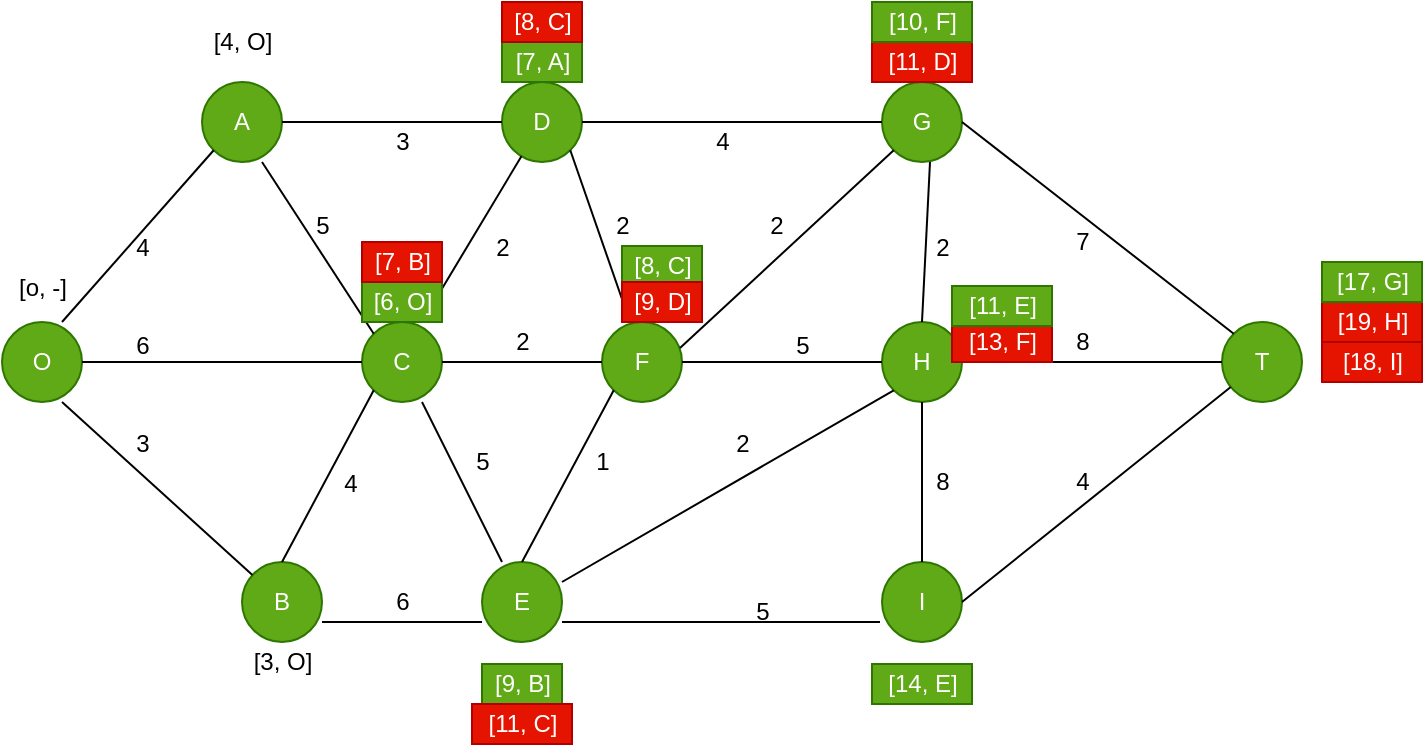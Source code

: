 <mxfile version="13.7.0" type="github" pages="10">
  <diagram id="ru6Em6jfc7pzJqQjRWxT" name="Página-1">
    <mxGraphModel dx="1019" dy="465" grid="1" gridSize="10" guides="1" tooltips="1" connect="1" arrows="1" fold="1" page="1" pageScale="1" pageWidth="827" pageHeight="1169" math="0" shadow="0">
      <root>
        <mxCell id="0" />
        <mxCell id="1" parent="0" />
        <mxCell id="uebY-7sm-ooD4ZuWbLZ9-1" value="O" style="ellipse;whiteSpace=wrap;html=1;aspect=fixed;fillColor=#60a917;strokeColor=#2D7600;fontColor=#ffffff;" parent="1" vertex="1">
          <mxGeometry y="230" width="40" height="40" as="geometry" />
        </mxCell>
        <mxCell id="uebY-7sm-ooD4ZuWbLZ9-2" value="A" style="ellipse;whiteSpace=wrap;html=1;aspect=fixed;fillColor=#60a917;strokeColor=#2D7600;fontColor=#ffffff;" parent="1" vertex="1">
          <mxGeometry x="100" y="110" width="40" height="40" as="geometry" />
        </mxCell>
        <mxCell id="uebY-7sm-ooD4ZuWbLZ9-6" value="D" style="ellipse;whiteSpace=wrap;html=1;aspect=fixed;fillColor=#60a917;strokeColor=#2D7600;fontColor=#ffffff;" parent="1" vertex="1">
          <mxGeometry x="250" y="110" width="40" height="40" as="geometry" />
        </mxCell>
        <mxCell id="uebY-7sm-ooD4ZuWbLZ9-8" value="G" style="ellipse;whiteSpace=wrap;html=1;aspect=fixed;fillColor=#60a917;strokeColor=#2D7600;fontColor=#ffffff;" parent="1" vertex="1">
          <mxGeometry x="440" y="110" width="40" height="40" as="geometry" />
        </mxCell>
        <mxCell id="uebY-7sm-ooD4ZuWbLZ9-12" value="H" style="ellipse;whiteSpace=wrap;html=1;aspect=fixed;fillColor=#60a917;strokeColor=#2D7600;fontColor=#ffffff;" parent="1" vertex="1">
          <mxGeometry x="440" y="230" width="40" height="40" as="geometry" />
        </mxCell>
        <mxCell id="uebY-7sm-ooD4ZuWbLZ9-16" value="F" style="ellipse;whiteSpace=wrap;html=1;aspect=fixed;fillColor=#60a917;strokeColor=#2D7600;fontColor=#ffffff;" parent="1" vertex="1">
          <mxGeometry x="300" y="230" width="40" height="40" as="geometry" />
        </mxCell>
        <mxCell id="uebY-7sm-ooD4ZuWbLZ9-20" value="E" style="ellipse;whiteSpace=wrap;html=1;aspect=fixed;fillColor=#60a917;strokeColor=#2D7600;fontColor=#ffffff;" parent="1" vertex="1">
          <mxGeometry x="240" y="350" width="40" height="40" as="geometry" />
        </mxCell>
        <mxCell id="uebY-7sm-ooD4ZuWbLZ9-22" value="B" style="ellipse;whiteSpace=wrap;html=1;aspect=fixed;fillColor=#60a917;strokeColor=#2D7600;fontColor=#ffffff;" parent="1" vertex="1">
          <mxGeometry x="120" y="350" width="40" height="40" as="geometry" />
        </mxCell>
        <mxCell id="uebY-7sm-ooD4ZuWbLZ9-18" value="C" style="ellipse;whiteSpace=wrap;html=1;aspect=fixed;fillColor=#60a917;strokeColor=#2D7600;fontColor=#ffffff;" parent="1" vertex="1">
          <mxGeometry x="180" y="230" width="40" height="40" as="geometry" />
        </mxCell>
        <mxCell id="uebY-7sm-ooD4ZuWbLZ9-14" value="I" style="ellipse;whiteSpace=wrap;html=1;aspect=fixed;fillColor=#60a917;strokeColor=#2D7600;fontColor=#ffffff;" parent="1" vertex="1">
          <mxGeometry x="440" y="350" width="40" height="40" as="geometry" />
        </mxCell>
        <mxCell id="uebY-7sm-ooD4ZuWbLZ9-10" value="T" style="ellipse;whiteSpace=wrap;html=1;aspect=fixed;fillColor=#60a917;strokeColor=#2D7600;fontColor=#ffffff;" parent="1" vertex="1">
          <mxGeometry x="610" y="230" width="40" height="40" as="geometry" />
        </mxCell>
        <mxCell id="uebY-7sm-ooD4ZuWbLZ9-26" value="" style="endArrow=none;html=1;entryX=0;entryY=1;entryDx=0;entryDy=0;" parent="1" target="uebY-7sm-ooD4ZuWbLZ9-2" edge="1">
          <mxGeometry width="50" height="50" relative="1" as="geometry">
            <mxPoint x="30" y="230" as="sourcePoint" />
            <mxPoint x="80" y="180" as="targetPoint" />
          </mxGeometry>
        </mxCell>
        <mxCell id="uebY-7sm-ooD4ZuWbLZ9-27" value="" style="endArrow=none;html=1;entryX=0;entryY=1;entryDx=0;entryDy=0;exitX=0.975;exitY=0.325;exitDx=0;exitDy=0;exitPerimeter=0;" parent="1" source="uebY-7sm-ooD4ZuWbLZ9-16" target="uebY-7sm-ooD4ZuWbLZ9-8" edge="1">
          <mxGeometry width="50" height="50" relative="1" as="geometry">
            <mxPoint x="340" y="240" as="sourcePoint" />
            <mxPoint x="450" y="140" as="targetPoint" />
            <Array as="points" />
          </mxGeometry>
        </mxCell>
        <mxCell id="uebY-7sm-ooD4ZuWbLZ9-28" value="" style="endArrow=none;html=1;entryX=0;entryY=1;entryDx=0;entryDy=0;" parent="1" target="uebY-7sm-ooD4ZuWbLZ9-18" edge="1">
          <mxGeometry width="50" height="50" relative="1" as="geometry">
            <mxPoint x="140" y="350" as="sourcePoint" />
            <mxPoint x="190" y="300" as="targetPoint" />
          </mxGeometry>
        </mxCell>
        <mxCell id="uebY-7sm-ooD4ZuWbLZ9-29" value="" style="endArrow=none;html=1;entryX=0;entryY=0.5;entryDx=0;entryDy=0;" parent="1" target="uebY-7sm-ooD4ZuWbLZ9-6" edge="1">
          <mxGeometry width="50" height="50" relative="1" as="geometry">
            <mxPoint x="140" y="130" as="sourcePoint" />
            <mxPoint x="190" y="80" as="targetPoint" />
          </mxGeometry>
        </mxCell>
        <mxCell id="uebY-7sm-ooD4ZuWbLZ9-30" value="" style="endArrow=none;html=1;entryX=0;entryY=0.5;entryDx=0;entryDy=0;" parent="1" target="uebY-7sm-ooD4ZuWbLZ9-8" edge="1">
          <mxGeometry width="50" height="50" relative="1" as="geometry">
            <mxPoint x="290" y="130" as="sourcePoint" />
            <mxPoint x="340" y="80" as="targetPoint" />
          </mxGeometry>
        </mxCell>
        <mxCell id="uebY-7sm-ooD4ZuWbLZ9-31" value="" style="endArrow=none;html=1;entryX=0;entryY=0;entryDx=0;entryDy=0;" parent="1" target="uebY-7sm-ooD4ZuWbLZ9-10" edge="1">
          <mxGeometry width="50" height="50" relative="1" as="geometry">
            <mxPoint x="480" y="130" as="sourcePoint" />
            <mxPoint x="530" y="80" as="targetPoint" />
          </mxGeometry>
        </mxCell>
        <mxCell id="uebY-7sm-ooD4ZuWbLZ9-32" value="" style="endArrow=none;html=1;" parent="1" target="uebY-7sm-ooD4ZuWbLZ9-10" edge="1">
          <mxGeometry width="50" height="50" relative="1" as="geometry">
            <mxPoint x="480" y="370" as="sourcePoint" />
            <mxPoint x="530" y="320" as="targetPoint" />
          </mxGeometry>
        </mxCell>
        <mxCell id="uebY-7sm-ooD4ZuWbLZ9-33" value="" style="endArrow=none;html=1;entryX=0;entryY=0.5;entryDx=0;entryDy=0;" parent="1" target="uebY-7sm-ooD4ZuWbLZ9-10" edge="1">
          <mxGeometry width="50" height="50" relative="1" as="geometry">
            <mxPoint x="480" y="250" as="sourcePoint" />
            <mxPoint x="530" y="200" as="targetPoint" />
          </mxGeometry>
        </mxCell>
        <mxCell id="uebY-7sm-ooD4ZuWbLZ9-34" value="" style="endArrow=none;html=1;entryX=0;entryY=0.5;entryDx=0;entryDy=0;" parent="1" target="uebY-7sm-ooD4ZuWbLZ9-18" edge="1">
          <mxGeometry width="50" height="50" relative="1" as="geometry">
            <mxPoint x="40" y="250" as="sourcePoint" />
            <mxPoint x="90" y="200" as="targetPoint" />
          </mxGeometry>
        </mxCell>
        <mxCell id="uebY-7sm-ooD4ZuWbLZ9-35" value="" style="endArrow=none;html=1;" parent="1" target="uebY-7sm-ooD4ZuWbLZ9-22" edge="1">
          <mxGeometry width="50" height="50" relative="1" as="geometry">
            <mxPoint x="30" y="270" as="sourcePoint" />
            <mxPoint x="80" y="220" as="targetPoint" />
          </mxGeometry>
        </mxCell>
        <mxCell id="uebY-7sm-ooD4ZuWbLZ9-36" value="" style="endArrow=none;html=1;entryX=0;entryY=0.75;entryDx=0;entryDy=0;entryPerimeter=0;" parent="1" target="uebY-7sm-ooD4ZuWbLZ9-20" edge="1">
          <mxGeometry width="50" height="50" relative="1" as="geometry">
            <mxPoint x="160" y="380" as="sourcePoint" />
            <mxPoint x="210" y="330" as="targetPoint" />
          </mxGeometry>
        </mxCell>
        <mxCell id="uebY-7sm-ooD4ZuWbLZ9-37" value="" style="endArrow=none;html=1;entryX=-0.025;entryY=0.75;entryDx=0;entryDy=0;entryPerimeter=0;" parent="1" target="uebY-7sm-ooD4ZuWbLZ9-14" edge="1">
          <mxGeometry width="50" height="50" relative="1" as="geometry">
            <mxPoint x="280" y="380" as="sourcePoint" />
            <mxPoint x="330" y="330" as="targetPoint" />
          </mxGeometry>
        </mxCell>
        <mxCell id="uebY-7sm-ooD4ZuWbLZ9-38" value="" style="endArrow=none;html=1;entryX=0;entryY=0.5;entryDx=0;entryDy=0;" parent="1" target="uebY-7sm-ooD4ZuWbLZ9-12" edge="1">
          <mxGeometry width="50" height="50" relative="1" as="geometry">
            <mxPoint x="340" y="250" as="sourcePoint" />
            <mxPoint x="390" y="200" as="targetPoint" />
          </mxGeometry>
        </mxCell>
        <mxCell id="uebY-7sm-ooD4ZuWbLZ9-39" value="" style="endArrow=none;html=1;entryX=0;entryY=0;entryDx=0;entryDy=0;" parent="1" target="uebY-7sm-ooD4ZuWbLZ9-18" edge="1">
          <mxGeometry width="50" height="50" relative="1" as="geometry">
            <mxPoint x="130" y="150" as="sourcePoint" />
            <mxPoint x="190" y="230" as="targetPoint" />
          </mxGeometry>
        </mxCell>
        <mxCell id="uebY-7sm-ooD4ZuWbLZ9-40" value="" style="endArrow=none;html=1;entryX=0;entryY=0.5;entryDx=0;entryDy=0;" parent="1" target="uebY-7sm-ooD4ZuWbLZ9-16" edge="1">
          <mxGeometry width="50" height="50" relative="1" as="geometry">
            <mxPoint x="220" y="250" as="sourcePoint" />
            <mxPoint x="270" y="200" as="targetPoint" />
          </mxGeometry>
        </mxCell>
        <mxCell id="uebY-7sm-ooD4ZuWbLZ9-41" value="" style="endArrow=none;html=1;" parent="1" edge="1">
          <mxGeometry width="50" height="50" relative="1" as="geometry">
            <mxPoint x="250" y="350" as="sourcePoint" />
            <mxPoint x="210" y="270" as="targetPoint" />
          </mxGeometry>
        </mxCell>
        <mxCell id="uebY-7sm-ooD4ZuWbLZ9-42" value="" style="endArrow=none;html=1;" parent="1" target="uebY-7sm-ooD4ZuWbLZ9-6" edge="1">
          <mxGeometry width="50" height="50" relative="1" as="geometry">
            <mxPoint x="210" y="230" as="sourcePoint" />
            <mxPoint x="260" y="180" as="targetPoint" />
          </mxGeometry>
        </mxCell>
        <mxCell id="uebY-7sm-ooD4ZuWbLZ9-43" value="" style="endArrow=none;html=1;entryX=0;entryY=1;entryDx=0;entryDy=0;" parent="1" target="uebY-7sm-ooD4ZuWbLZ9-16" edge="1">
          <mxGeometry width="50" height="50" relative="1" as="geometry">
            <mxPoint x="260" y="350" as="sourcePoint" />
            <mxPoint x="320" y="300" as="targetPoint" />
          </mxGeometry>
        </mxCell>
        <mxCell id="uebY-7sm-ooD4ZuWbLZ9-44" value="" style="endArrow=none;html=1;entryX=0;entryY=1;entryDx=0;entryDy=0;" parent="1" target="uebY-7sm-ooD4ZuWbLZ9-12" edge="1">
          <mxGeometry width="50" height="50" relative="1" as="geometry">
            <mxPoint x="280" y="360" as="sourcePoint" />
            <mxPoint x="330" y="310" as="targetPoint" />
          </mxGeometry>
        </mxCell>
        <mxCell id="uebY-7sm-ooD4ZuWbLZ9-45" value="" style="endArrow=none;html=1;exitX=0.35;exitY=0;exitDx=0;exitDy=0;exitPerimeter=0;entryX=1;entryY=1;entryDx=0;entryDy=0;" parent="1" source="uebY-7sm-ooD4ZuWbLZ9-16" target="uebY-7sm-ooD4ZuWbLZ9-6" edge="1">
          <mxGeometry width="50" height="50" relative="1" as="geometry">
            <mxPoint x="235" y="190" as="sourcePoint" />
            <mxPoint x="285" y="140" as="targetPoint" />
          </mxGeometry>
        </mxCell>
        <mxCell id="uebY-7sm-ooD4ZuWbLZ9-46" value="" style="endArrow=none;html=1;entryX=0.5;entryY=1;entryDx=0;entryDy=0;" parent="1" target="uebY-7sm-ooD4ZuWbLZ9-12" edge="1">
          <mxGeometry width="50" height="50" relative="1" as="geometry">
            <mxPoint x="460" y="350" as="sourcePoint" />
            <mxPoint x="510" y="300" as="targetPoint" />
          </mxGeometry>
        </mxCell>
        <mxCell id="uebY-7sm-ooD4ZuWbLZ9-47" value="" style="endArrow=none;html=1;exitX=0.5;exitY=0;exitDx=0;exitDy=0;" parent="1" source="uebY-7sm-ooD4ZuWbLZ9-12" edge="1">
          <mxGeometry width="50" height="50" relative="1" as="geometry">
            <mxPoint x="414" y="200" as="sourcePoint" />
            <mxPoint x="464" y="150" as="targetPoint" />
          </mxGeometry>
        </mxCell>
        <mxCell id="uebY-7sm-ooD4ZuWbLZ9-48" value="4" style="text;html=1;align=center;verticalAlign=middle;resizable=0;points=[];autosize=1;" parent="1" vertex="1">
          <mxGeometry x="60" y="183" width="20" height="20" as="geometry" />
        </mxCell>
        <mxCell id="uebY-7sm-ooD4ZuWbLZ9-49" value="6" style="text;html=1;align=center;verticalAlign=middle;resizable=0;points=[];autosize=1;" parent="1" vertex="1">
          <mxGeometry x="60" y="232" width="20" height="20" as="geometry" />
        </mxCell>
        <mxCell id="uebY-7sm-ooD4ZuWbLZ9-50" value="3" style="text;html=1;align=center;verticalAlign=middle;resizable=0;points=[];autosize=1;" parent="1" vertex="1">
          <mxGeometry x="60" y="281" width="20" height="20" as="geometry" />
        </mxCell>
        <mxCell id="uebY-7sm-ooD4ZuWbLZ9-51" value="6" style="text;html=1;align=center;verticalAlign=middle;resizable=0;points=[];autosize=1;" parent="1" vertex="1">
          <mxGeometry x="190" y="360" width="20" height="20" as="geometry" />
        </mxCell>
        <mxCell id="uebY-7sm-ooD4ZuWbLZ9-52" value="5" style="text;html=1;align=center;verticalAlign=middle;resizable=0;points=[];autosize=1;" parent="1" vertex="1">
          <mxGeometry x="370" y="365" width="20" height="20" as="geometry" />
        </mxCell>
        <mxCell id="uebY-7sm-ooD4ZuWbLZ9-53" value="4" style="text;html=1;align=center;verticalAlign=middle;resizable=0;points=[];autosize=1;" parent="1" vertex="1">
          <mxGeometry x="530" y="300" width="20" height="20" as="geometry" />
        </mxCell>
        <mxCell id="uebY-7sm-ooD4ZuWbLZ9-55" value="8" style="text;html=1;align=center;verticalAlign=middle;resizable=0;points=[];autosize=1;" parent="1" vertex="1">
          <mxGeometry x="530" y="230" width="20" height="20" as="geometry" />
        </mxCell>
        <mxCell id="uebY-7sm-ooD4ZuWbLZ9-56" value="7" style="text;html=1;align=center;verticalAlign=middle;resizable=0;points=[];autosize=1;" parent="1" vertex="1">
          <mxGeometry x="530" y="180" width="20" height="20" as="geometry" />
        </mxCell>
        <mxCell id="uebY-7sm-ooD4ZuWbLZ9-57" value="2" style="text;html=1;align=center;verticalAlign=middle;resizable=0;points=[];autosize=1;" parent="1" vertex="1">
          <mxGeometry x="460" y="183" width="20" height="20" as="geometry" />
        </mxCell>
        <mxCell id="uebY-7sm-ooD4ZuWbLZ9-58" value="8" style="text;html=1;align=center;verticalAlign=middle;resizable=0;points=[];autosize=1;" parent="1" vertex="1">
          <mxGeometry x="460" y="300" width="20" height="20" as="geometry" />
        </mxCell>
        <mxCell id="uebY-7sm-ooD4ZuWbLZ9-59" value="2" style="text;html=1;align=center;verticalAlign=middle;resizable=0;points=[];autosize=1;" parent="1" vertex="1">
          <mxGeometry x="360" y="281" width="20" height="20" as="geometry" />
        </mxCell>
        <mxCell id="uebY-7sm-ooD4ZuWbLZ9-60" value="5" style="text;html=1;align=center;verticalAlign=middle;resizable=0;points=[];autosize=1;" parent="1" vertex="1">
          <mxGeometry x="390" y="232" width="20" height="20" as="geometry" />
        </mxCell>
        <mxCell id="uebY-7sm-ooD4ZuWbLZ9-61" value="2" style="text;html=1;align=center;verticalAlign=middle;resizable=0;points=[];autosize=1;" parent="1" vertex="1">
          <mxGeometry x="377" y="172" width="20" height="20" as="geometry" />
        </mxCell>
        <mxCell id="uebY-7sm-ooD4ZuWbLZ9-63" value="4" style="text;html=1;align=center;verticalAlign=middle;resizable=0;points=[];autosize=1;" parent="1" vertex="1">
          <mxGeometry x="350" y="130" width="20" height="20" as="geometry" />
        </mxCell>
        <mxCell id="uebY-7sm-ooD4ZuWbLZ9-64" value="3" style="text;html=1;align=center;verticalAlign=middle;resizable=0;points=[];autosize=1;" parent="1" vertex="1">
          <mxGeometry x="190" y="130" width="20" height="20" as="geometry" />
        </mxCell>
        <mxCell id="uebY-7sm-ooD4ZuWbLZ9-65" value="4" style="text;html=1;align=center;verticalAlign=middle;resizable=0;points=[];autosize=1;" parent="1" vertex="1">
          <mxGeometry x="164" y="301" width="20" height="20" as="geometry" />
        </mxCell>
        <mxCell id="uebY-7sm-ooD4ZuWbLZ9-66" value="5" style="text;html=1;align=center;verticalAlign=middle;resizable=0;points=[];autosize=1;" parent="1" vertex="1">
          <mxGeometry x="150" y="172" width="20" height="20" as="geometry" />
        </mxCell>
        <mxCell id="uebY-7sm-ooD4ZuWbLZ9-68" value="2" style="text;html=1;align=center;verticalAlign=middle;resizable=0;points=[];autosize=1;" parent="1" vertex="1">
          <mxGeometry x="240" y="183" width="20" height="20" as="geometry" />
        </mxCell>
        <mxCell id="uebY-7sm-ooD4ZuWbLZ9-69" value="2" style="text;html=1;align=center;verticalAlign=middle;resizable=0;points=[];autosize=1;" parent="1" vertex="1">
          <mxGeometry x="250" y="230" width="20" height="20" as="geometry" />
        </mxCell>
        <mxCell id="uebY-7sm-ooD4ZuWbLZ9-70" value="5" style="text;html=1;align=center;verticalAlign=middle;resizable=0;points=[];autosize=1;" parent="1" vertex="1">
          <mxGeometry x="230" y="290" width="20" height="20" as="geometry" />
        </mxCell>
        <mxCell id="uebY-7sm-ooD4ZuWbLZ9-71" value="1" style="text;html=1;align=center;verticalAlign=middle;resizable=0;points=[];autosize=1;" parent="1" vertex="1">
          <mxGeometry x="290" y="290" width="20" height="20" as="geometry" />
        </mxCell>
        <mxCell id="uebY-7sm-ooD4ZuWbLZ9-72" value="2" style="text;html=1;align=center;verticalAlign=middle;resizable=0;points=[];autosize=1;" parent="1" vertex="1">
          <mxGeometry x="300" y="172" width="20" height="20" as="geometry" />
        </mxCell>
        <mxCell id="uebY-7sm-ooD4ZuWbLZ9-78" value="[18, I]" style="text;html=1;align=center;verticalAlign=middle;resizable=0;points=[];autosize=1;fillColor=#e51400;strokeColor=#B20000;fontColor=#ffffff;" parent="1" vertex="1">
          <mxGeometry x="660" y="240" width="50" height="20" as="geometry" />
        </mxCell>
        <mxCell id="uebY-7sm-ooD4ZuWbLZ9-79" value="[o, -]" style="text;html=1;align=center;verticalAlign=middle;resizable=0;points=[];autosize=1;" parent="1" vertex="1">
          <mxGeometry y="203" width="40" height="20" as="geometry" />
        </mxCell>
        <mxCell id="uebY-7sm-ooD4ZuWbLZ9-80" value="[4, O]" style="text;html=1;align=center;verticalAlign=middle;resizable=0;points=[];autosize=1;" parent="1" vertex="1">
          <mxGeometry x="100" y="80" width="40" height="20" as="geometry" />
        </mxCell>
        <mxCell id="uebY-7sm-ooD4ZuWbLZ9-81" value="[6, O]" style="text;html=1;align=center;verticalAlign=middle;resizable=0;points=[];autosize=1;fillColor=#60a917;strokeColor=#2D7600;fontColor=#ffffff;" parent="1" vertex="1">
          <mxGeometry x="180" y="210" width="40" height="20" as="geometry" />
        </mxCell>
        <mxCell id="uebY-7sm-ooD4ZuWbLZ9-82" value="[3, O]" style="text;html=1;align=center;verticalAlign=middle;resizable=0;points=[];autosize=1;" parent="1" vertex="1">
          <mxGeometry x="120" y="390" width="40" height="20" as="geometry" />
        </mxCell>
        <mxCell id="uebY-7sm-ooD4ZuWbLZ9-83" value="[7, B]" style="text;html=1;align=center;verticalAlign=middle;resizable=0;points=[];autosize=1;fillColor=#e51400;strokeColor=#B20000;fontColor=#ffffff;" parent="1" vertex="1">
          <mxGeometry x="180" y="190" width="40" height="20" as="geometry" />
        </mxCell>
        <mxCell id="uebY-7sm-ooD4ZuWbLZ9-84" value="[7, A]" style="text;html=1;align=center;verticalAlign=middle;resizable=0;points=[];autosize=1;fillColor=#60a917;strokeColor=#2D7600;fontColor=#ffffff;" parent="1" vertex="1">
          <mxGeometry x="250" y="90" width="40" height="20" as="geometry" />
        </mxCell>
        <mxCell id="uebY-7sm-ooD4ZuWbLZ9-85" value="[8, C]" style="text;html=1;align=center;verticalAlign=middle;resizable=0;points=[];autosize=1;fillColor=#e51400;strokeColor=#B20000;fontColor=#ffffff;" parent="1" vertex="1">
          <mxGeometry x="250" y="70" width="40" height="20" as="geometry" />
        </mxCell>
        <mxCell id="uebY-7sm-ooD4ZuWbLZ9-86" value="[9, B]" style="text;html=1;align=center;verticalAlign=middle;resizable=0;points=[];autosize=1;fillColor=#60a917;strokeColor=#2D7600;fontColor=#ffffff;" parent="1" vertex="1">
          <mxGeometry x="240" y="401" width="40" height="20" as="geometry" />
        </mxCell>
        <mxCell id="uebY-7sm-ooD4ZuWbLZ9-87" value="[11, C]" style="text;html=1;align=center;verticalAlign=middle;resizable=0;points=[];autosize=1;fillColor=#e51400;strokeColor=#B20000;fontColor=#ffffff;" parent="1" vertex="1">
          <mxGeometry x="235" y="421" width="50" height="20" as="geometry" />
        </mxCell>
        <mxCell id="uebY-7sm-ooD4ZuWbLZ9-88" value="[8, C]" style="text;html=1;align=center;verticalAlign=middle;resizable=0;points=[];autosize=1;fillColor=#60a917;strokeColor=#2D7600;fontColor=#ffffff;" parent="1" vertex="1">
          <mxGeometry x="310" y="192" width="40" height="20" as="geometry" />
        </mxCell>
        <mxCell id="uebY-7sm-ooD4ZuWbLZ9-89" value="[9, D]" style="text;html=1;align=center;verticalAlign=middle;resizable=0;points=[];autosize=1;fillColor=#e51400;strokeColor=#B20000;fontColor=#ffffff;" parent="1" vertex="1">
          <mxGeometry x="310" y="210" width="40" height="20" as="geometry" />
        </mxCell>
        <mxCell id="uebY-7sm-ooD4ZuWbLZ9-90" value="[11, D]" style="text;html=1;align=center;verticalAlign=middle;resizable=0;points=[];autosize=1;fillColor=#e51400;strokeColor=#B20000;fontColor=#ffffff;" parent="1" vertex="1">
          <mxGeometry x="435" y="90" width="50" height="20" as="geometry" />
        </mxCell>
        <mxCell id="uebY-7sm-ooD4ZuWbLZ9-91" value="[10, F]" style="text;html=1;align=center;verticalAlign=middle;resizable=0;points=[];autosize=1;fillColor=#60a917;strokeColor=#2D7600;fontColor=#ffffff;" parent="1" vertex="1">
          <mxGeometry x="435" y="70" width="50" height="20" as="geometry" />
        </mxCell>
        <mxCell id="uebY-7sm-ooD4ZuWbLZ9-92" value="[13, F]" style="text;html=1;align=center;verticalAlign=middle;resizable=0;points=[];autosize=1;fillColor=#e51400;strokeColor=#B20000;fontColor=#ffffff;" parent="1" vertex="1">
          <mxGeometry x="475" y="230" width="50" height="20" as="geometry" />
        </mxCell>
        <mxCell id="uebY-7sm-ooD4ZuWbLZ9-93" value="[11, E]" style="text;html=1;align=center;verticalAlign=middle;resizable=0;points=[];autosize=1;fillColor=#60a917;strokeColor=#2D7600;fontColor=#ffffff;" parent="1" vertex="1">
          <mxGeometry x="475" y="212" width="50" height="20" as="geometry" />
        </mxCell>
        <mxCell id="uebY-7sm-ooD4ZuWbLZ9-94" value="[14, E]" style="text;html=1;align=center;verticalAlign=middle;resizable=0;points=[];autosize=1;fillColor=#60a917;strokeColor=#2D7600;fontColor=#ffffff;" parent="1" vertex="1">
          <mxGeometry x="435" y="401" width="50" height="20" as="geometry" />
        </mxCell>
        <mxCell id="uebY-7sm-ooD4ZuWbLZ9-95" value="[19, H]" style="text;html=1;align=center;verticalAlign=middle;resizable=0;points=[];autosize=1;fillColor=#e51400;strokeColor=#B20000;fontColor=#ffffff;" parent="1" vertex="1">
          <mxGeometry x="660" y="220" width="50" height="20" as="geometry" />
        </mxCell>
        <mxCell id="uebY-7sm-ooD4ZuWbLZ9-96" value="[17, G]" style="text;html=1;align=center;verticalAlign=middle;resizable=0;points=[];autosize=1;fillColor=#60a917;strokeColor=#2D7600;fontColor=#ffffff;" parent="1" vertex="1">
          <mxGeometry x="660" y="200" width="50" height="20" as="geometry" />
        </mxCell>
      </root>
    </mxGraphModel>
  </diagram>
  <diagram id="18uwdTo51cuRAAyZD82E" name="Página-2">
    <mxGraphModel dx="1019" dy="519" grid="1" gridSize="10" guides="1" tooltips="1" connect="1" arrows="1" fold="1" page="1" pageScale="1" pageWidth="827" pageHeight="1169" math="0" shadow="0">
      <root>
        <mxCell id="3EfdQWF4OUiYJCmOeNrU-0" />
        <mxCell id="3EfdQWF4OUiYJCmOeNrU-1" parent="3EfdQWF4OUiYJCmOeNrU-0" />
        <mxCell id="3EfdQWF4OUiYJCmOeNrU-8" value="" style="edgeStyle=orthogonalEdgeStyle;rounded=0;orthogonalLoop=1;jettySize=auto;html=1;" parent="3EfdQWF4OUiYJCmOeNrU-1" source="3EfdQWF4OUiYJCmOeNrU-3" target="3EfdQWF4OUiYJCmOeNrU-7" edge="1">
          <mxGeometry relative="1" as="geometry" />
        </mxCell>
        <mxCell id="3EfdQWF4OUiYJCmOeNrU-3" value="1" style="ellipse;whiteSpace=wrap;html=1;aspect=fixed;fillColor=#60a917;strokeColor=#2D7600;fontColor=#ffffff;" parent="3EfdQWF4OUiYJCmOeNrU-1" vertex="1">
          <mxGeometry y="460" width="50" height="50" as="geometry" />
        </mxCell>
        <mxCell id="3EfdQWF4OUiYJCmOeNrU-7" value="3" style="ellipse;whiteSpace=wrap;html=1;aspect=fixed;fillColor=#60a917;strokeColor=#2D7600;fontColor=#ffffff;" parent="3EfdQWF4OUiYJCmOeNrU-1" vertex="1">
          <mxGeometry x="140" y="460" width="50" height="50" as="geometry" />
        </mxCell>
        <mxCell id="3EfdQWF4OUiYJCmOeNrU-12" value="5" style="ellipse;whiteSpace=wrap;html=1;aspect=fixed;fillColor=#60a917;strokeColor=#2D7600;fontColor=#ffffff;" parent="3EfdQWF4OUiYJCmOeNrU-1" vertex="1">
          <mxGeometry x="270" y="410" width="50" height="50" as="geometry" />
        </mxCell>
        <mxCell id="3EfdQWF4OUiYJCmOeNrU-9" value="4" style="ellipse;whiteSpace=wrap;html=1;aspect=fixed;fillColor=#60a917;strokeColor=#2D7600;fontColor=#ffffff;" parent="3EfdQWF4OUiYJCmOeNrU-1" vertex="1">
          <mxGeometry x="140" y="560" width="50" height="50" as="geometry" />
        </mxCell>
        <mxCell id="3EfdQWF4OUiYJCmOeNrU-14" value="6" style="ellipse;whiteSpace=wrap;html=1;aspect=fixed;fillColor=#60a917;strokeColor=#2D7600;fontColor=#ffffff;" parent="3EfdQWF4OUiYJCmOeNrU-1" vertex="1">
          <mxGeometry x="270" y="520" width="50" height="50" as="geometry" />
        </mxCell>
        <mxCell id="3EfdQWF4OUiYJCmOeNrU-16" value="7" style="ellipse;whiteSpace=wrap;html=1;aspect=fixed;fillColor=#60a917;strokeColor=#2D7600;fontColor=#ffffff;" parent="3EfdQWF4OUiYJCmOeNrU-1" vertex="1">
          <mxGeometry x="400" y="470" width="50" height="50" as="geometry" />
        </mxCell>
        <mxCell id="3EfdQWF4OUiYJCmOeNrU-4" value="2" style="ellipse;whiteSpace=wrap;html=1;aspect=fixed;fillColor=#60a917;strokeColor=#2D7600;fontColor=#ffffff;" parent="3EfdQWF4OUiYJCmOeNrU-1" vertex="1">
          <mxGeometry x="140" y="370" width="50" height="50" as="geometry" />
        </mxCell>
        <mxCell id="3EfdQWF4OUiYJCmOeNrU-6" value="" style="endArrow=classic;html=1;exitX=1;exitY=0;exitDx=0;exitDy=0;entryX=-0.04;entryY=0.7;entryDx=0;entryDy=0;entryPerimeter=0;" parent="3EfdQWF4OUiYJCmOeNrU-1" source="3EfdQWF4OUiYJCmOeNrU-3" target="3EfdQWF4OUiYJCmOeNrU-4" edge="1">
          <mxGeometry width="50" height="50" relative="1" as="geometry">
            <mxPoint x="390" y="450" as="sourcePoint" />
            <mxPoint x="440" y="400" as="targetPoint" />
            <Array as="points" />
          </mxGeometry>
        </mxCell>
        <mxCell id="3EfdQWF4OUiYJCmOeNrU-18" value="" style="endArrow=classic;html=1;entryX=0;entryY=0;entryDx=0;entryDy=0;exitX=1;exitY=1;exitDx=0;exitDy=0;" parent="3EfdQWF4OUiYJCmOeNrU-1" source="3EfdQWF4OUiYJCmOeNrU-3" target="3EfdQWF4OUiYJCmOeNrU-9" edge="1">
          <mxGeometry width="50" height="50" relative="1" as="geometry">
            <mxPoint x="30" y="500" as="sourcePoint" />
            <mxPoint x="90" y="460" as="targetPoint" />
          </mxGeometry>
        </mxCell>
        <mxCell id="3EfdQWF4OUiYJCmOeNrU-19" value="" style="endArrow=classic;html=1;exitX=0.5;exitY=1;exitDx=0;exitDy=0;" parent="3EfdQWF4OUiYJCmOeNrU-1" source="3EfdQWF4OUiYJCmOeNrU-7" edge="1">
          <mxGeometry width="50" height="50" relative="1" as="geometry">
            <mxPoint x="180" y="510" as="sourcePoint" />
            <mxPoint x="165" y="559" as="targetPoint" />
          </mxGeometry>
        </mxCell>
        <mxCell id="3EfdQWF4OUiYJCmOeNrU-20" value="" style="endArrow=classic;html=1;exitX=1;exitY=0.8;exitDx=0;exitDy=0;exitPerimeter=0;entryX=0;entryY=0.28;entryDx=0;entryDy=0;entryPerimeter=0;" parent="3EfdQWF4OUiYJCmOeNrU-1" source="3EfdQWF4OUiYJCmOeNrU-12" target="3EfdQWF4OUiYJCmOeNrU-16" edge="1">
          <mxGeometry width="50" height="50" relative="1" as="geometry">
            <mxPoint x="390" y="510" as="sourcePoint" />
            <mxPoint x="390" y="480" as="targetPoint" />
          </mxGeometry>
        </mxCell>
        <mxCell id="3EfdQWF4OUiYJCmOeNrU-21" value="" style="endArrow=classic;html=1;exitX=1.02;exitY=0.34;exitDx=0;exitDy=0;exitPerimeter=0;" parent="3EfdQWF4OUiYJCmOeNrU-1" source="3EfdQWF4OUiYJCmOeNrU-14" edge="1">
          <mxGeometry width="50" height="50" relative="1" as="geometry">
            <mxPoint x="390" y="510" as="sourcePoint" />
            <mxPoint x="400" y="505" as="targetPoint" />
            <Array as="points" />
          </mxGeometry>
        </mxCell>
        <mxCell id="3EfdQWF4OUiYJCmOeNrU-22" value="" style="endArrow=classic;html=1;entryX=-0.02;entryY=0.72;entryDx=0;entryDy=0;entryPerimeter=0;" parent="3EfdQWF4OUiYJCmOeNrU-1" target="3EfdQWF4OUiYJCmOeNrU-12" edge="1">
          <mxGeometry width="50" height="50" relative="1" as="geometry">
            <mxPoint x="190" y="480" as="sourcePoint" />
            <mxPoint x="240" y="430" as="targetPoint" />
          </mxGeometry>
        </mxCell>
        <mxCell id="3EfdQWF4OUiYJCmOeNrU-23" value="" style="endArrow=classic;html=1;entryX=-0.06;entryY=0.32;entryDx=0;entryDy=0;exitX=1;exitY=1;exitDx=0;exitDy=0;entryPerimeter=0;" parent="3EfdQWF4OUiYJCmOeNrU-1" source="3EfdQWF4OUiYJCmOeNrU-7" target="3EfdQWF4OUiYJCmOeNrU-14" edge="1">
          <mxGeometry width="50" height="50" relative="1" as="geometry">
            <mxPoint x="190" y="500" as="sourcePoint" />
            <mxPoint x="240" y="450" as="targetPoint" />
          </mxGeometry>
        </mxCell>
        <mxCell id="3EfdQWF4OUiYJCmOeNrU-24" value="" style="endArrow=classic;html=1;" parent="3EfdQWF4OUiYJCmOeNrU-1" edge="1">
          <mxGeometry width="50" height="50" relative="1" as="geometry">
            <mxPoint x="190" y="590" as="sourcePoint" />
            <mxPoint x="270" y="560" as="targetPoint" />
          </mxGeometry>
        </mxCell>
        <mxCell id="3EfdQWF4OUiYJCmOeNrU-25" value="" style="endArrow=classic;html=1;entryX=-0.04;entryY=0.32;entryDx=0;entryDy=0;entryPerimeter=0;exitX=1;exitY=0.5;exitDx=0;exitDy=0;" parent="3EfdQWF4OUiYJCmOeNrU-1" source="3EfdQWF4OUiYJCmOeNrU-4" target="3EfdQWF4OUiYJCmOeNrU-12" edge="1">
          <mxGeometry width="50" height="50" relative="1" as="geometry">
            <mxPoint x="180" y="400" as="sourcePoint" />
            <mxPoint x="230" y="350" as="targetPoint" />
          </mxGeometry>
        </mxCell>
        <mxCell id="3EfdQWF4OUiYJCmOeNrU-26" value="6" style="text;html=1;align=center;verticalAlign=middle;resizable=0;points=[];autosize=1;" parent="3EfdQWF4OUiYJCmOeNrU-1" vertex="1">
          <mxGeometry x="50" y="425" width="20" height="20" as="geometry" />
        </mxCell>
        <mxCell id="3EfdQWF4OUiYJCmOeNrU-27" value="4" style="text;html=1;align=center;verticalAlign=middle;resizable=0;points=[];autosize=1;" parent="3EfdQWF4OUiYJCmOeNrU-1" vertex="1">
          <mxGeometry x="70" y="460" width="20" height="20" as="geometry" />
        </mxCell>
        <mxCell id="3EfdQWF4OUiYJCmOeNrU-28" value="1" style="text;html=1;align=center;verticalAlign=middle;resizable=0;points=[];autosize=1;" parent="3EfdQWF4OUiYJCmOeNrU-1" vertex="1">
          <mxGeometry x="70" y="500" width="20" height="20" as="geometry" />
        </mxCell>
        <mxCell id="3EfdQWF4OUiYJCmOeNrU-29" value="4" style="text;html=1;align=center;verticalAlign=middle;resizable=0;points=[];autosize=1;" parent="3EfdQWF4OUiYJCmOeNrU-1" vertex="1">
          <mxGeometry x="210" y="390" width="20" height="20" as="geometry" />
        </mxCell>
        <mxCell id="3EfdQWF4OUiYJCmOeNrU-30" value="1" style="text;html=1;align=center;verticalAlign=middle;resizable=0;points=[];autosize=1;" parent="3EfdQWF4OUiYJCmOeNrU-1" vertex="1">
          <mxGeometry x="200" y="445" width="20" height="20" as="geometry" />
        </mxCell>
        <mxCell id="3EfdQWF4OUiYJCmOeNrU-31" value="3" style="text;html=1;align=center;verticalAlign=middle;resizable=0;points=[];autosize=1;" parent="3EfdQWF4OUiYJCmOeNrU-1" vertex="1">
          <mxGeometry x="210" y="490" width="20" height="20" as="geometry" />
        </mxCell>
        <mxCell id="3EfdQWF4OUiYJCmOeNrU-33" value="3" style="text;html=1;align=center;verticalAlign=middle;resizable=0;points=[];autosize=1;" parent="3EfdQWF4OUiYJCmOeNrU-1" vertex="1">
          <mxGeometry x="170" y="520" width="20" height="20" as="geometry" />
        </mxCell>
        <mxCell id="3EfdQWF4OUiYJCmOeNrU-35" value="4" style="text;html=1;align=center;verticalAlign=middle;resizable=0;points=[];autosize=1;" parent="3EfdQWF4OUiYJCmOeNrU-1" vertex="1">
          <mxGeometry x="210" y="550" width="20" height="20" as="geometry" />
        </mxCell>
        <mxCell id="3EfdQWF4OUiYJCmOeNrU-36" value="4" style="text;html=1;align=center;verticalAlign=middle;resizable=0;points=[];autosize=1;" parent="3EfdQWF4OUiYJCmOeNrU-1" vertex="1">
          <mxGeometry x="365" y="443" width="20" height="20" as="geometry" />
        </mxCell>
        <mxCell id="3EfdQWF4OUiYJCmOeNrU-37" value="9" style="text;html=1;align=center;verticalAlign=middle;resizable=0;points=[];autosize=1;" parent="3EfdQWF4OUiYJCmOeNrU-1" vertex="1">
          <mxGeometry x="347" y="501" width="20" height="20" as="geometry" />
        </mxCell>
        <mxCell id="3EfdQWF4OUiYJCmOeNrU-38" value="[0, -]" style="text;html=1;align=center;verticalAlign=middle;resizable=0;points=[];autosize=1;" parent="3EfdQWF4OUiYJCmOeNrU-1" vertex="1">
          <mxGeometry x="5" y="440" width="40" height="20" as="geometry" />
        </mxCell>
        <mxCell id="3EfdQWF4OUiYJCmOeNrU-39" value="[6, 1]" style="text;html=1;align=center;verticalAlign=middle;resizable=0;points=[];autosize=1;fillColor=#60a917;strokeColor=#2D7600;fontColor=#ffffff;" parent="3EfdQWF4OUiYJCmOeNrU-1" vertex="1">
          <mxGeometry x="145" y="348" width="40" height="20" as="geometry" />
        </mxCell>
        <mxCell id="3EfdQWF4OUiYJCmOeNrU-40" value="[4, 1]" style="text;html=1;align=center;verticalAlign=middle;resizable=0;points=[];autosize=1;fillColor=#60a917;strokeColor=#2D7600;fontColor=#ffffff;" parent="3EfdQWF4OUiYJCmOeNrU-1" vertex="1">
          <mxGeometry x="140" y="440" width="40" height="20" as="geometry" />
        </mxCell>
        <mxCell id="3EfdQWF4OUiYJCmOeNrU-41" value="[1, 1]" style="text;html=1;align=center;verticalAlign=middle;resizable=0;points=[];autosize=1;fillColor=#60a917;strokeColor=#2D7600;fontColor=#ffffff;" parent="3EfdQWF4OUiYJCmOeNrU-1" vertex="1">
          <mxGeometry x="145" y="617" width="40" height="20" as="geometry" />
        </mxCell>
        <mxCell id="3EfdQWF4OUiYJCmOeNrU-42" value="[10,2]" style="text;html=1;align=center;verticalAlign=middle;resizable=0;points=[];autosize=1;fillColor=#e51400;strokeColor=#B20000;fontColor=#ffffff;" parent="3EfdQWF4OUiYJCmOeNrU-1" vertex="1">
          <mxGeometry x="294" y="389" width="50" height="20" as="geometry" />
        </mxCell>
        <mxCell id="3EfdQWF4OUiYJCmOeNrU-43" value="[5, 3]" style="text;html=1;align=center;verticalAlign=middle;resizable=0;points=[];autosize=1;fillColor=#60a917;strokeColor=#2D7600;fontColor=#ffffff;" parent="3EfdQWF4OUiYJCmOeNrU-1" vertex="1">
          <mxGeometry x="299" y="370" width="40" height="20" as="geometry" />
        </mxCell>
        <mxCell id="3EfdQWF4OUiYJCmOeNrU-44" value="[7, 3]" style="text;html=1;align=center;verticalAlign=middle;resizable=0;points=[];autosize=1;fillColor=#e51400;strokeColor=#B20000;fontColor=#ffffff;" parent="3EfdQWF4OUiYJCmOeNrU-1" vertex="1">
          <mxGeometry x="145" y="637" width="40" height="20" as="geometry" />
        </mxCell>
        <mxCell id="3EfdQWF4OUiYJCmOeNrU-45" value="[5, 4]" style="text;html=1;align=center;verticalAlign=middle;resizable=0;points=[];autosize=1;fillColor=#60a917;strokeColor=#2D7600;fontColor=#ffffff;" parent="3EfdQWF4OUiYJCmOeNrU-1" vertex="1">
          <mxGeometry x="290" y="570" width="40" height="20" as="geometry" />
        </mxCell>
        <mxCell id="3EfdQWF4OUiYJCmOeNrU-46" value="[7, 3]" style="text;html=1;align=center;verticalAlign=middle;resizable=0;points=[];autosize=1;fillColor=#e51400;strokeColor=#B20000;fontColor=#ffffff;" parent="3EfdQWF4OUiYJCmOeNrU-1" vertex="1">
          <mxGeometry x="290" y="590" width="40" height="20" as="geometry" />
        </mxCell>
        <mxCell id="3EfdQWF4OUiYJCmOeNrU-47" value="[9, 5]" style="text;html=1;align=center;verticalAlign=middle;resizable=0;points=[];autosize=1;fillColor=#60a917;strokeColor=#2D7600;fontColor=#ffffff;" parent="3EfdQWF4OUiYJCmOeNrU-1" vertex="1">
          <mxGeometry x="450" y="481" width="40" height="20" as="geometry" />
        </mxCell>
        <mxCell id="3EfdQWF4OUiYJCmOeNrU-48" value="[14, 6]" style="text;html=1;align=center;verticalAlign=middle;resizable=0;points=[];autosize=1;fillColor=#e51400;strokeColor=#B20000;fontColor=#ffffff;" parent="3EfdQWF4OUiYJCmOeNrU-1" vertex="1">
          <mxGeometry x="450" y="501" width="50" height="20" as="geometry" />
        </mxCell>
      </root>
    </mxGraphModel>
  </diagram>
  <diagram id="spoN134Cm5Gy_vSId6oQ" name="Página-3">
    <mxGraphModel dx="1019" dy="519" grid="1" gridSize="10" guides="1" tooltips="1" connect="1" arrows="1" fold="1" page="1" pageScale="1" pageWidth="827" pageHeight="1169" math="0" shadow="0">
      <root>
        <mxCell id="Ykx93SZcsvCeq2v1q7AS-0" />
        <mxCell id="Ykx93SZcsvCeq2v1q7AS-1" parent="Ykx93SZcsvCeq2v1q7AS-0" />
        <mxCell id="Ykx93SZcsvCeq2v1q7AS-3" value="A" style="ellipse;whiteSpace=wrap;html=1;fillColor=#60a917;strokeColor=#2D7600;fontColor=#ffffff;" parent="Ykx93SZcsvCeq2v1q7AS-1" vertex="1">
          <mxGeometry x="30" y="310" width="50" height="50" as="geometry" />
        </mxCell>
        <mxCell id="Ykx93SZcsvCeq2v1q7AS-6" value="C" style="ellipse;whiteSpace=wrap;html=1;fillColor=#60a917;strokeColor=#2D7600;fontColor=#ffffff;" parent="Ykx93SZcsvCeq2v1q7AS-1" vertex="1">
          <mxGeometry x="160" y="400" width="50" height="50" as="geometry" />
        </mxCell>
        <mxCell id="Ykx93SZcsvCeq2v1q7AS-10" value="E" style="ellipse;whiteSpace=wrap;html=1;fillColor=#60a917;strokeColor=#2D7600;fontColor=#ffffff;" parent="Ykx93SZcsvCeq2v1q7AS-1" vertex="1">
          <mxGeometry x="320" y="400" width="50" height="50" as="geometry" />
        </mxCell>
        <mxCell id="Ykx93SZcsvCeq2v1q7AS-12" value="F" style="ellipse;whiteSpace=wrap;html=1;fillColor=#60a917;strokeColor=#2D7600;fontColor=#ffffff;" parent="Ykx93SZcsvCeq2v1q7AS-1" vertex="1">
          <mxGeometry x="450" y="330" width="50" height="50" as="geometry" />
        </mxCell>
        <mxCell id="Ykx93SZcsvCeq2v1q7AS-4" value="B" style="ellipse;whiteSpace=wrap;html=1;fillColor=#60a917;strokeColor=#2D7600;fontColor=#ffffff;" parent="Ykx93SZcsvCeq2v1q7AS-1" vertex="1">
          <mxGeometry x="160" y="240" width="50" height="50" as="geometry" />
        </mxCell>
        <mxCell id="Ykx93SZcsvCeq2v1q7AS-8" value="D" style="ellipse;whiteSpace=wrap;html=1;fillColor=#60a917;strokeColor=#2D7600;fontColor=#ffffff;" parent="Ykx93SZcsvCeq2v1q7AS-1" vertex="1">
          <mxGeometry x="320" y="240" width="50" height="50" as="geometry" />
        </mxCell>
        <mxCell id="Ykx93SZcsvCeq2v1q7AS-14" value="" style="endArrow=classic;html=1;entryX=0;entryY=0.5;entryDx=0;entryDy=0;exitX=1;exitY=0;exitDx=0;exitDy=0;" parent="Ykx93SZcsvCeq2v1q7AS-1" source="Ykx93SZcsvCeq2v1q7AS-3" target="Ykx93SZcsvCeq2v1q7AS-4" edge="1">
          <mxGeometry width="50" height="50" relative="1" as="geometry">
            <mxPoint x="70" y="320" as="sourcePoint" />
            <mxPoint x="120" y="270" as="targetPoint" />
          </mxGeometry>
        </mxCell>
        <mxCell id="Ykx93SZcsvCeq2v1q7AS-15" value="" style="endArrow=classic;html=1;entryX=0;entryY=0.5;entryDx=0;entryDy=0;" parent="Ykx93SZcsvCeq2v1q7AS-1" target="Ykx93SZcsvCeq2v1q7AS-8" edge="1">
          <mxGeometry width="50" height="50" relative="1" as="geometry">
            <mxPoint x="210" y="260" as="sourcePoint" />
            <mxPoint x="260" y="210" as="targetPoint" />
          </mxGeometry>
        </mxCell>
        <mxCell id="Ykx93SZcsvCeq2v1q7AS-16" value="" style="endArrow=classic;html=1;entryX=0;entryY=0.4;entryDx=0;entryDy=0;entryPerimeter=0;exitX=1;exitY=1;exitDx=0;exitDy=0;" parent="Ykx93SZcsvCeq2v1q7AS-1" source="Ykx93SZcsvCeq2v1q7AS-3" target="Ykx93SZcsvCeq2v1q7AS-6" edge="1">
          <mxGeometry width="50" height="50" relative="1" as="geometry">
            <mxPoint x="80" y="340" as="sourcePoint" />
            <mxPoint x="130" y="290" as="targetPoint" />
          </mxGeometry>
        </mxCell>
        <mxCell id="Ykx93SZcsvCeq2v1q7AS-17" value="" style="endArrow=classic;html=1;entryX=0;entryY=1;entryDx=0;entryDy=0;" parent="Ykx93SZcsvCeq2v1q7AS-1" target="Ykx93SZcsvCeq2v1q7AS-12" edge="1">
          <mxGeometry width="50" height="50" relative="1" as="geometry">
            <mxPoint x="370" y="420" as="sourcePoint" />
            <mxPoint x="420" y="370" as="targetPoint" />
          </mxGeometry>
        </mxCell>
        <mxCell id="Ykx93SZcsvCeq2v1q7AS-18" value="" style="endArrow=classic;html=1;entryX=0;entryY=0.5;entryDx=0;entryDy=0;exitX=1;exitY=0.5;exitDx=0;exitDy=0;" parent="Ykx93SZcsvCeq2v1q7AS-1" source="Ykx93SZcsvCeq2v1q7AS-6" target="Ykx93SZcsvCeq2v1q7AS-10" edge="1">
          <mxGeometry width="50" height="50" relative="1" as="geometry">
            <mxPoint x="210" y="420" as="sourcePoint" />
            <mxPoint x="260" y="370" as="targetPoint" />
          </mxGeometry>
        </mxCell>
        <mxCell id="Ykx93SZcsvCeq2v1q7AS-19" value="" style="endArrow=classic;html=1;entryX=0;entryY=1;entryDx=0;entryDy=0;exitX=0.7;exitY=0.04;exitDx=0;exitDy=0;exitPerimeter=0;" parent="Ykx93SZcsvCeq2v1q7AS-1" source="Ykx93SZcsvCeq2v1q7AS-6" target="Ykx93SZcsvCeq2v1q7AS-8" edge="1">
          <mxGeometry width="50" height="50" relative="1" as="geometry">
            <mxPoint x="200" y="410" as="sourcePoint" />
            <mxPoint x="250" y="360" as="targetPoint" />
          </mxGeometry>
        </mxCell>
        <mxCell id="Ykx93SZcsvCeq2v1q7AS-20" value="" style="endArrow=classic;html=1;entryX=0;entryY=0;entryDx=0;entryDy=0;exitX=1;exitY=1;exitDx=0;exitDy=0;" parent="Ykx93SZcsvCeq2v1q7AS-1" source="Ykx93SZcsvCeq2v1q7AS-8" target="Ykx93SZcsvCeq2v1q7AS-12" edge="1">
          <mxGeometry width="50" height="50" relative="1" as="geometry">
            <mxPoint x="360" y="277" as="sourcePoint" />
            <mxPoint x="420" y="220" as="targetPoint" />
          </mxGeometry>
        </mxCell>
        <mxCell id="Ykx93SZcsvCeq2v1q7AS-21" value="" style="endArrow=classic;html=1;entryX=0.5;entryY=0;entryDx=0;entryDy=0;" parent="Ykx93SZcsvCeq2v1q7AS-1" target="Ykx93SZcsvCeq2v1q7AS-10" edge="1">
          <mxGeometry width="50" height="50" relative="1" as="geometry">
            <mxPoint x="345" y="290" as="sourcePoint" />
            <mxPoint x="440" y="280" as="targetPoint" />
          </mxGeometry>
        </mxCell>
        <mxCell id="Ykx93SZcsvCeq2v1q7AS-22" value="" style="endArrow=classic;html=1;exitX=1;exitY=1;exitDx=0;exitDy=0;" parent="Ykx93SZcsvCeq2v1q7AS-1" source="Ykx93SZcsvCeq2v1q7AS-4" target="Ykx93SZcsvCeq2v1q7AS-10" edge="1">
          <mxGeometry width="50" height="50" relative="1" as="geometry">
            <mxPoint x="210" y="290" as="sourcePoint" />
            <mxPoint x="310" y="400" as="targetPoint" />
          </mxGeometry>
        </mxCell>
        <mxCell id="Ykx93SZcsvCeq2v1q7AS-24" value="7" style="text;html=1;align=center;verticalAlign=middle;resizable=0;points=[];autosize=1;" parent="Ykx93SZcsvCeq2v1q7AS-1" vertex="1">
          <mxGeometry x="94" y="380" width="20" height="20" as="geometry" />
        </mxCell>
        <mxCell id="Ykx93SZcsvCeq2v1q7AS-25" value="9" style="text;html=1;align=center;verticalAlign=middle;resizable=0;points=[];autosize=1;" parent="Ykx93SZcsvCeq2v1q7AS-1" vertex="1">
          <mxGeometry x="94" y="270" width="20" height="20" as="geometry" />
        </mxCell>
        <mxCell id="Ykx93SZcsvCeq2v1q7AS-26" value="6" style="text;html=1;align=center;verticalAlign=middle;resizable=0;points=[];autosize=1;" parent="Ykx93SZcsvCeq2v1q7AS-1" vertex="1">
          <mxGeometry x="250.5" y="430" width="20" height="20" as="geometry" />
        </mxCell>
        <mxCell id="Ykx93SZcsvCeq2v1q7AS-27" value="9" style="text;html=1;align=center;verticalAlign=middle;resizable=0;points=[];autosize=1;" parent="Ykx93SZcsvCeq2v1q7AS-1" vertex="1">
          <mxGeometry x="414" y="400" width="20" height="20" as="geometry" />
        </mxCell>
        <mxCell id="Ykx93SZcsvCeq2v1q7AS-28" value="7" style="text;html=1;align=center;verticalAlign=middle;resizable=0;points=[];autosize=1;" parent="Ykx93SZcsvCeq2v1q7AS-1" vertex="1">
          <mxGeometry x="255" y="243" width="20" height="20" as="geometry" />
        </mxCell>
        <mxCell id="Ykx93SZcsvCeq2v1q7AS-29" value="6" style="text;html=1;align=center;verticalAlign=middle;resizable=0;points=[];autosize=1;" parent="Ykx93SZcsvCeq2v1q7AS-1" vertex="1">
          <mxGeometry x="413" y="286" width="20" height="20" as="geometry" />
        </mxCell>
        <mxCell id="Ykx93SZcsvCeq2v1q7AS-30" value="3" style="text;html=1;align=center;verticalAlign=middle;resizable=0;points=[];autosize=1;" parent="Ykx93SZcsvCeq2v1q7AS-1" vertex="1">
          <mxGeometry x="350" y="340" width="20" height="20" as="geometry" />
        </mxCell>
        <mxCell id="Ykx93SZcsvCeq2v1q7AS-31" value="4" style="text;html=1;align=center;verticalAlign=middle;resizable=0;points=[];autosize=1;" parent="Ykx93SZcsvCeq2v1q7AS-1" vertex="1">
          <mxGeometry x="200" y="360" width="20" height="20" as="geometry" />
        </mxCell>
        <mxCell id="Ykx93SZcsvCeq2v1q7AS-32" value="2" style="text;html=1;align=center;verticalAlign=middle;resizable=0;points=[];autosize=1;" parent="Ykx93SZcsvCeq2v1q7AS-1" vertex="1">
          <mxGeometry x="200" y="300" width="20" height="20" as="geometry" />
        </mxCell>
        <mxCell id="Ykx93SZcsvCeq2v1q7AS-35" value="[9, A]" style="text;html=1;align=center;verticalAlign=middle;resizable=0;points=[];autosize=1;fillColor=#60a917;strokeColor=#2D7600;fontColor=#ffffff;" parent="Ykx93SZcsvCeq2v1q7AS-1" vertex="1">
          <mxGeometry x="165" y="220" width="40" height="20" as="geometry" />
        </mxCell>
        <mxCell id="Ykx93SZcsvCeq2v1q7AS-36" value="[7,A]" style="text;html=1;align=center;verticalAlign=middle;resizable=0;points=[];autosize=1;fillColor=#60a917;strokeColor=#2D7600;fontColor=#ffffff;" parent="Ykx93SZcsvCeq2v1q7AS-1" vertex="1">
          <mxGeometry x="160" y="450" width="40" height="20" as="geometry" />
        </mxCell>
        <mxCell id="Ykx93SZcsvCeq2v1q7AS-37" value="[16, B]" style="text;html=1;align=center;verticalAlign=middle;resizable=0;points=[];autosize=1;fillColor=#e51400;strokeColor=#B20000;fontColor=#ffffff;" parent="Ykx93SZcsvCeq2v1q7AS-1" vertex="1">
          <mxGeometry x="320" y="220" width="50" height="20" as="geometry" />
        </mxCell>
        <mxCell id="Ykx93SZcsvCeq2v1q7AS-38" value="[11, C]" style="text;html=1;align=center;verticalAlign=middle;resizable=0;points=[];autosize=1;fillColor=#60a917;strokeColor=#2D7600;fontColor=#ffffff;" parent="Ykx93SZcsvCeq2v1q7AS-1" vertex="1">
          <mxGeometry x="320" y="200" width="50" height="20" as="geometry" />
        </mxCell>
        <mxCell id="Ykx93SZcsvCeq2v1q7AS-39" value="[13, C]" style="text;html=1;align=center;verticalAlign=middle;resizable=0;points=[];autosize=1;fillColor=#e51400;strokeColor=#B20000;fontColor=#ffffff;" parent="Ykx93SZcsvCeq2v1q7AS-1" vertex="1">
          <mxGeometry x="325" y="450" width="50" height="20" as="geometry" />
        </mxCell>
        <mxCell id="Ykx93SZcsvCeq2v1q7AS-40" value="[11,B]" style="text;html=1;align=center;verticalAlign=middle;resizable=0;points=[];autosize=1;fillColor=#60a917;strokeColor=#2D7600;fontColor=#ffffff;" parent="Ykx93SZcsvCeq2v1q7AS-1" vertex="1">
          <mxGeometry x="325" y="490" width="50" height="20" as="geometry" />
        </mxCell>
        <mxCell id="Ykx93SZcsvCeq2v1q7AS-41" value="[14, D]" style="text;html=1;align=center;verticalAlign=middle;resizable=0;points=[];autosize=1;fillColor=#e51400;strokeColor=#B20000;fontColor=#ffffff;" parent="Ykx93SZcsvCeq2v1q7AS-1" vertex="1">
          <mxGeometry x="325" y="470" width="50" height="20" as="geometry" />
        </mxCell>
        <mxCell id="Ykx93SZcsvCeq2v1q7AS-42" value="[17, D]" style="text;html=1;align=center;verticalAlign=middle;resizable=0;points=[];autosize=1;fillColor=#60a917;strokeColor=#2D7600;fontColor=#ffffff;" parent="Ykx93SZcsvCeq2v1q7AS-1" vertex="1">
          <mxGeometry x="500" y="340" width="50" height="20" as="geometry" />
        </mxCell>
        <mxCell id="Ykx93SZcsvCeq2v1q7AS-43" value="[20, E]" style="text;html=1;align=center;verticalAlign=middle;resizable=0;points=[];autosize=1;fillColor=#e51400;strokeColor=#B20000;fontColor=#ffffff;" parent="Ykx93SZcsvCeq2v1q7AS-1" vertex="1">
          <mxGeometry x="500" y="360" width="50" height="20" as="geometry" />
        </mxCell>
        <mxCell id="Ykx93SZcsvCeq2v1q7AS-44" value="[0, -]" style="text;html=1;align=center;verticalAlign=middle;resizable=0;points=[];autosize=1;fillColor=#60a917;strokeColor=#2D7600;fontColor=#ffffff;" parent="Ykx93SZcsvCeq2v1q7AS-1" vertex="1">
          <mxGeometry x="35" y="286" width="40" height="20" as="geometry" />
        </mxCell>
      </root>
    </mxGraphModel>
  </diagram>
  <diagram id="cyJZgi1pMuVskuI60D-0" name="der">
    <mxGraphModel dx="1019" dy="519" grid="1" gridSize="10" guides="1" tooltips="1" connect="1" arrows="1" fold="1" page="1" pageScale="1" pageWidth="827" pageHeight="1169" math="0" shadow="0">
      <root>
        <mxCell id="cTrEnyakcB4IcObjuPAe-0" />
        <mxCell id="cTrEnyakcB4IcObjuPAe-1" parent="cTrEnyakcB4IcObjuPAe-0" />
        <mxCell id="jidqP_ZvJs-qIgQQ4035-0" value="material" style="rounded=0;whiteSpace=wrap;html=1;" parent="cTrEnyakcB4IcObjuPAe-1" vertex="1">
          <mxGeometry x="590" y="260" width="110" height="50" as="geometry" />
        </mxCell>
        <mxCell id="jidqP_ZvJs-qIgQQ4035-1" value="proveedor&amp;nbsp;" style="rounded=0;whiteSpace=wrap;html=1;" parent="cTrEnyakcB4IcObjuPAe-1" vertex="1">
          <mxGeometry x="294" y="260" width="120" height="50" as="geometry" />
        </mxCell>
        <mxCell id="jidqP_ZvJs-qIgQQ4035-2" value="articulo&amp;nbsp;" style="rounded=0;whiteSpace=wrap;html=1;" parent="cTrEnyakcB4IcObjuPAe-1" vertex="1">
          <mxGeometry x="580" y="80" width="120" height="50" as="geometry" />
        </mxCell>
        <mxCell id="jidqP_ZvJs-qIgQQ4035-3" value="almacen" style="rounded=0;whiteSpace=wrap;html=1;" parent="cTrEnyakcB4IcObjuPAe-1" vertex="1">
          <mxGeometry x="294" y="77.5" width="120" height="50" as="geometry" />
        </mxCell>
        <mxCell id="jidqP_ZvJs-qIgQQ4035-4" value="cod" style="ellipse;whiteSpace=wrap;html=1;" parent="cTrEnyakcB4IcObjuPAe-1" vertex="1">
          <mxGeometry x="590" y="310" width="60" height="30" as="geometry" />
        </mxCell>
        <mxCell id="jidqP_ZvJs-qIgQQ4035-5" value="precio" style="ellipse;whiteSpace=wrap;html=1;" parent="cTrEnyakcB4IcObjuPAe-1" vertex="1">
          <mxGeometry x="530" y="50" width="60" height="30" as="geometry" />
        </mxCell>
        <mxCell id="jidqP_ZvJs-qIgQQ4035-6" value="desc." style="ellipse;whiteSpace=wrap;html=1;" parent="cTrEnyakcB4IcObjuPAe-1" vertex="1">
          <mxGeometry x="590" y="50" width="60" height="30" as="geometry" />
        </mxCell>
        <mxCell id="jidqP_ZvJs-qIgQQ4035-7" value="cod" style="ellipse;whiteSpace=wrap;html=1;" parent="cTrEnyakcB4IcObjuPAe-1" vertex="1">
          <mxGeometry x="650" y="50" width="60" height="30" as="geometry" />
        </mxCell>
        <mxCell id="jidqP_ZvJs-qIgQQ4035-8" value="responsable" style="ellipse;whiteSpace=wrap;html=1;" parent="cTrEnyakcB4IcObjuPAe-1" vertex="1">
          <mxGeometry x="355" y="47.5" width="70" height="30" as="geometry" />
        </mxCell>
        <mxCell id="jidqP_ZvJs-qIgQQ4035-9" value="nro" style="ellipse;whiteSpace=wrap;html=1;" parent="cTrEnyakcB4IcObjuPAe-1" vertex="1">
          <mxGeometry x="294" y="47.5" width="60" height="30" as="geometry" />
        </mxCell>
        <mxCell id="jidqP_ZvJs-qIgQQ4035-10" value="descr" style="ellipse;whiteSpace=wrap;html=1;" parent="cTrEnyakcB4IcObjuPAe-1" vertex="1">
          <mxGeometry x="650" y="310" width="60" height="30" as="geometry" />
        </mxCell>
        <mxCell id="jidqP_ZvJs-qIgQQ4035-11" value="nombre" style="ellipse;whiteSpace=wrap;html=1;" parent="cTrEnyakcB4IcObjuPAe-1" vertex="1">
          <mxGeometry x="234" y="255" width="60" height="30" as="geometry" />
        </mxCell>
        <mxCell id="jidqP_ZvJs-qIgQQ4035-12" value="cod" style="ellipse;whiteSpace=wrap;html=1;" parent="cTrEnyakcB4IcObjuPAe-1" vertex="1">
          <mxGeometry x="234" y="290" width="60" height="30" as="geometry" />
        </mxCell>
        <mxCell id="jidqP_ZvJs-qIgQQ4035-13" value="domicilio" style="ellipse;whiteSpace=wrap;html=1;" parent="cTrEnyakcB4IcObjuPAe-1" vertex="1">
          <mxGeometry x="295" y="310" width="60" height="30" as="geometry" />
        </mxCell>
        <mxCell id="jidqP_ZvJs-qIgQQ4035-14" value="ciudad" style="ellipse;whiteSpace=wrap;html=1;" parent="cTrEnyakcB4IcObjuPAe-1" vertex="1">
          <mxGeometry x="294" y="230" width="60" height="30" as="geometry" />
        </mxCell>
        <mxCell id="jidqP_ZvJs-qIgQQ4035-15" value="tiene" style="rhombus;whiteSpace=wrap;html=1;" parent="cTrEnyakcB4IcObjuPAe-1" vertex="1">
          <mxGeometry x="460" y="82.5" width="60" height="45" as="geometry" />
        </mxCell>
        <mxCell id="jidqP_ZvJs-qIgQQ4035-16" value="compuesto" style="rhombus;whiteSpace=wrap;html=1;" parent="cTrEnyakcB4IcObjuPAe-1" vertex="1">
          <mxGeometry x="610" y="170" width="70" height="50" as="geometry" />
        </mxCell>
        <mxCell id="jidqP_ZvJs-qIgQQ4035-17" value="provisto_por" style="rhombus;whiteSpace=wrap;html=1;" parent="cTrEnyakcB4IcObjuPAe-1" vertex="1">
          <mxGeometry x="460" y="255" width="80" height="55" as="geometry" />
        </mxCell>
      </root>
    </mxGraphModel>
  </diagram>
  <diagram id="0ydAPzOlwi-1Bk9n-y6I" name="Página-5">
    <mxGraphModel dx="1019" dy="519" grid="1" gridSize="10" guides="1" tooltips="1" connect="1" arrows="1" fold="1" page="1" pageScale="1" pageWidth="827" pageHeight="1169" math="0" shadow="0">
      <root>
        <mxCell id="paR9goia78fD_svBqFSl-0" />
        <mxCell id="paR9goia78fD_svBqFSl-1" parent="paR9goia78fD_svBqFSl-0" />
        <mxCell id="paR9goia78fD_svBqFSl-13" value="articulo" style="swimlane;fontStyle=0;childLayout=stackLayout;horizontal=1;startSize=26;horizontalStack=0;resizeParent=1;resizeParentMax=0;resizeLast=0;collapsible=1;marginBottom=0;align=center;fontSize=14;" parent="paR9goia78fD_svBqFSl-1" vertex="1">
          <mxGeometry x="560" y="24" width="160" height="118" as="geometry" />
        </mxCell>
        <mxCell id="paR9goia78fD_svBqFSl-81" value="" style="edgeStyle=entityRelationEdgeStyle;fontSize=12;html=1;endArrow=ERmany;entryX=1.025;entryY=-0.077;entryDx=0;entryDy=0;entryPerimeter=0;" parent="paR9goia78fD_svBqFSl-13" target="paR9goia78fD_svBqFSl-62" edge="1">
          <mxGeometry width="100" height="100" relative="1" as="geometry">
            <mxPoint x="-10" y="82" as="sourcePoint" />
            <mxPoint x="90" y="-18" as="targetPoint" />
          </mxGeometry>
        </mxCell>
        <mxCell id="paR9goia78fD_svBqFSl-14" value="codigo" style="shape=partialRectangle;top=0;left=0;right=0;bottom=1;align=left;verticalAlign=middle;fillColor=none;spacingLeft=34;spacingRight=4;overflow=hidden;rotatable=0;points=[[0,0.5],[1,0.5]];portConstraint=eastwest;dropTarget=0;fontStyle=5;fontSize=12;" parent="paR9goia78fD_svBqFSl-13" vertex="1">
          <mxGeometry y="26" width="160" height="30" as="geometry" />
        </mxCell>
        <mxCell id="paR9goia78fD_svBqFSl-15" value="PK" style="shape=partialRectangle;top=0;left=0;bottom=0;fillColor=none;align=left;verticalAlign=middle;spacingLeft=4;spacingRight=4;overflow=hidden;rotatable=0;points=[];portConstraint=eastwest;part=1;fontSize=12;" parent="paR9goia78fD_svBqFSl-14" vertex="1" connectable="0">
          <mxGeometry width="30" height="30" as="geometry" />
        </mxCell>
        <mxCell id="paR9goia78fD_svBqFSl-16" value="desc." style="shape=partialRectangle;top=0;left=0;right=0;bottom=0;align=left;verticalAlign=top;fillColor=none;spacingLeft=34;spacingRight=4;overflow=hidden;rotatable=0;points=[[0,0.5],[1,0.5]];portConstraint=eastwest;dropTarget=0;fontSize=12;" parent="paR9goia78fD_svBqFSl-13" vertex="1">
          <mxGeometry y="56" width="160" height="26" as="geometry" />
        </mxCell>
        <mxCell id="paR9goia78fD_svBqFSl-17" value="" style="shape=partialRectangle;top=0;left=0;bottom=0;fillColor=none;align=left;verticalAlign=top;spacingLeft=4;spacingRight=4;overflow=hidden;rotatable=0;points=[];portConstraint=eastwest;part=1;fontSize=12;" parent="paR9goia78fD_svBqFSl-16" vertex="1" connectable="0">
          <mxGeometry width="30" height="26" as="geometry" />
        </mxCell>
        <mxCell id="paR9goia78fD_svBqFSl-18" value="precio" style="shape=partialRectangle;top=0;left=0;right=0;bottom=0;align=left;verticalAlign=top;fillColor=none;spacingLeft=34;spacingRight=4;overflow=hidden;rotatable=0;points=[[0,0.5],[1,0.5]];portConstraint=eastwest;dropTarget=0;fontSize=12;" parent="paR9goia78fD_svBqFSl-13" vertex="1">
          <mxGeometry y="82" width="160" height="26" as="geometry" />
        </mxCell>
        <mxCell id="paR9goia78fD_svBqFSl-19" value="" style="shape=partialRectangle;top=0;left=0;bottom=0;fillColor=none;align=left;verticalAlign=top;spacingLeft=4;spacingRight=4;overflow=hidden;rotatable=0;points=[];portConstraint=eastwest;part=1;fontSize=12;" parent="paR9goia78fD_svBqFSl-18" vertex="1" connectable="0">
          <mxGeometry width="30" height="26" as="geometry" />
        </mxCell>
        <mxCell id="paR9goia78fD_svBqFSl-22" value="" style="shape=partialRectangle;top=0;left=0;right=0;bottom=0;align=left;verticalAlign=top;fillColor=none;spacingLeft=34;spacingRight=4;overflow=hidden;rotatable=0;points=[[0,0.5],[1,0.5]];portConstraint=eastwest;dropTarget=0;fontSize=12;" parent="paR9goia78fD_svBqFSl-13" vertex="1">
          <mxGeometry y="108" width="160" height="10" as="geometry" />
        </mxCell>
        <mxCell id="paR9goia78fD_svBqFSl-23" value="" style="shape=partialRectangle;top=0;left=0;bottom=0;fillColor=none;align=left;verticalAlign=top;spacingLeft=4;spacingRight=4;overflow=hidden;rotatable=0;points=[];portConstraint=eastwest;part=1;fontSize=12;" parent="paR9goia78fD_svBqFSl-22" vertex="1" connectable="0">
          <mxGeometry width="30" height="10" as="geometry" />
        </mxCell>
        <mxCell id="paR9goia78fD_svBqFSl-64" value="compuesto" style="swimlane;fontStyle=0;childLayout=stackLayout;horizontal=1;startSize=26;horizontalStack=0;resizeParent=1;resizeParentMax=0;resizeLast=0;collapsible=1;marginBottom=0;align=center;fontSize=14;" parent="paR9goia78fD_svBqFSl-1" vertex="1">
          <mxGeometry x="560" y="200" width="160" height="86" as="geometry" />
        </mxCell>
        <mxCell id="paR9goia78fD_svBqFSl-65" value="cod_articulo" style="shape=partialRectangle;top=0;left=0;right=0;bottom=0;align=left;verticalAlign=middle;fillColor=none;spacingLeft=60;spacingRight=4;overflow=hidden;rotatable=0;points=[[0,0.5],[1,0.5]];portConstraint=eastwest;dropTarget=0;fontStyle=5;fontSize=12;" parent="paR9goia78fD_svBqFSl-64" vertex="1">
          <mxGeometry y="26" width="160" height="30" as="geometry" />
        </mxCell>
        <mxCell id="paR9goia78fD_svBqFSl-66" value="FK1" style="shape=partialRectangle;fontStyle=1;top=0;left=0;bottom=0;fillColor=none;align=left;verticalAlign=middle;spacingLeft=4;spacingRight=4;overflow=hidden;rotatable=0;points=[];portConstraint=eastwest;part=1;fontSize=12;" parent="paR9goia78fD_svBqFSl-65" vertex="1" connectable="0">
          <mxGeometry width="56" height="30" as="geometry" />
        </mxCell>
        <mxCell id="paR9goia78fD_svBqFSl-67" value="cod_material" style="shape=partialRectangle;top=0;left=0;right=0;bottom=1;align=left;verticalAlign=middle;fillColor=none;spacingLeft=60;spacingRight=4;overflow=hidden;rotatable=0;points=[[0,0.5],[1,0.5]];portConstraint=eastwest;dropTarget=0;fontStyle=5;fontSize=12;" parent="paR9goia78fD_svBqFSl-64" vertex="1">
          <mxGeometry y="56" width="160" height="30" as="geometry" />
        </mxCell>
        <mxCell id="paR9goia78fD_svBqFSl-68" value="FK2" style="shape=partialRectangle;fontStyle=1;top=0;left=0;bottom=0;fillColor=none;align=left;verticalAlign=middle;spacingLeft=4;spacingRight=4;overflow=hidden;rotatable=0;points=[];portConstraint=eastwest;part=1;fontSize=12;" parent="paR9goia78fD_svBqFSl-67" vertex="1" connectable="0">
          <mxGeometry width="56" height="30" as="geometry" />
        </mxCell>
        <mxCell id="paR9goia78fD_svBqFSl-24" value="material" style="swimlane;fontStyle=0;childLayout=stackLayout;horizontal=1;startSize=26;horizontalStack=0;resizeParent=1;resizeParentMax=0;resizeLast=0;collapsible=1;marginBottom=0;align=center;fontSize=14;" parent="paR9goia78fD_svBqFSl-1" vertex="1">
          <mxGeometry x="570" y="360" width="160" height="92" as="geometry" />
        </mxCell>
        <mxCell id="paR9goia78fD_svBqFSl-25" value="codigo" style="shape=partialRectangle;top=0;left=0;right=0;bottom=1;align=left;verticalAlign=middle;fillColor=none;spacingLeft=34;spacingRight=4;overflow=hidden;rotatable=0;points=[[0,0.5],[1,0.5]];portConstraint=eastwest;dropTarget=0;fontStyle=5;fontSize=12;" parent="paR9goia78fD_svBqFSl-24" vertex="1">
          <mxGeometry y="26" width="160" height="30" as="geometry" />
        </mxCell>
        <mxCell id="paR9goia78fD_svBqFSl-26" value="PK" style="shape=partialRectangle;top=0;left=0;bottom=0;fillColor=none;align=left;verticalAlign=middle;spacingLeft=4;spacingRight=4;overflow=hidden;rotatable=0;points=[];portConstraint=eastwest;part=1;fontSize=12;" parent="paR9goia78fD_svBqFSl-25" vertex="1" connectable="0">
          <mxGeometry width="30" height="30" as="geometry" />
        </mxCell>
        <mxCell id="paR9goia78fD_svBqFSl-27" value="desc." style="shape=partialRectangle;top=0;left=0;right=0;bottom=0;align=left;verticalAlign=top;fillColor=none;spacingLeft=34;spacingRight=4;overflow=hidden;rotatable=0;points=[[0,0.5],[1,0.5]];portConstraint=eastwest;dropTarget=0;fontSize=12;" parent="paR9goia78fD_svBqFSl-24" vertex="1">
          <mxGeometry y="56" width="160" height="26" as="geometry" />
        </mxCell>
        <mxCell id="paR9goia78fD_svBqFSl-28" value="" style="shape=partialRectangle;top=0;left=0;bottom=0;fillColor=none;align=left;verticalAlign=top;spacingLeft=4;spacingRight=4;overflow=hidden;rotatable=0;points=[];portConstraint=eastwest;part=1;fontSize=12;" parent="paR9goia78fD_svBqFSl-27" vertex="1" connectable="0">
          <mxGeometry width="30" height="26" as="geometry" />
        </mxCell>
        <mxCell id="paR9goia78fD_svBqFSl-33" value="" style="shape=partialRectangle;top=0;left=0;right=0;bottom=0;align=left;verticalAlign=top;fillColor=none;spacingLeft=34;spacingRight=4;overflow=hidden;rotatable=0;points=[[0,0.5],[1,0.5]];portConstraint=eastwest;dropTarget=0;fontSize=12;" parent="paR9goia78fD_svBqFSl-24" vertex="1">
          <mxGeometry y="82" width="160" height="10" as="geometry" />
        </mxCell>
        <mxCell id="paR9goia78fD_svBqFSl-34" value="" style="shape=partialRectangle;top=0;left=0;bottom=0;fillColor=none;align=left;verticalAlign=top;spacingLeft=4;spacingRight=4;overflow=hidden;rotatable=0;points=[];portConstraint=eastwest;part=1;fontSize=12;" parent="paR9goia78fD_svBqFSl-33" vertex="1" connectable="0">
          <mxGeometry width="30" height="10" as="geometry" />
        </mxCell>
        <mxCell id="paR9goia78fD_svBqFSl-57" value="tiene" style="swimlane;fontStyle=0;childLayout=stackLayout;horizontal=1;startSize=26;horizontalStack=0;resizeParent=1;resizeParentMax=0;resizeLast=0;collapsible=1;marginBottom=0;align=center;fontSize=14;" parent="paR9goia78fD_svBqFSl-1" vertex="1">
          <mxGeometry x="270" y="24" width="160" height="112" as="geometry" />
        </mxCell>
        <mxCell id="paR9goia78fD_svBqFSl-58" value="nro" style="shape=partialRectangle;top=0;left=0;right=0;bottom=0;align=left;verticalAlign=middle;fillColor=none;spacingLeft=60;spacingRight=4;overflow=hidden;rotatable=0;points=[[0,0.5],[1,0.5]];portConstraint=eastwest;dropTarget=0;fontStyle=5;fontSize=12;" parent="paR9goia78fD_svBqFSl-57" vertex="1">
          <mxGeometry y="26" width="160" height="30" as="geometry" />
        </mxCell>
        <mxCell id="paR9goia78fD_svBqFSl-59" value="PK,FK1" style="shape=partialRectangle;fontStyle=1;top=0;left=0;bottom=0;fillColor=none;align=left;verticalAlign=middle;spacingLeft=4;spacingRight=4;overflow=hidden;rotatable=0;points=[];portConstraint=eastwest;part=1;fontSize=12;" parent="paR9goia78fD_svBqFSl-58" vertex="1" connectable="0">
          <mxGeometry width="56" height="30" as="geometry" />
        </mxCell>
        <mxCell id="paR9goia78fD_svBqFSl-60" value="cod_articulo" style="shape=partialRectangle;top=0;left=0;right=0;bottom=1;align=left;verticalAlign=middle;fillColor=none;spacingLeft=60;spacingRight=4;overflow=hidden;rotatable=0;points=[[0,0.5],[1,0.5]];portConstraint=eastwest;dropTarget=0;fontStyle=5;fontSize=12;" parent="paR9goia78fD_svBqFSl-57" vertex="1">
          <mxGeometry y="56" width="160" height="30" as="geometry" />
        </mxCell>
        <mxCell id="paR9goia78fD_svBqFSl-61" value="PK,FK2" style="shape=partialRectangle;fontStyle=1;top=0;left=0;bottom=0;fillColor=none;align=left;verticalAlign=middle;spacingLeft=4;spacingRight=4;overflow=hidden;rotatable=0;points=[];portConstraint=eastwest;part=1;fontSize=12;" parent="paR9goia78fD_svBqFSl-60" vertex="1" connectable="0">
          <mxGeometry width="56" height="30" as="geometry" />
        </mxCell>
        <mxCell id="paR9goia78fD_svBqFSl-62" value="row 1" style="shape=partialRectangle;top=0;left=0;right=0;bottom=0;align=left;verticalAlign=top;fillColor=none;spacingLeft=60;spacingRight=4;overflow=hidden;rotatable=0;points=[[0,0.5],[1,0.5]];portConstraint=eastwest;dropTarget=0;fontSize=12;" parent="paR9goia78fD_svBqFSl-57" vertex="1">
          <mxGeometry y="86" width="160" height="26" as="geometry" />
        </mxCell>
        <mxCell id="paR9goia78fD_svBqFSl-63" value="" style="shape=partialRectangle;top=0;left=0;bottom=0;fillColor=none;align=left;verticalAlign=top;spacingLeft=4;spacingRight=4;overflow=hidden;rotatable=0;points=[];portConstraint=eastwest;part=1;fontSize=12;" parent="paR9goia78fD_svBqFSl-62" vertex="1" connectable="0">
          <mxGeometry width="56" height="26" as="geometry" />
        </mxCell>
        <mxCell id="paR9goia78fD_svBqFSl-2" value="almacen " style="swimlane;fontStyle=0;childLayout=stackLayout;horizontal=1;startSize=26;horizontalStack=0;resizeParent=1;resizeParentMax=0;resizeLast=0;collapsible=1;marginBottom=0;align=center;fontSize=14;" parent="paR9goia78fD_svBqFSl-1" vertex="1">
          <mxGeometry x="40" y="34" width="160" height="92" as="geometry" />
        </mxCell>
        <mxCell id="paR9goia78fD_svBqFSl-3" value="nro" style="shape=partialRectangle;top=0;left=0;right=0;bottom=1;align=left;verticalAlign=middle;fillColor=none;spacingLeft=34;spacingRight=4;overflow=hidden;rotatable=0;points=[[0,0.5],[1,0.5]];portConstraint=eastwest;dropTarget=0;fontStyle=5;fontSize=12;" parent="paR9goia78fD_svBqFSl-2" vertex="1">
          <mxGeometry y="26" width="160" height="30" as="geometry" />
        </mxCell>
        <mxCell id="paR9goia78fD_svBqFSl-4" value="PK" style="shape=partialRectangle;top=0;left=0;bottom=0;fillColor=none;align=left;verticalAlign=middle;spacingLeft=4;spacingRight=4;overflow=hidden;rotatable=0;points=[];portConstraint=eastwest;part=1;fontSize=12;" parent="paR9goia78fD_svBqFSl-3" vertex="1" connectable="0">
          <mxGeometry width="30" height="30" as="geometry" />
        </mxCell>
        <mxCell id="paR9goia78fD_svBqFSl-5" value="responsable" style="shape=partialRectangle;top=0;left=0;right=0;bottom=0;align=left;verticalAlign=top;fillColor=none;spacingLeft=34;spacingRight=4;overflow=hidden;rotatable=0;points=[[0,0.5],[1,0.5]];portConstraint=eastwest;dropTarget=0;fontSize=12;" parent="paR9goia78fD_svBqFSl-2" vertex="1">
          <mxGeometry y="56" width="160" height="26" as="geometry" />
        </mxCell>
        <mxCell id="paR9goia78fD_svBqFSl-6" value="" style="shape=partialRectangle;top=0;left=0;bottom=0;fillColor=none;align=left;verticalAlign=top;spacingLeft=4;spacingRight=4;overflow=hidden;rotatable=0;points=[];portConstraint=eastwest;part=1;fontSize=12;" parent="paR9goia78fD_svBqFSl-5" vertex="1" connectable="0">
          <mxGeometry width="30" height="26" as="geometry" />
        </mxCell>
        <mxCell id="paR9goia78fD_svBqFSl-11" value="" style="shape=partialRectangle;top=0;left=0;right=0;bottom=0;align=left;verticalAlign=top;fillColor=none;spacingLeft=34;spacingRight=4;overflow=hidden;rotatable=0;points=[[0,0.5],[1,0.5]];portConstraint=eastwest;dropTarget=0;fontSize=12;" parent="paR9goia78fD_svBqFSl-2" vertex="1">
          <mxGeometry y="82" width="160" height="10" as="geometry" />
        </mxCell>
        <mxCell id="paR9goia78fD_svBqFSl-12" value="" style="shape=partialRectangle;top=0;left=0;bottom=0;fillColor=none;align=left;verticalAlign=top;spacingLeft=4;spacingRight=4;overflow=hidden;rotatable=0;points=[];portConstraint=eastwest;part=1;fontSize=12;" parent="paR9goia78fD_svBqFSl-11" vertex="1" connectable="0">
          <mxGeometry width="30" height="10" as="geometry" />
        </mxCell>
        <mxCell id="paR9goia78fD_svBqFSl-35" value="proveedor" style="swimlane;fontStyle=0;childLayout=stackLayout;horizontal=1;startSize=26;horizontalStack=0;resizeParent=1;resizeParentMax=0;resizeLast=0;collapsible=1;marginBottom=0;align=center;fontSize=14;" parent="paR9goia78fD_svBqFSl-1" vertex="1">
          <mxGeometry x="50" y="329" width="160" height="144" as="geometry" />
        </mxCell>
        <mxCell id="paR9goia78fD_svBqFSl-36" value="codigo" style="shape=partialRectangle;top=0;left=0;right=0;bottom=1;align=left;verticalAlign=middle;fillColor=none;spacingLeft=34;spacingRight=4;overflow=hidden;rotatable=0;points=[[0,0.5],[1,0.5]];portConstraint=eastwest;dropTarget=0;fontStyle=5;fontSize=12;" parent="paR9goia78fD_svBqFSl-35" vertex="1">
          <mxGeometry y="26" width="160" height="30" as="geometry" />
        </mxCell>
        <mxCell id="paR9goia78fD_svBqFSl-37" value="PK" style="shape=partialRectangle;top=0;left=0;bottom=0;fillColor=none;align=left;verticalAlign=middle;spacingLeft=4;spacingRight=4;overflow=hidden;rotatable=0;points=[];portConstraint=eastwest;part=1;fontSize=12;" parent="paR9goia78fD_svBqFSl-36" vertex="1" connectable="0">
          <mxGeometry width="30" height="30" as="geometry" />
        </mxCell>
        <mxCell id="paR9goia78fD_svBqFSl-38" value="domnicilio" style="shape=partialRectangle;top=0;left=0;right=0;bottom=0;align=left;verticalAlign=top;fillColor=none;spacingLeft=34;spacingRight=4;overflow=hidden;rotatable=0;points=[[0,0.5],[1,0.5]];portConstraint=eastwest;dropTarget=0;fontSize=12;" parent="paR9goia78fD_svBqFSl-35" vertex="1">
          <mxGeometry y="56" width="160" height="26" as="geometry" />
        </mxCell>
        <mxCell id="paR9goia78fD_svBqFSl-39" value="" style="shape=partialRectangle;top=0;left=0;bottom=0;fillColor=none;align=left;verticalAlign=top;spacingLeft=4;spacingRight=4;overflow=hidden;rotatable=0;points=[];portConstraint=eastwest;part=1;fontSize=12;" parent="paR9goia78fD_svBqFSl-38" vertex="1" connectable="0">
          <mxGeometry width="30" height="26" as="geometry" />
        </mxCell>
        <mxCell id="paR9goia78fD_svBqFSl-40" value="ciudad" style="shape=partialRectangle;top=0;left=0;right=0;bottom=0;align=left;verticalAlign=top;fillColor=none;spacingLeft=34;spacingRight=4;overflow=hidden;rotatable=0;points=[[0,0.5],[1,0.5]];portConstraint=eastwest;dropTarget=0;fontSize=12;" parent="paR9goia78fD_svBqFSl-35" vertex="1">
          <mxGeometry y="82" width="160" height="26" as="geometry" />
        </mxCell>
        <mxCell id="paR9goia78fD_svBqFSl-41" value="" style="shape=partialRectangle;top=0;left=0;bottom=0;fillColor=none;align=left;verticalAlign=top;spacingLeft=4;spacingRight=4;overflow=hidden;rotatable=0;points=[];portConstraint=eastwest;part=1;fontSize=12;" parent="paR9goia78fD_svBqFSl-40" vertex="1" connectable="0">
          <mxGeometry width="30" height="26" as="geometry" />
        </mxCell>
        <mxCell id="paR9goia78fD_svBqFSl-42" value="nombre" style="shape=partialRectangle;top=0;left=0;right=0;bottom=0;align=left;verticalAlign=top;fillColor=none;spacingLeft=34;spacingRight=4;overflow=hidden;rotatable=0;points=[[0,0.5],[1,0.5]];portConstraint=eastwest;dropTarget=0;fontSize=12;" parent="paR9goia78fD_svBqFSl-35" vertex="1">
          <mxGeometry y="108" width="160" height="26" as="geometry" />
        </mxCell>
        <mxCell id="paR9goia78fD_svBqFSl-43" value="" style="shape=partialRectangle;top=0;left=0;bottom=0;fillColor=none;align=left;verticalAlign=top;spacingLeft=4;spacingRight=4;overflow=hidden;rotatable=0;points=[];portConstraint=eastwest;part=1;fontSize=12;" parent="paR9goia78fD_svBqFSl-42" vertex="1" connectable="0">
          <mxGeometry width="30" height="26" as="geometry" />
        </mxCell>
        <mxCell id="paR9goia78fD_svBqFSl-44" value="" style="shape=partialRectangle;top=0;left=0;right=0;bottom=0;align=left;verticalAlign=top;fillColor=none;spacingLeft=34;spacingRight=4;overflow=hidden;rotatable=0;points=[[0,0.5],[1,0.5]];portConstraint=eastwest;dropTarget=0;fontSize=12;" parent="paR9goia78fD_svBqFSl-35" vertex="1">
          <mxGeometry y="134" width="160" height="10" as="geometry" />
        </mxCell>
        <mxCell id="paR9goia78fD_svBqFSl-45" value="" style="shape=partialRectangle;top=0;left=0;bottom=0;fillColor=none;align=left;verticalAlign=top;spacingLeft=4;spacingRight=4;overflow=hidden;rotatable=0;points=[];portConstraint=eastwest;part=1;fontSize=12;" parent="paR9goia78fD_svBqFSl-44" vertex="1" connectable="0">
          <mxGeometry width="30" height="10" as="geometry" />
        </mxCell>
        <mxCell id="paR9goia78fD_svBqFSl-71" value="provisto" style="swimlane;fontStyle=0;childLayout=stackLayout;horizontal=1;startSize=26;horizontalStack=0;resizeParent=1;resizeParentMax=0;resizeLast=0;collapsible=1;marginBottom=0;align=center;fontSize=14;" parent="paR9goia78fD_svBqFSl-1" vertex="1">
          <mxGeometry x="320" y="340" width="160" height="86" as="geometry" />
        </mxCell>
        <mxCell id="paR9goia78fD_svBqFSl-72" value="cod_material" style="shape=partialRectangle;top=0;left=0;right=0;bottom=0;align=left;verticalAlign=middle;fillColor=none;spacingLeft=60;spacingRight=4;overflow=hidden;rotatable=0;points=[[0,0.5],[1,0.5]];portConstraint=eastwest;dropTarget=0;fontStyle=5;fontSize=12;" parent="paR9goia78fD_svBqFSl-71" vertex="1">
          <mxGeometry y="26" width="160" height="30" as="geometry" />
        </mxCell>
        <mxCell id="paR9goia78fD_svBqFSl-73" value="FK1" style="shape=partialRectangle;fontStyle=1;top=0;left=0;bottom=0;fillColor=none;align=left;verticalAlign=middle;spacingLeft=4;spacingRight=4;overflow=hidden;rotatable=0;points=[];portConstraint=eastwest;part=1;fontSize=12;" parent="paR9goia78fD_svBqFSl-72" vertex="1" connectable="0">
          <mxGeometry width="56" height="30" as="geometry" />
        </mxCell>
        <mxCell id="paR9goia78fD_svBqFSl-74" value="cod_prov." style="shape=partialRectangle;top=0;left=0;right=0;bottom=1;align=left;verticalAlign=middle;fillColor=none;spacingLeft=60;spacingRight=4;overflow=hidden;rotatable=0;points=[[0,0.5],[1,0.5]];portConstraint=eastwest;dropTarget=0;fontStyle=5;fontSize=12;" parent="paR9goia78fD_svBqFSl-71" vertex="1">
          <mxGeometry y="56" width="160" height="30" as="geometry" />
        </mxCell>
        <mxCell id="paR9goia78fD_svBqFSl-75" value="FK2" style="shape=partialRectangle;fontStyle=1;top=0;left=0;bottom=0;fillColor=none;align=left;verticalAlign=middle;spacingLeft=4;spacingRight=4;overflow=hidden;rotatable=0;points=[];portConstraint=eastwest;part=1;fontSize=12;" parent="paR9goia78fD_svBqFSl-74" vertex="1" connectable="0">
          <mxGeometry width="56" height="30" as="geometry" />
        </mxCell>
        <mxCell id="paR9goia78fD_svBqFSl-79" value="" style="edgeStyle=entityRelationEdgeStyle;fontSize=12;html=1;endArrow=ERmany;entryX=0;entryY=0.033;entryDx=0;entryDy=0;entryPerimeter=0;" parent="paR9goia78fD_svBqFSl-1" target="paR9goia78fD_svBqFSl-58" edge="1">
          <mxGeometry width="100" height="100" relative="1" as="geometry">
            <mxPoint x="200" y="120" as="sourcePoint" />
            <mxPoint x="300" y="20" as="targetPoint" />
          </mxGeometry>
        </mxCell>
        <mxCell id="paR9goia78fD_svBqFSl-80" value="" style="edgeStyle=entityRelationEdgeStyle;fontSize=12;html=1;endArrow=ERmany;entryX=0;entryY=0.25;entryDx=0;entryDy=0;" parent="paR9goia78fD_svBqFSl-1" target="paR9goia78fD_svBqFSl-71" edge="1">
          <mxGeometry width="100" height="100" relative="1" as="geometry">
            <mxPoint x="210" y="456" as="sourcePoint" />
            <mxPoint x="310" y="356" as="targetPoint" />
          </mxGeometry>
        </mxCell>
        <mxCell id="paR9goia78fD_svBqFSl-82" value="" style="edgeStyle=entityRelationEdgeStyle;fontSize=12;html=1;endArrow=ERmany;exitX=1.019;exitY=-0.133;exitDx=0;exitDy=0;exitPerimeter=0;" parent="paR9goia78fD_svBqFSl-1" source="paR9goia78fD_svBqFSl-25" edge="1">
          <mxGeometry width="100" height="100" relative="1" as="geometry">
            <mxPoint x="460" y="360" as="sourcePoint" />
            <mxPoint x="560" y="260" as="targetPoint" />
          </mxGeometry>
        </mxCell>
        <mxCell id="paR9goia78fD_svBqFSl-83" value="Text" style="text;html=1;align=center;verticalAlign=middle;resizable=0;points=[];autosize=1;" parent="paR9goia78fD_svBqFSl-1" vertex="1">
          <mxGeometry x="426" y="206" width="40" height="20" as="geometry" />
        </mxCell>
      </root>
    </mxGraphModel>
  </diagram>
  <diagram id="u9-6-KXMoKMi6lkPbncH" name="Página-6">
    <mxGraphModel dx="1019" dy="519" grid="1" gridSize="10" guides="1" tooltips="1" connect="1" arrows="1" fold="1" page="1" pageScale="1" pageWidth="827" pageHeight="1169" math="0" shadow="0">
      <root>
        <mxCell id="9UJeycFL-ftSe6p5Js39-0" />
        <mxCell id="9UJeycFL-ftSe6p5Js39-1" parent="9UJeycFL-ftSe6p5Js39-0" />
        <mxCell id="SuwxJw4WcI9u5mhja3ZR-15" value="proveedores" style="rounded=1;arcSize=10;whiteSpace=wrap;html=1;align=center;" parent="9UJeycFL-ftSe6p5Js39-1" vertex="1">
          <mxGeometry x="20" y="30" width="100" height="40" as="geometry" />
        </mxCell>
        <mxCell id="SuwxJw4WcI9u5mhja3ZR-16" value="clientes" style="rounded=1;arcSize=10;whiteSpace=wrap;html=1;align=center;" parent="9UJeycFL-ftSe6p5Js39-1" vertex="1">
          <mxGeometry x="20.33" y="318.75" width="100" height="50" as="geometry" />
        </mxCell>
        <mxCell id="SuwxJw4WcI9u5mhja3ZR-17" value="productos" style="rounded=1;arcSize=10;whiteSpace=wrap;html=1;align=center;" parent="9UJeycFL-ftSe6p5Js39-1" vertex="1">
          <mxGeometry x="260" y="30" width="100" height="40" as="geometry" />
        </mxCell>
        <mxCell id="SuwxJw4WcI9u5mhja3ZR-18" value="ventas" style="rounded=1;arcSize=10;whiteSpace=wrap;html=1;align=center;" parent="9UJeycFL-ftSe6p5Js39-1" vertex="1">
          <mxGeometry x="255" y="190" width="100" height="40" as="geometry" />
        </mxCell>
        <mxCell id="SuwxJw4WcI9u5mhja3ZR-19" value="direccion&amp;nbsp;" style="rounded=1;arcSize=10;whiteSpace=wrap;html=1;align=center;" parent="9UJeycFL-ftSe6p5Js39-1" vertex="1">
          <mxGeometry x="20" y="180" width="100" height="40" as="geometry" />
        </mxCell>
        <mxCell id="SuwxJw4WcI9u5mhja3ZR-20" value="categoria" style="rounded=1;arcSize=10;whiteSpace=wrap;html=1;align=center;" parent="9UJeycFL-ftSe6p5Js39-1" vertex="1">
          <mxGeometry x="500" y="30" width="100" height="40" as="geometry" />
        </mxCell>
        <mxCell id="SuwxJw4WcI9u5mhja3ZR-21" value="nombre" style="ellipse;whiteSpace=wrap;html=1;align=center;" parent="9UJeycFL-ftSe6p5Js39-1" vertex="1">
          <mxGeometry x="90" y="10" width="40" height="25" as="geometry" />
        </mxCell>
        <mxCell id="SuwxJw4WcI9u5mhja3ZR-22" value="id" style="ellipse;whiteSpace=wrap;html=1;align=center;fontStyle=4;" parent="9UJeycFL-ftSe6p5Js39-1" vertex="1">
          <mxGeometry x="25" y="10" width="50" height="20" as="geometry" />
        </mxCell>
        <mxCell id="SuwxJw4WcI9u5mhja3ZR-23" value="nombre" style="ellipse;whiteSpace=wrap;html=1;align=center;" parent="9UJeycFL-ftSe6p5Js39-1" vertex="1">
          <mxGeometry x="300" width="70" height="30" as="geometry" />
        </mxCell>
        <mxCell id="SuwxJw4WcI9u5mhja3ZR-24" value="id" style="ellipse;whiteSpace=wrap;html=1;align=center;fontStyle=4;" parent="9UJeycFL-ftSe6p5Js39-1" vertex="1">
          <mxGeometry x="230" width="70" height="30" as="geometry" />
        </mxCell>
        <mxCell id="SuwxJw4WcI9u5mhja3ZR-30" value="id" style="ellipse;whiteSpace=wrap;html=1;align=center;fontStyle=4;" parent="9UJeycFL-ftSe6p5Js39-1" vertex="1">
          <mxGeometry x="355" y="190" width="60" height="20" as="geometry" />
        </mxCell>
        <mxCell id="SuwxJw4WcI9u5mhja3ZR-56" style="edgeStyle=orthogonalEdgeStyle;rounded=0;orthogonalLoop=1;jettySize=auto;html=1;exitX=1;exitY=1;exitDx=0;exitDy=0;" parent="9UJeycFL-ftSe6p5Js39-1" source="SuwxJw4WcI9u5mhja3ZR-31" edge="1">
          <mxGeometry relative="1" as="geometry">
            <mxPoint x="130" y="380" as="targetPoint" />
          </mxGeometry>
        </mxCell>
        <mxCell id="SuwxJw4WcI9u5mhja3ZR-31" value="id" style="ellipse;whiteSpace=wrap;html=1;align=center;fontStyle=4;rotation=0;" parent="9UJeycFL-ftSe6p5Js39-1" vertex="1">
          <mxGeometry x="97.5" y="368.75" width="50" height="20" as="geometry" />
        </mxCell>
        <mxCell id="SuwxJw4WcI9u5mhja3ZR-32" value="id" style="ellipse;whiteSpace=wrap;html=1;align=center;fontStyle=4;" parent="9UJeycFL-ftSe6p5Js39-1" vertex="1">
          <mxGeometry x="640" y="15" width="60" height="20" as="geometry" />
        </mxCell>
        <mxCell id="SuwxJw4WcI9u5mhja3ZR-33" value="id" style="ellipse;whiteSpace=wrap;html=1;align=center;fontStyle=4;" parent="9UJeycFL-ftSe6p5Js39-1" vertex="1">
          <mxGeometry x="120.33" y="200" width="60" height="20" as="geometry" />
        </mxCell>
        <mxCell id="SuwxJw4WcI9u5mhja3ZR-34" value="name" style="ellipse;whiteSpace=wrap;html=1;align=center;" parent="9UJeycFL-ftSe6p5Js39-1" vertex="1">
          <mxGeometry x="37.5" y="368.75" width="60" height="20" as="geometry" />
        </mxCell>
        <mxCell id="SuwxJw4WcI9u5mhja3ZR-35" value="name" style="ellipse;whiteSpace=wrap;html=1;align=center;" parent="9UJeycFL-ftSe6p5Js39-1" vertex="1">
          <mxGeometry x="490" y="10" width="60" height="20" as="geometry" />
        </mxCell>
        <mxCell id="SuwxJw4WcI9u5mhja3ZR-36" value="calle" style="ellipse;whiteSpace=wrap;html=1;align=center;" parent="9UJeycFL-ftSe6p5Js39-1" vertex="1">
          <mxGeometry x="120.33" y="180" width="60" height="20" as="geometry" />
        </mxCell>
        <mxCell id="SuwxJw4WcI9u5mhja3ZR-37" value="fecha" style="ellipse;whiteSpace=wrap;html=1;align=center;" parent="9UJeycFL-ftSe6p5Js39-1" vertex="1">
          <mxGeometry x="355" y="210" width="60" height="20" as="geometry" />
        </mxCell>
        <mxCell id="SuwxJw4WcI9u5mhja3ZR-38" style="edgeStyle=orthogonalEdgeStyle;rounded=0;orthogonalLoop=1;jettySize=auto;html=1;exitX=0.5;exitY=1;exitDx=0;exitDy=0;entryX=0.5;entryY=0;entryDx=0;entryDy=0;" parent="9UJeycFL-ftSe6p5Js39-1" source="SuwxJw4WcI9u5mhja3ZR-21" target="SuwxJw4WcI9u5mhja3ZR-21" edge="1">
          <mxGeometry relative="1" as="geometry" />
        </mxCell>
        <mxCell id="SuwxJw4WcI9u5mhja3ZR-39" value="provee" style="shape=rhombus;perimeter=rhombusPerimeter;whiteSpace=wrap;html=1;align=center;" parent="9UJeycFL-ftSe6p5Js39-1" vertex="1">
          <mxGeometry x="160" y="30" width="50" height="40" as="geometry" />
        </mxCell>
        <mxCell id="SuwxJw4WcI9u5mhja3ZR-40" value="" style="line;strokeWidth=1;rotatable=0;dashed=0;labelPosition=right;align=left;verticalAlign=middle;spacingTop=0;spacingLeft=6;points=[];portConstraint=eastwest;" parent="9UJeycFL-ftSe6p5Js39-1" vertex="1">
          <mxGeometry x="120" y="45" width="40" height="10" as="geometry" />
        </mxCell>
        <mxCell id="SuwxJw4WcI9u5mhja3ZR-41" value="" style="line;strokeWidth=1;rotatable=0;dashed=0;labelPosition=right;align=left;verticalAlign=middle;spacingTop=0;spacingLeft=6;points=[];portConstraint=eastwest;" parent="9UJeycFL-ftSe6p5Js39-1" vertex="1">
          <mxGeometry x="210" y="45" width="50" height="10" as="geometry" />
        </mxCell>
        <mxCell id="SuwxJw4WcI9u5mhja3ZR-43" value="tiene" style="shape=rhombus;perimeter=rhombusPerimeter;whiteSpace=wrap;html=1;align=center;" parent="9UJeycFL-ftSe6p5Js39-1" vertex="1">
          <mxGeometry x="380" y="30" width="80" height="50" as="geometry" />
        </mxCell>
        <mxCell id="SuwxJw4WcI9u5mhja3ZR-47" value="tiene&amp;nbsp;" style="shape=rhombus;perimeter=rhombusPerimeter;whiteSpace=wrap;html=1;align=center;" parent="9UJeycFL-ftSe6p5Js39-1" vertex="1">
          <mxGeometry x="35" y="100" width="65" height="50" as="geometry" />
        </mxCell>
        <mxCell id="SuwxJw4WcI9u5mhja3ZR-48" value="tiene" style="shape=rhombus;perimeter=rhombusPerimeter;whiteSpace=wrap;html=1;align=center;" parent="9UJeycFL-ftSe6p5Js39-1" vertex="1">
          <mxGeometry x="40.33" y="240" width="60" height="40" as="geometry" />
        </mxCell>
        <mxCell id="SuwxJw4WcI9u5mhja3ZR-49" value="" style="endArrow=none;html=1;rounded=0;entryX=0.5;entryY=1;entryDx=0;entryDy=0;" parent="9UJeycFL-ftSe6p5Js39-1" source="SuwxJw4WcI9u5mhja3ZR-47" target="SuwxJw4WcI9u5mhja3ZR-15" edge="1">
          <mxGeometry relative="1" as="geometry">
            <mxPoint x="150" y="210" as="sourcePoint" />
            <mxPoint x="310" y="210" as="targetPoint" />
          </mxGeometry>
        </mxCell>
        <mxCell id="SuwxJw4WcI9u5mhja3ZR-50" value="" style="endArrow=none;html=1;rounded=0;entryX=0.423;entryY=0.02;entryDx=0;entryDy=0;entryPerimeter=0;" parent="9UJeycFL-ftSe6p5Js39-1" target="SuwxJw4WcI9u5mhja3ZR-19" edge="1">
          <mxGeometry relative="1" as="geometry">
            <mxPoint x="70" y="150" as="sourcePoint" />
            <mxPoint x="80" y="80" as="targetPoint" />
            <Array as="points" />
          </mxGeometry>
        </mxCell>
        <mxCell id="SuwxJw4WcI9u5mhja3ZR-51" value="" style="endArrow=none;html=1;rounded=0;entryX=0.5;entryY=0;entryDx=0;entryDy=0;exitX=0.5;exitY=1;exitDx=0;exitDy=0;" parent="9UJeycFL-ftSe6p5Js39-1" source="SuwxJw4WcI9u5mhja3ZR-19" target="SuwxJw4WcI9u5mhja3ZR-48" edge="1">
          <mxGeometry relative="1" as="geometry">
            <mxPoint x="88.598" y="120.845" as="sourcePoint" />
            <mxPoint x="90" y="90" as="targetPoint" />
            <Array as="points" />
          </mxGeometry>
        </mxCell>
        <mxCell id="SuwxJw4WcI9u5mhja3ZR-52" value="" style="endArrow=none;html=1;rounded=0;entryX=0.5;entryY=1;entryDx=0;entryDy=0;exitX=0.5;exitY=0;exitDx=0;exitDy=0;" parent="9UJeycFL-ftSe6p5Js39-1" source="SuwxJw4WcI9u5mhja3ZR-16" target="SuwxJw4WcI9u5mhja3ZR-48" edge="1">
          <mxGeometry relative="1" as="geometry">
            <mxPoint x="98.598" y="130.845" as="sourcePoint" />
            <mxPoint x="100" y="100" as="targetPoint" />
          </mxGeometry>
        </mxCell>
        <mxCell id="SuwxJw4WcI9u5mhja3ZR-53" value="" style="endArrow=none;html=1;rounded=0;entryX=1;entryY=0.75;entryDx=0;entryDy=0;exitX=0;exitY=0.5;exitDx=0;exitDy=0;" parent="9UJeycFL-ftSe6p5Js39-1" source="SuwxJw4WcI9u5mhja3ZR-43" target="SuwxJw4WcI9u5mhja3ZR-17" edge="1">
          <mxGeometry relative="1" as="geometry">
            <mxPoint x="310" y="110" as="sourcePoint" />
            <mxPoint x="110" y="110" as="targetPoint" />
          </mxGeometry>
        </mxCell>
        <mxCell id="SuwxJw4WcI9u5mhja3ZR-54" value="" style="endArrow=none;html=1;rounded=0;entryX=1;entryY=0.5;entryDx=0;entryDy=0;exitX=0;exitY=0.5;exitDx=0;exitDy=0;" parent="9UJeycFL-ftSe6p5Js39-1" source="SuwxJw4WcI9u5mhja3ZR-20" target="SuwxJw4WcI9u5mhja3ZR-43" edge="1">
          <mxGeometry relative="1" as="geometry">
            <mxPoint x="310" y="190" as="sourcePoint" />
            <mxPoint x="120" y="120" as="targetPoint" />
          </mxGeometry>
        </mxCell>
        <mxCell id="SuwxJw4WcI9u5mhja3ZR-57" value="compra" style="shape=rhombus;perimeter=rhombusPerimeter;whiteSpace=wrap;html=1;align=center;" parent="9UJeycFL-ftSe6p5Js39-1" vertex="1">
          <mxGeometry x="260" y="310" width="80" height="40" as="geometry" />
        </mxCell>
        <mxCell id="SuwxJw4WcI9u5mhja3ZR-58" value="compra" style="shape=rhombus;perimeter=rhombusPerimeter;whiteSpace=wrap;html=1;align=center;" parent="9UJeycFL-ftSe6p5Js39-1" vertex="1">
          <mxGeometry x="260" y="105" width="70" height="40" as="geometry" />
        </mxCell>
        <mxCell id="SuwxJw4WcI9u5mhja3ZR-59" value="" style="endArrow=none;html=1;rounded=0;exitX=0.5;exitY=0;exitDx=0;exitDy=0;" parent="9UJeycFL-ftSe6p5Js39-1" source="SuwxJw4WcI9u5mhja3ZR-58" edge="1">
          <mxGeometry relative="1" as="geometry">
            <mxPoint x="128.598" y="160.845" as="sourcePoint" />
            <mxPoint x="293" y="70" as="targetPoint" />
          </mxGeometry>
        </mxCell>
        <mxCell id="SuwxJw4WcI9u5mhja3ZR-60" value="" style="endArrow=none;html=1;rounded=0;entryX=0.5;entryY=1;entryDx=0;entryDy=0;exitX=0.398;exitY=-0.061;exitDx=0;exitDy=0;exitPerimeter=0;" parent="9UJeycFL-ftSe6p5Js39-1" source="SuwxJw4WcI9u5mhja3ZR-18" target="SuwxJw4WcI9u5mhja3ZR-58" edge="1">
          <mxGeometry relative="1" as="geometry">
            <mxPoint x="138.598" y="170.845" as="sourcePoint" />
            <mxPoint x="140" y="140" as="targetPoint" />
          </mxGeometry>
        </mxCell>
        <mxCell id="SuwxJw4WcI9u5mhja3ZR-61" value="" style="endArrow=none;html=1;rounded=0;exitX=0.5;exitY=1;exitDx=0;exitDy=0;entryX=0.5;entryY=0;entryDx=0;entryDy=0;" parent="9UJeycFL-ftSe6p5Js39-1" source="SuwxJw4WcI9u5mhja3ZR-18" target="SuwxJw4WcI9u5mhja3ZR-57" edge="1">
          <mxGeometry relative="1" as="geometry">
            <mxPoint x="460" y="220" as="sourcePoint" />
            <mxPoint x="620" y="220" as="targetPoint" />
          </mxGeometry>
        </mxCell>
        <mxCell id="SuwxJw4WcI9u5mhja3ZR-62" value="" style="endArrow=none;html=1;rounded=0;entryX=0;entryY=0.5;entryDx=0;entryDy=0;exitX=1;exitY=0.25;exitDx=0;exitDy=0;" parent="9UJeycFL-ftSe6p5Js39-1" source="SuwxJw4WcI9u5mhja3ZR-16" target="SuwxJw4WcI9u5mhja3ZR-57" edge="1">
          <mxGeometry relative="1" as="geometry">
            <mxPoint x="148.598" y="180.845" as="sourcePoint" />
            <mxPoint x="150" y="150" as="targetPoint" />
          </mxGeometry>
        </mxCell>
        <mxCell id="SuwxJw4WcI9u5mhja3ZR-64" value="" style="endArrow=none;html=1;rounded=0;entryX=0;entryY=0.875;entryDx=0;entryDy=0;entryPerimeter=0;exitX=1;exitY=0.25;exitDx=0;exitDy=0;" parent="9UJeycFL-ftSe6p5Js39-1" source="SuwxJw4WcI9u5mhja3ZR-20" target="SuwxJw4WcI9u5mhja3ZR-32" edge="1">
          <mxGeometry relative="1" as="geometry">
            <mxPoint x="158.598" y="190.845" as="sourcePoint" />
            <mxPoint x="160" y="160" as="targetPoint" />
          </mxGeometry>
        </mxCell>
      </root>
    </mxGraphModel>
  </diagram>
  <diagram id="XU70RH8ZKzbdWdViqFPJ" name="Página-7">
    <mxGraphModel dx="1019" dy="519" grid="1" gridSize="10" guides="1" tooltips="1" connect="1" arrows="1" fold="1" page="1" pageScale="1" pageWidth="827" pageHeight="1169" math="0" shadow="0">
      <root>
        <mxCell id="PPe2y7tiPpHV3vtK38ji-0" />
        <mxCell id="PPe2y7tiPpHV3vtK38ji-1" parent="PPe2y7tiPpHV3vtK38ji-0" />
        <mxCell id="PPe2y7tiPpHV3vtK38ji-2" value="users" style="shape=table;startSize=30;container=1;collapsible=1;childLayout=tableLayout;fixedRows=1;rowLines=0;fontStyle=1;align=center;resizeLast=1;fillColor=#e1d5e7;strokeColor=#9673a6;" parent="PPe2y7tiPpHV3vtK38ji-1" vertex="1">
          <mxGeometry x="20" y="40" width="180" height="220" as="geometry" />
        </mxCell>
        <mxCell id="PPe2y7tiPpHV3vtK38ji-3" value="" style="shape=partialRectangle;collapsible=0;dropTarget=0;pointerEvents=0;fillColor=none;top=0;left=0;bottom=1;right=0;points=[[0,0.5],[1,0.5]];portConstraint=eastwest;" parent="PPe2y7tiPpHV3vtK38ji-2" vertex="1">
          <mxGeometry y="30" width="180" height="30" as="geometry" />
        </mxCell>
        <mxCell id="PPe2y7tiPpHV3vtK38ji-4" value="PK" style="shape=partialRectangle;connectable=0;fillColor=none;top=0;left=0;bottom=0;right=0;fontStyle=1;overflow=hidden;" parent="PPe2y7tiPpHV3vtK38ji-3" vertex="1">
          <mxGeometry width="30" height="30" as="geometry" />
        </mxCell>
        <mxCell id="PPe2y7tiPpHV3vtK38ji-5" value="id" style="shape=partialRectangle;connectable=0;fillColor=none;top=0;left=0;bottom=0;right=0;align=left;spacingLeft=6;fontStyle=5;overflow=hidden;" parent="PPe2y7tiPpHV3vtK38ji-3" vertex="1">
          <mxGeometry x="30" width="150" height="30" as="geometry" />
        </mxCell>
        <mxCell id="PPe2y7tiPpHV3vtK38ji-6" value="" style="shape=partialRectangle;collapsible=0;dropTarget=0;pointerEvents=0;fillColor=none;top=0;left=0;bottom=0;right=0;points=[[0,0.5],[1,0.5]];portConstraint=eastwest;" parent="PPe2y7tiPpHV3vtK38ji-2" vertex="1">
          <mxGeometry y="60" width="180" height="30" as="geometry" />
        </mxCell>
        <mxCell id="PPe2y7tiPpHV3vtK38ji-7" value="" style="shape=partialRectangle;connectable=0;fillColor=none;top=0;left=0;bottom=0;right=0;editable=1;overflow=hidden;" parent="PPe2y7tiPpHV3vtK38ji-6" vertex="1">
          <mxGeometry width="30" height="30" as="geometry" />
        </mxCell>
        <mxCell id="PPe2y7tiPpHV3vtK38ji-8" value="name" style="shape=partialRectangle;connectable=0;fillColor=none;top=0;left=0;bottom=0;right=0;align=left;spacingLeft=6;overflow=hidden;" parent="PPe2y7tiPpHV3vtK38ji-6" vertex="1">
          <mxGeometry x="30" width="150" height="30" as="geometry" />
        </mxCell>
        <mxCell id="PPe2y7tiPpHV3vtK38ji-9" value="" style="shape=partialRectangle;collapsible=0;dropTarget=0;pointerEvents=0;fillColor=none;top=0;left=0;bottom=0;right=0;points=[[0,0.5],[1,0.5]];portConstraint=eastwest;" parent="PPe2y7tiPpHV3vtK38ji-2" vertex="1">
          <mxGeometry y="90" width="180" height="30" as="geometry" />
        </mxCell>
        <mxCell id="PPe2y7tiPpHV3vtK38ji-10" value="" style="shape=partialRectangle;connectable=0;fillColor=none;top=0;left=0;bottom=0;right=0;editable=1;overflow=hidden;" parent="PPe2y7tiPpHV3vtK38ji-9" vertex="1">
          <mxGeometry width="30" height="30" as="geometry" />
        </mxCell>
        <mxCell id="PPe2y7tiPpHV3vtK38ji-11" value="email" style="shape=partialRectangle;connectable=0;fillColor=none;top=0;left=0;bottom=0;right=0;align=left;spacingLeft=6;overflow=hidden;" parent="PPe2y7tiPpHV3vtK38ji-9" vertex="1">
          <mxGeometry x="30" width="150" height="30" as="geometry" />
        </mxCell>
        <mxCell id="PPe2y7tiPpHV3vtK38ji-12" value="" style="shape=partialRectangle;collapsible=0;dropTarget=0;pointerEvents=0;fillColor=none;top=0;left=0;bottom=0;right=0;points=[[0,0.5],[1,0.5]];portConstraint=eastwest;" parent="PPe2y7tiPpHV3vtK38ji-2" vertex="1">
          <mxGeometry y="120" width="180" height="30" as="geometry" />
        </mxCell>
        <mxCell id="PPe2y7tiPpHV3vtK38ji-13" value="" style="shape=partialRectangle;connectable=0;fillColor=none;top=0;left=0;bottom=0;right=0;editable=1;overflow=hidden;" parent="PPe2y7tiPpHV3vtK38ji-12" vertex="1">
          <mxGeometry width="30" height="30" as="geometry" />
        </mxCell>
        <mxCell id="PPe2y7tiPpHV3vtK38ji-14" value="password" style="shape=partialRectangle;connectable=0;fillColor=none;top=0;left=0;bottom=0;right=0;align=left;spacingLeft=6;overflow=hidden;" parent="PPe2y7tiPpHV3vtK38ji-12" vertex="1">
          <mxGeometry x="30" width="150" height="30" as="geometry" />
        </mxCell>
        <mxCell id="-Gghjsd0OiJ2iin8IPF_-1" value="" style="shape=partialRectangle;collapsible=0;dropTarget=0;pointerEvents=0;fillColor=none;top=0;left=0;bottom=0;right=0;points=[[0,0.5],[1,0.5]];portConstraint=eastwest;" parent="PPe2y7tiPpHV3vtK38ji-2" vertex="1">
          <mxGeometry y="150" width="180" height="30" as="geometry" />
        </mxCell>
        <mxCell id="-Gghjsd0OiJ2iin8IPF_-2" value="" style="shape=partialRectangle;connectable=0;fillColor=none;top=0;left=0;bottom=0;right=0;editable=1;overflow=hidden;" parent="-Gghjsd0OiJ2iin8IPF_-1" vertex="1">
          <mxGeometry width="30" height="30" as="geometry" />
        </mxCell>
        <mxCell id="-Gghjsd0OiJ2iin8IPF_-3" value="admin" style="shape=partialRectangle;connectable=0;fillColor=none;top=0;left=0;bottom=0;right=0;align=left;spacingLeft=6;overflow=hidden;" parent="-Gghjsd0OiJ2iin8IPF_-1" vertex="1">
          <mxGeometry x="30" width="150" height="30" as="geometry" />
        </mxCell>
        <mxCell id="PPe2y7tiPpHV3vtK38ji-119" value="" style="shape=partialRectangle;collapsible=0;dropTarget=0;pointerEvents=0;fillColor=none;top=0;left=0;bottom=0;right=0;points=[[0,0.5],[1,0.5]];portConstraint=eastwest;" parent="PPe2y7tiPpHV3vtK38ji-2" vertex="1">
          <mxGeometry y="180" width="180" height="30" as="geometry" />
        </mxCell>
        <mxCell id="PPe2y7tiPpHV3vtK38ji-120" value="" style="shape=partialRectangle;connectable=0;fillColor=none;top=0;left=0;bottom=0;right=0;editable=1;overflow=hidden;" parent="PPe2y7tiPpHV3vtK38ji-119" vertex="1">
          <mxGeometry width="30" height="30" as="geometry" />
        </mxCell>
        <mxCell id="PPe2y7tiPpHV3vtK38ji-121" value="promocion " style="shape=partialRectangle;connectable=0;fillColor=none;top=0;left=0;bottom=0;right=0;align=left;spacingLeft=6;overflow=hidden;" parent="PPe2y7tiPpHV3vtK38ji-119" vertex="1">
          <mxGeometry x="30" width="150" height="30" as="geometry" />
        </mxCell>
        <mxCell id="PPe2y7tiPpHV3vtK38ji-15" value="products" style="shape=table;startSize=30;container=1;collapsible=1;childLayout=tableLayout;fixedRows=1;rowLines=0;fontStyle=1;align=center;resizeLast=1;fillColor=#e1d5e7;strokeColor=#9673a6;" parent="PPe2y7tiPpHV3vtK38ji-1" vertex="1">
          <mxGeometry x="600" y="10" width="170" height="300" as="geometry" />
        </mxCell>
        <mxCell id="PPe2y7tiPpHV3vtK38ji-16" value="" style="shape=partialRectangle;collapsible=0;dropTarget=0;pointerEvents=0;fillColor=none;top=0;left=0;bottom=1;right=0;points=[[0,0.5],[1,0.5]];portConstraint=eastwest;" parent="PPe2y7tiPpHV3vtK38ji-15" vertex="1">
          <mxGeometry y="30" width="170" height="30" as="geometry" />
        </mxCell>
        <mxCell id="PPe2y7tiPpHV3vtK38ji-17" value="PK" style="shape=partialRectangle;connectable=0;fillColor=none;top=0;left=0;bottom=0;right=0;fontStyle=1;overflow=hidden;" parent="PPe2y7tiPpHV3vtK38ji-16" vertex="1">
          <mxGeometry width="30" height="30" as="geometry" />
        </mxCell>
        <mxCell id="PPe2y7tiPpHV3vtK38ji-18" value="id" style="shape=partialRectangle;connectable=0;fillColor=none;top=0;left=0;bottom=0;right=0;align=left;spacingLeft=6;fontStyle=5;overflow=hidden;" parent="PPe2y7tiPpHV3vtK38ji-16" vertex="1">
          <mxGeometry x="30" width="140" height="30" as="geometry" />
        </mxCell>
        <mxCell id="PPe2y7tiPpHV3vtK38ji-19" value="" style="shape=partialRectangle;collapsible=0;dropTarget=0;pointerEvents=0;fillColor=none;top=0;left=0;bottom=0;right=0;points=[[0,0.5],[1,0.5]];portConstraint=eastwest;" parent="PPe2y7tiPpHV3vtK38ji-15" vertex="1">
          <mxGeometry y="60" width="170" height="30" as="geometry" />
        </mxCell>
        <mxCell id="PPe2y7tiPpHV3vtK38ji-20" value="" style="shape=partialRectangle;connectable=0;fillColor=none;top=0;left=0;bottom=0;right=0;editable=1;overflow=hidden;" parent="PPe2y7tiPpHV3vtK38ji-19" vertex="1">
          <mxGeometry width="30" height="30" as="geometry" />
        </mxCell>
        <mxCell id="PPe2y7tiPpHV3vtK38ji-21" value="name" style="shape=partialRectangle;connectable=0;fillColor=none;top=0;left=0;bottom=0;right=0;align=left;spacingLeft=6;overflow=hidden;" parent="PPe2y7tiPpHV3vtK38ji-19" vertex="1">
          <mxGeometry x="30" width="140" height="30" as="geometry" />
        </mxCell>
        <mxCell id="PPe2y7tiPpHV3vtK38ji-22" value="" style="shape=partialRectangle;collapsible=0;dropTarget=0;pointerEvents=0;fillColor=none;top=0;left=0;bottom=0;right=0;points=[[0,0.5],[1,0.5]];portConstraint=eastwest;" parent="PPe2y7tiPpHV3vtK38ji-15" vertex="1">
          <mxGeometry y="90" width="170" height="30" as="geometry" />
        </mxCell>
        <mxCell id="PPe2y7tiPpHV3vtK38ji-23" value="" style="shape=partialRectangle;connectable=0;fillColor=none;top=0;left=0;bottom=0;right=0;editable=1;overflow=hidden;" parent="PPe2y7tiPpHV3vtK38ji-22" vertex="1">
          <mxGeometry width="30" height="30" as="geometry" />
        </mxCell>
        <mxCell id="PPe2y7tiPpHV3vtK38ji-24" value="price" style="shape=partialRectangle;connectable=0;fillColor=none;top=0;left=0;bottom=0;right=0;align=left;spacingLeft=6;overflow=hidden;" parent="PPe2y7tiPpHV3vtK38ji-22" vertex="1">
          <mxGeometry x="30" width="140" height="30" as="geometry" />
        </mxCell>
        <mxCell id="PPe2y7tiPpHV3vtK38ji-25" value="" style="shape=partialRectangle;collapsible=0;dropTarget=0;pointerEvents=0;fillColor=none;top=0;left=0;bottom=0;right=0;points=[[0,0.5],[1,0.5]];portConstraint=eastwest;" parent="PPe2y7tiPpHV3vtK38ji-15" vertex="1">
          <mxGeometry y="120" width="170" height="30" as="geometry" />
        </mxCell>
        <mxCell id="PPe2y7tiPpHV3vtK38ji-26" value="" style="shape=partialRectangle;connectable=0;fillColor=none;top=0;left=0;bottom=0;right=0;editable=1;overflow=hidden;" parent="PPe2y7tiPpHV3vtK38ji-25" vertex="1">
          <mxGeometry width="30" height="30" as="geometry" />
        </mxCell>
        <mxCell id="PPe2y7tiPpHV3vtK38ji-27" value="stock" style="shape=partialRectangle;connectable=0;fillColor=none;top=0;left=0;bottom=0;right=0;align=left;spacingLeft=6;overflow=hidden;" parent="PPe2y7tiPpHV3vtK38ji-25" vertex="1">
          <mxGeometry x="30" width="140" height="30" as="geometry" />
        </mxCell>
        <mxCell id="PPe2y7tiPpHV3vtK38ji-83" value="" style="shape=partialRectangle;collapsible=0;dropTarget=0;pointerEvents=0;fillColor=none;top=0;left=0;bottom=0;right=0;points=[[0,0.5],[1,0.5]];portConstraint=eastwest;" parent="PPe2y7tiPpHV3vtK38ji-15" vertex="1">
          <mxGeometry y="150" width="170" height="30" as="geometry" />
        </mxCell>
        <mxCell id="PPe2y7tiPpHV3vtK38ji-84" value="" style="shape=partialRectangle;connectable=0;fillColor=none;top=0;left=0;bottom=0;right=0;editable=1;overflow=hidden;" parent="PPe2y7tiPpHV3vtK38ji-83" vertex="1">
          <mxGeometry width="30" height="30" as="geometry" />
        </mxCell>
        <mxCell id="PPe2y7tiPpHV3vtK38ji-85" value="especification" style="shape=partialRectangle;connectable=0;fillColor=none;top=0;left=0;bottom=0;right=0;align=left;spacingLeft=6;overflow=hidden;" parent="PPe2y7tiPpHV3vtK38ji-83" vertex="1">
          <mxGeometry x="30" width="140" height="30" as="geometry" />
        </mxCell>
        <mxCell id="PPe2y7tiPpHV3vtK38ji-87" value="" style="shape=partialRectangle;collapsible=0;dropTarget=0;pointerEvents=0;fillColor=none;top=0;left=0;bottom=0;right=0;points=[[0,0.5],[1,0.5]];portConstraint=eastwest;" parent="PPe2y7tiPpHV3vtK38ji-15" vertex="1">
          <mxGeometry y="180" width="170" height="30" as="geometry" />
        </mxCell>
        <mxCell id="PPe2y7tiPpHV3vtK38ji-88" value="" style="shape=partialRectangle;connectable=0;fillColor=none;top=0;left=0;bottom=0;right=0;editable=1;overflow=hidden;" parent="PPe2y7tiPpHV3vtK38ji-87" vertex="1">
          <mxGeometry width="30" height="30" as="geometry" />
        </mxCell>
        <mxCell id="PPe2y7tiPpHV3vtK38ji-89" value="img" style="shape=partialRectangle;connectable=0;fillColor=none;top=0;left=0;bottom=0;right=0;align=left;spacingLeft=6;overflow=hidden;" parent="PPe2y7tiPpHV3vtK38ji-87" vertex="1">
          <mxGeometry x="30" width="140" height="30" as="geometry" />
        </mxCell>
        <mxCell id="PPe2y7tiPpHV3vtK38ji-91" value="" style="shape=partialRectangle;collapsible=0;dropTarget=0;pointerEvents=0;fillColor=none;top=0;left=0;bottom=0;right=0;points=[[0,0.5],[1,0.5]];portConstraint=eastwest;" parent="PPe2y7tiPpHV3vtK38ji-15" vertex="1">
          <mxGeometry y="210" width="170" height="30" as="geometry" />
        </mxCell>
        <mxCell id="PPe2y7tiPpHV3vtK38ji-92" value="" style="shape=partialRectangle;connectable=0;fillColor=none;top=0;left=0;bottom=0;right=0;editable=1;overflow=hidden;" parent="PPe2y7tiPpHV3vtK38ji-91" vertex="1">
          <mxGeometry width="30" height="30" as="geometry" />
        </mxCell>
        <mxCell id="PPe2y7tiPpHV3vtK38ji-93" value="stock" style="shape=partialRectangle;connectable=0;fillColor=none;top=0;left=0;bottom=0;right=0;align=left;spacingLeft=6;overflow=hidden;" parent="PPe2y7tiPpHV3vtK38ji-91" vertex="1">
          <mxGeometry x="30" width="140" height="30" as="geometry" />
        </mxCell>
        <mxCell id="PPe2y7tiPpHV3vtK38ji-99" value="" style="shape=partialRectangle;collapsible=0;dropTarget=0;pointerEvents=0;fillColor=none;top=0;left=0;bottom=0;right=0;points=[[0,0.5],[1,0.5]];portConstraint=eastwest;" parent="PPe2y7tiPpHV3vtK38ji-15" vertex="1">
          <mxGeometry y="240" width="170" height="30" as="geometry" />
        </mxCell>
        <mxCell id="PPe2y7tiPpHV3vtK38ji-100" value="FK" style="shape=partialRectangle;connectable=0;fillColor=none;top=0;left=0;bottom=0;right=0;fontStyle=0;overflow=hidden;" parent="PPe2y7tiPpHV3vtK38ji-99" vertex="1">
          <mxGeometry width="30" height="30" as="geometry" />
        </mxCell>
        <mxCell id="PPe2y7tiPpHV3vtK38ji-101" value="id_category" style="shape=partialRectangle;connectable=0;fillColor=none;top=0;left=0;bottom=0;right=0;align=left;spacingLeft=6;fontStyle=0;overflow=hidden;" parent="PPe2y7tiPpHV3vtK38ji-99" vertex="1">
          <mxGeometry x="30" width="140" height="30" as="geometry" />
        </mxCell>
        <mxCell id="PPe2y7tiPpHV3vtK38ji-103" value="" style="shape=partialRectangle;collapsible=0;dropTarget=0;pointerEvents=0;fillColor=none;top=0;left=0;bottom=0;right=0;points=[[0,0.5],[1,0.5]];portConstraint=eastwest;" parent="PPe2y7tiPpHV3vtK38ji-15" vertex="1">
          <mxGeometry y="270" width="170" height="30" as="geometry" />
        </mxCell>
        <mxCell id="PPe2y7tiPpHV3vtK38ji-104" value="FK" style="shape=partialRectangle;connectable=0;fillColor=none;top=0;left=0;bottom=0;right=0;fontStyle=0;overflow=hidden;" parent="PPe2y7tiPpHV3vtK38ji-103" vertex="1">
          <mxGeometry width="30" height="30" as="geometry" />
        </mxCell>
        <mxCell id="PPe2y7tiPpHV3vtK38ji-105" value="id_brand" style="shape=partialRectangle;connectable=0;fillColor=none;top=0;left=0;bottom=0;right=0;align=left;spacingLeft=6;fontStyle=0;overflow=hidden;" parent="PPe2y7tiPpHV3vtK38ji-103" vertex="1">
          <mxGeometry x="30" width="140" height="30" as="geometry" />
        </mxCell>
        <mxCell id="PPe2y7tiPpHV3vtK38ji-122" value="" style="edgeStyle=entityRelationEdgeStyle;fontSize=12;html=1;endArrow=ERoneToMany;startArrow=ERmandOne;entryX=0;entryY=0.5;entryDx=0;entryDy=0;" parent="PPe2y7tiPpHV3vtK38ji-1" target="PPe2y7tiPpHV3vtK38ji-107" edge="1">
          <mxGeometry width="100" height="100" relative="1" as="geometry">
            <mxPoint x="200" y="100" as="sourcePoint" />
            <mxPoint x="310" y="100" as="targetPoint" />
          </mxGeometry>
        </mxCell>
        <mxCell id="PPe2y7tiPpHV3vtK38ji-41" value="users_products" style="shape=table;startSize=30;container=1;collapsible=1;childLayout=tableLayout;fixedRows=1;rowLines=0;fontStyle=1;align=center;resizeLast=1;fillColor=#e1d5e7;strokeColor=#9673a6;" parent="PPe2y7tiPpHV3vtK38ji-1" vertex="1">
          <mxGeometry x="330" y="25" width="180" height="185" as="geometry" />
        </mxCell>
        <mxCell id="PPe2y7tiPpHV3vtK38ji-42" value="" style="shape=partialRectangle;collapsible=0;dropTarget=0;pointerEvents=0;fillColor=none;top=0;left=0;bottom=1;right=0;points=[[0,0.5],[1,0.5]];portConstraint=eastwest;" parent="PPe2y7tiPpHV3vtK38ji-41" vertex="1">
          <mxGeometry y="30" width="180" height="30" as="geometry" />
        </mxCell>
        <mxCell id="PPe2y7tiPpHV3vtK38ji-43" value="PK" style="shape=partialRectangle;connectable=0;fillColor=none;top=0;left=0;bottom=0;right=0;fontStyle=1;overflow=hidden;" parent="PPe2y7tiPpHV3vtK38ji-42" vertex="1">
          <mxGeometry width="30" height="30" as="geometry" />
        </mxCell>
        <mxCell id="PPe2y7tiPpHV3vtK38ji-44" value="id" style="shape=partialRectangle;connectable=0;fillColor=none;top=0;left=0;bottom=0;right=0;align=left;spacingLeft=6;fontStyle=5;overflow=hidden;" parent="PPe2y7tiPpHV3vtK38ji-42" vertex="1">
          <mxGeometry x="30" width="150" height="30" as="geometry" />
        </mxCell>
        <mxCell id="PPe2y7tiPpHV3vtK38ji-107" value="" style="shape=partialRectangle;collapsible=0;dropTarget=0;pointerEvents=0;fillColor=none;top=0;left=0;bottom=0;right=0;points=[[0,0.5],[1,0.5]];portConstraint=eastwest;" parent="PPe2y7tiPpHV3vtK38ji-41" vertex="1">
          <mxGeometry y="60" width="180" height="30" as="geometry" />
        </mxCell>
        <mxCell id="PPe2y7tiPpHV3vtK38ji-108" value="FK" style="shape=partialRectangle;connectable=0;fillColor=none;top=0;left=0;bottom=0;right=0;fontStyle=0;overflow=hidden;" parent="PPe2y7tiPpHV3vtK38ji-107" vertex="1">
          <mxGeometry width="30" height="30" as="geometry" />
        </mxCell>
        <mxCell id="PPe2y7tiPpHV3vtK38ji-109" value="id_users" style="shape=partialRectangle;connectable=0;fillColor=none;top=0;left=0;bottom=0;right=0;align=left;spacingLeft=6;fontStyle=0;overflow=hidden;" parent="PPe2y7tiPpHV3vtK38ji-107" vertex="1">
          <mxGeometry x="30" width="150" height="30" as="geometry" />
        </mxCell>
        <mxCell id="PPe2y7tiPpHV3vtK38ji-48" value="" style="shape=partialRectangle;collapsible=0;dropTarget=0;pointerEvents=0;fillColor=none;top=0;left=0;bottom=0;right=0;points=[[0,0.5],[1,0.5]];portConstraint=eastwest;" parent="PPe2y7tiPpHV3vtK38ji-41" vertex="1">
          <mxGeometry y="90" width="180" height="30" as="geometry" />
        </mxCell>
        <mxCell id="PPe2y7tiPpHV3vtK38ji-49" value="FK" style="shape=partialRectangle;connectable=0;fillColor=none;top=0;left=0;bottom=0;right=0;editable=1;overflow=hidden;" parent="PPe2y7tiPpHV3vtK38ji-48" vertex="1">
          <mxGeometry width="30" height="30" as="geometry" />
        </mxCell>
        <mxCell id="PPe2y7tiPpHV3vtK38ji-50" value="id_products" style="shape=partialRectangle;connectable=0;fillColor=none;top=0;left=0;bottom=0;right=0;align=left;spacingLeft=6;overflow=hidden;" parent="PPe2y7tiPpHV3vtK38ji-48" vertex="1">
          <mxGeometry x="30" width="150" height="30" as="geometry" />
        </mxCell>
        <mxCell id="PPe2y7tiPpHV3vtK38ji-51" value="" style="shape=partialRectangle;collapsible=0;dropTarget=0;pointerEvents=0;fillColor=none;top=0;left=0;bottom=0;right=0;points=[[0,0.5],[1,0.5]];portConstraint=eastwest;" parent="PPe2y7tiPpHV3vtK38ji-41" vertex="1">
          <mxGeometry y="120" width="180" height="30" as="geometry" />
        </mxCell>
        <mxCell id="PPe2y7tiPpHV3vtK38ji-52" value="" style="shape=partialRectangle;connectable=0;fillColor=none;top=0;left=0;bottom=0;right=0;editable=1;overflow=hidden;" parent="PPe2y7tiPpHV3vtK38ji-51" vertex="1">
          <mxGeometry width="30" height="30" as="geometry" />
        </mxCell>
        <mxCell id="PPe2y7tiPpHV3vtK38ji-53" value="cantidad " style="shape=partialRectangle;connectable=0;fillColor=none;top=0;left=0;bottom=0;right=0;align=left;spacingLeft=6;overflow=hidden;" parent="PPe2y7tiPpHV3vtK38ji-51" vertex="1">
          <mxGeometry x="30" width="150" height="30" as="geometry" />
        </mxCell>
        <mxCell id="PPe2y7tiPpHV3vtK38ji-115" value="" style="shape=partialRectangle;collapsible=0;dropTarget=0;pointerEvents=0;fillColor=none;top=0;left=0;bottom=0;right=0;points=[[0,0.5],[1,0.5]];portConstraint=eastwest;" parent="PPe2y7tiPpHV3vtK38ji-41" vertex="1">
          <mxGeometry y="150" width="180" height="30" as="geometry" />
        </mxCell>
        <mxCell id="PPe2y7tiPpHV3vtK38ji-116" value="" style="shape=partialRectangle;connectable=0;fillColor=none;top=0;left=0;bottom=0;right=0;editable=1;overflow=hidden;" parent="PPe2y7tiPpHV3vtK38ji-115" vertex="1">
          <mxGeometry width="30" height="30" as="geometry" />
        </mxCell>
        <mxCell id="PPe2y7tiPpHV3vtK38ji-117" value="price_total" style="shape=partialRectangle;connectable=0;fillColor=none;top=0;left=0;bottom=0;right=0;align=left;spacingLeft=6;overflow=hidden;" parent="PPe2y7tiPpHV3vtK38ji-115" vertex="1">
          <mxGeometry x="30" width="150" height="30" as="geometry" />
        </mxCell>
        <mxCell id="PPe2y7tiPpHV3vtK38ji-124" value="" style="edgeStyle=entityRelationEdgeStyle;fontSize=12;html=1;endArrow=ERoneToMany;startArrow=ERmandOne;" parent="PPe2y7tiPpHV3vtK38ji-1" source="PPe2y7tiPpHV3vtK38ji-22" target="PPe2y7tiPpHV3vtK38ji-48" edge="1">
          <mxGeometry width="100" height="100" relative="1" as="geometry">
            <mxPoint x="580" y="60" as="sourcePoint" />
            <mxPoint x="460" y="160" as="targetPoint" />
          </mxGeometry>
        </mxCell>
        <mxCell id="PPe2y7tiPpHV3vtK38ji-67" value="category" style="shape=table;startSize=30;container=1;collapsible=1;childLayout=tableLayout;fixedRows=1;rowLines=0;fontStyle=1;align=center;resizeLast=1;fillColor=#e1d5e7;strokeColor=#9673a6;" parent="PPe2y7tiPpHV3vtK38ji-1" vertex="1">
          <mxGeometry x="324" y="250" width="180" height="100" as="geometry" />
        </mxCell>
        <mxCell id="PPe2y7tiPpHV3vtK38ji-68" value="" style="shape=partialRectangle;collapsible=0;dropTarget=0;pointerEvents=0;fillColor=none;top=0;left=0;bottom=1;right=0;points=[[0,0.5],[1,0.5]];portConstraint=eastwest;" parent="PPe2y7tiPpHV3vtK38ji-67" vertex="1">
          <mxGeometry y="30" width="180" height="30" as="geometry" />
        </mxCell>
        <mxCell id="PPe2y7tiPpHV3vtK38ji-69" value="PK" style="shape=partialRectangle;connectable=0;fillColor=none;top=0;left=0;bottom=0;right=0;fontStyle=1;overflow=hidden;" parent="PPe2y7tiPpHV3vtK38ji-68" vertex="1">
          <mxGeometry width="30" height="30" as="geometry" />
        </mxCell>
        <mxCell id="PPe2y7tiPpHV3vtK38ji-70" value="id" style="shape=partialRectangle;connectable=0;fillColor=none;top=0;left=0;bottom=0;right=0;align=left;spacingLeft=6;fontStyle=5;overflow=hidden;" parent="PPe2y7tiPpHV3vtK38ji-68" vertex="1">
          <mxGeometry x="30" width="150" height="30" as="geometry" />
        </mxCell>
        <mxCell id="PPe2y7tiPpHV3vtK38ji-71" value="" style="shape=partialRectangle;collapsible=0;dropTarget=0;pointerEvents=0;fillColor=none;top=0;left=0;bottom=0;right=0;points=[[0,0.5],[1,0.5]];portConstraint=eastwest;" parent="PPe2y7tiPpHV3vtK38ji-67" vertex="1">
          <mxGeometry y="60" width="180" height="30" as="geometry" />
        </mxCell>
        <mxCell id="PPe2y7tiPpHV3vtK38ji-72" value="" style="shape=partialRectangle;connectable=0;fillColor=none;top=0;left=0;bottom=0;right=0;editable=1;overflow=hidden;" parent="PPe2y7tiPpHV3vtK38ji-71" vertex="1">
          <mxGeometry width="30" height="30" as="geometry" />
        </mxCell>
        <mxCell id="PPe2y7tiPpHV3vtK38ji-73" value="name" style="shape=partialRectangle;connectable=0;fillColor=none;top=0;left=0;bottom=0;right=0;align=left;spacingLeft=6;overflow=hidden;" parent="PPe2y7tiPpHV3vtK38ji-71" vertex="1">
          <mxGeometry x="30" width="150" height="30" as="geometry" />
        </mxCell>
        <mxCell id="PPe2y7tiPpHV3vtK38ji-28" value="brand" style="shape=table;startSize=30;container=1;collapsible=1;childLayout=tableLayout;fixedRows=1;rowLines=0;fontStyle=1;align=center;resizeLast=1;fillColor=#e1d5e7;strokeColor=#9673a6;" parent="PPe2y7tiPpHV3vtK38ji-1" vertex="1">
          <mxGeometry x="600" y="360" width="180" height="90" as="geometry" />
        </mxCell>
        <mxCell id="PPe2y7tiPpHV3vtK38ji-29" value="" style="shape=partialRectangle;collapsible=0;dropTarget=0;pointerEvents=0;fillColor=none;top=0;left=0;bottom=1;right=0;points=[[0,0.5],[1,0.5]];portConstraint=eastwest;" parent="PPe2y7tiPpHV3vtK38ji-28" vertex="1">
          <mxGeometry y="30" width="180" height="30" as="geometry" />
        </mxCell>
        <mxCell id="PPe2y7tiPpHV3vtK38ji-30" value="PK" style="shape=partialRectangle;connectable=0;fillColor=none;top=0;left=0;bottom=0;right=0;fontStyle=1;overflow=hidden;" parent="PPe2y7tiPpHV3vtK38ji-29" vertex="1">
          <mxGeometry width="30" height="30" as="geometry" />
        </mxCell>
        <mxCell id="PPe2y7tiPpHV3vtK38ji-31" value="id" style="shape=partialRectangle;connectable=0;fillColor=none;top=0;left=0;bottom=0;right=0;align=left;spacingLeft=6;fontStyle=5;overflow=hidden;" parent="PPe2y7tiPpHV3vtK38ji-29" vertex="1">
          <mxGeometry x="30" width="150" height="30" as="geometry" />
        </mxCell>
        <mxCell id="PPe2y7tiPpHV3vtK38ji-32" value="" style="shape=partialRectangle;collapsible=0;dropTarget=0;pointerEvents=0;fillColor=none;top=0;left=0;bottom=0;right=0;points=[[0,0.5],[1,0.5]];portConstraint=eastwest;" parent="PPe2y7tiPpHV3vtK38ji-28" vertex="1">
          <mxGeometry y="60" width="180" height="30" as="geometry" />
        </mxCell>
        <mxCell id="PPe2y7tiPpHV3vtK38ji-33" value="" style="shape=partialRectangle;connectable=0;fillColor=none;top=0;left=0;bottom=0;right=0;editable=1;overflow=hidden;" parent="PPe2y7tiPpHV3vtK38ji-32" vertex="1">
          <mxGeometry width="30" height="30" as="geometry" />
        </mxCell>
        <mxCell id="PPe2y7tiPpHV3vtK38ji-34" value="name " style="shape=partialRectangle;connectable=0;fillColor=none;top=0;left=0;bottom=0;right=0;align=left;spacingLeft=6;overflow=hidden;" parent="PPe2y7tiPpHV3vtK38ji-32" vertex="1">
          <mxGeometry x="30" width="150" height="30" as="geometry" />
        </mxCell>
        <mxCell id="PPe2y7tiPpHV3vtK38ji-125" value="" style="edgeStyle=entityRelationEdgeStyle;fontSize=12;html=1;endArrow=ERoneToMany;startArrow=ERmandOne;entryX=0;entryY=0.5;entryDx=0;entryDy=0;" parent="PPe2y7tiPpHV3vtK38ji-1" target="PPe2y7tiPpHV3vtK38ji-99" edge="1">
          <mxGeometry width="100" height="100" relative="1" as="geometry">
            <mxPoint x="504" y="300" as="sourcePoint" />
            <mxPoint x="604" y="200" as="targetPoint" />
          </mxGeometry>
        </mxCell>
        <mxCell id="PPe2y7tiPpHV3vtK38ji-126" value="" style="edgeStyle=entityRelationEdgeStyle;fontSize=12;html=1;endArrow=ERoneToMany;startArrow=ERmandOne;exitX=1;exitY=0.5;exitDx=0;exitDy=0;" parent="PPe2y7tiPpHV3vtK38ji-1" source="PPe2y7tiPpHV3vtK38ji-29" edge="1">
          <mxGeometry width="100" height="100" relative="1" as="geometry">
            <mxPoint x="500" y="390" as="sourcePoint" />
            <mxPoint x="600" y="290" as="targetPoint" />
          </mxGeometry>
        </mxCell>
      </root>
    </mxGraphModel>
  </diagram>
  <diagram id="Nr6ZwgC1b4fDlfx5z4Cq" name="Página-8">
    <mxGraphModel dx="1019" dy="519" grid="1" gridSize="10" guides="1" tooltips="1" connect="1" arrows="1" fold="1" page="1" pageScale="1" pageWidth="827" pageHeight="1169" math="0" shadow="0">
      <root>
        <mxCell id="q9y1yi4BFfwIWaq_cA0x-0" />
        <mxCell id="q9y1yi4BFfwIWaq_cA0x-1" parent="q9y1yi4BFfwIWaq_cA0x-0" />
        <mxCell id="q9y1yi4BFfwIWaq_cA0x-67" value="" style="edgeStyle=entityRelationEdgeStyle;fontSize=12;html=1;endArrow=ERoneToMany;startArrow=ERmandOne;exitX=1;exitY=0.5;exitDx=0;exitDy=0;entryX=0;entryY=0.5;entryDx=0;entryDy=0;" parent="q9y1yi4BFfwIWaq_cA0x-1" source="q9y1yi4BFfwIWaq_cA0x-16" target="q9y1yi4BFfwIWaq_cA0x-12" edge="1">
          <mxGeometry width="100" height="100" relative="1" as="geometry">
            <mxPoint x="400" y="90" as="sourcePoint" />
            <mxPoint x="320" y="140" as="targetPoint" />
          </mxGeometry>
        </mxCell>
        <mxCell id="q9y1yi4BFfwIWaq_cA0x-2" value="EMPLEADOS" style="shape=table;startSize=30;container=1;collapsible=1;childLayout=tableLayout;fixedRows=1;rowLines=0;fontStyle=1;align=center;resizeLast=1;" parent="q9y1yi4BFfwIWaq_cA0x-1" vertex="1">
          <mxGeometry x="510" y="20" width="180" height="160" as="geometry" />
        </mxCell>
        <mxCell id="q9y1yi4BFfwIWaq_cA0x-3" value="" style="shape=partialRectangle;collapsible=0;dropTarget=0;pointerEvents=0;fillColor=none;top=0;left=0;bottom=1;right=0;points=[[0,0.5],[1,0.5]];portConstraint=eastwest;" parent="q9y1yi4BFfwIWaq_cA0x-2" vertex="1">
          <mxGeometry y="30" width="180" height="30" as="geometry" />
        </mxCell>
        <mxCell id="q9y1yi4BFfwIWaq_cA0x-4" value="PK" style="shape=partialRectangle;connectable=0;fillColor=none;top=0;left=0;bottom=0;right=0;fontStyle=1;overflow=hidden;" parent="q9y1yi4BFfwIWaq_cA0x-3" vertex="1">
          <mxGeometry width="30" height="30" as="geometry" />
        </mxCell>
        <mxCell id="q9y1yi4BFfwIWaq_cA0x-5" value="LEGAJO" style="shape=partialRectangle;connectable=0;fillColor=none;top=0;left=0;bottom=0;right=0;align=left;spacingLeft=6;fontStyle=5;overflow=hidden;" parent="q9y1yi4BFfwIWaq_cA0x-3" vertex="1">
          <mxGeometry x="30" width="150" height="30" as="geometry" />
        </mxCell>
        <mxCell id="q9y1yi4BFfwIWaq_cA0x-6" value="" style="shape=partialRectangle;collapsible=0;dropTarget=0;pointerEvents=0;fillColor=none;top=0;left=0;bottom=0;right=0;points=[[0,0.5],[1,0.5]];portConstraint=eastwest;" parent="q9y1yi4BFfwIWaq_cA0x-2" vertex="1">
          <mxGeometry y="60" width="180" height="30" as="geometry" />
        </mxCell>
        <mxCell id="q9y1yi4BFfwIWaq_cA0x-7" value="" style="shape=partialRectangle;connectable=0;fillColor=none;top=0;left=0;bottom=0;right=0;editable=1;overflow=hidden;" parent="q9y1yi4BFfwIWaq_cA0x-6" vertex="1">
          <mxGeometry width="30" height="30" as="geometry" />
        </mxCell>
        <mxCell id="q9y1yi4BFfwIWaq_cA0x-8" value="NOMBRE" style="shape=partialRectangle;connectable=0;fillColor=none;top=0;left=0;bottom=0;right=0;align=left;spacingLeft=6;overflow=hidden;" parent="q9y1yi4BFfwIWaq_cA0x-6" vertex="1">
          <mxGeometry x="30" width="150" height="30" as="geometry" />
        </mxCell>
        <mxCell id="q9y1yi4BFfwIWaq_cA0x-9" value="" style="shape=partialRectangle;collapsible=0;dropTarget=0;pointerEvents=0;fillColor=none;top=0;left=0;bottom=0;right=0;points=[[0,0.5],[1,0.5]];portConstraint=eastwest;" parent="q9y1yi4BFfwIWaq_cA0x-2" vertex="1">
          <mxGeometry y="90" width="180" height="30" as="geometry" />
        </mxCell>
        <mxCell id="q9y1yi4BFfwIWaq_cA0x-10" value="" style="shape=partialRectangle;connectable=0;fillColor=none;top=0;left=0;bottom=0;right=0;editable=1;overflow=hidden;" parent="q9y1yi4BFfwIWaq_cA0x-9" vertex="1">
          <mxGeometry width="30" height="30" as="geometry" />
        </mxCell>
        <mxCell id="q9y1yi4BFfwIWaq_cA0x-11" value="APELLIDO" style="shape=partialRectangle;connectable=0;fillColor=none;top=0;left=0;bottom=0;right=0;align=left;spacingLeft=6;overflow=hidden;" parent="q9y1yi4BFfwIWaq_cA0x-9" vertex="1">
          <mxGeometry x="30" width="150" height="30" as="geometry" />
        </mxCell>
        <mxCell id="q9y1yi4BFfwIWaq_cA0x-12" value="" style="shape=partialRectangle;collapsible=0;dropTarget=0;pointerEvents=0;fillColor=none;top=0;left=0;bottom=0;right=0;points=[[0,0.5],[1,0.5]];portConstraint=eastwest;" parent="q9y1yi4BFfwIWaq_cA0x-2" vertex="1">
          <mxGeometry y="120" width="180" height="30" as="geometry" />
        </mxCell>
        <mxCell id="q9y1yi4BFfwIWaq_cA0x-13" value="FK" style="shape=partialRectangle;connectable=0;fillColor=none;top=0;left=0;bottom=0;right=0;editable=1;overflow=hidden;" parent="q9y1yi4BFfwIWaq_cA0x-12" vertex="1">
          <mxGeometry width="30" height="30" as="geometry" />
        </mxCell>
        <mxCell id="q9y1yi4BFfwIWaq_cA0x-14" value="COD_DEP" style="shape=partialRectangle;connectable=0;fillColor=none;top=0;left=0;bottom=0;right=0;align=left;spacingLeft=6;overflow=hidden;" parent="q9y1yi4BFfwIWaq_cA0x-12" vertex="1">
          <mxGeometry x="30" width="150" height="30" as="geometry" />
        </mxCell>
        <mxCell id="q9y1yi4BFfwIWaq_cA0x-68" value="" style="edgeStyle=entityRelationEdgeStyle;fontSize=12;html=1;endArrow=ERoneToMany;startArrow=ERmandOne;" parent="q9y1yi4BFfwIWaq_cA0x-1" target="q9y1yi4BFfwIWaq_cA0x-45" edge="1">
          <mxGeometry width="100" height="100" relative="1" as="geometry">
            <mxPoint x="690" y="70" as="sourcePoint" />
            <mxPoint x="790" y="-30" as="targetPoint" />
          </mxGeometry>
        </mxCell>
        <mxCell id="q9y1yi4BFfwIWaq_cA0x-69" value="" style="edgeStyle=entityRelationEdgeStyle;fontSize=12;html=1;endArrow=ERoneToMany;startArrow=ERmandOne;" parent="q9y1yi4BFfwIWaq_cA0x-1" target="q9y1yi4BFfwIWaq_cA0x-55" edge="1">
          <mxGeometry width="100" height="100" relative="1" as="geometry">
            <mxPoint x="690" y="55" as="sourcePoint" />
            <mxPoint x="460" y="320" as="targetPoint" />
          </mxGeometry>
        </mxCell>
        <mxCell id="q9y1yi4BFfwIWaq_cA0x-70" value="" style="edgeStyle=entityRelationEdgeStyle;fontSize=12;html=1;endArrow=ERoneToMany;startArrow=ERmandOne;entryX=0;entryY=0.5;entryDx=0;entryDy=0;exitX=1.008;exitY=0.749;exitDx=0;exitDy=0;exitPerimeter=0;" parent="q9y1yi4BFfwIWaq_cA0x-1" source="q9y1yi4BFfwIWaq_cA0x-29" target="q9y1yi4BFfwIWaq_cA0x-42" edge="1">
          <mxGeometry width="100" height="100" relative="1" as="geometry">
            <mxPoint x="414" y="350" as="sourcePoint" />
            <mxPoint x="514" y="250" as="targetPoint" />
          </mxGeometry>
        </mxCell>
        <mxCell id="q9y1yi4BFfwIWaq_cA0x-41" value="CONTRATADOS" style="shape=table;startSize=30;container=1;collapsible=1;childLayout=tableLayout;fixedRows=1;rowLines=0;fontStyle=1;align=center;resizeLast=1;" parent="q9y1yi4BFfwIWaq_cA0x-1" vertex="1">
          <mxGeometry x="510" y="200" width="180" height="160" as="geometry" />
        </mxCell>
        <mxCell id="q9y1yi4BFfwIWaq_cA0x-42" value="" style="shape=partialRectangle;collapsible=0;dropTarget=0;pointerEvents=0;fillColor=none;top=0;left=0;bottom=0;right=0;points=[[0,0.5],[1,0.5]];portConstraint=eastwest;" parent="q9y1yi4BFfwIWaq_cA0x-41" vertex="1">
          <mxGeometry y="30" width="180" height="30" as="geometry" />
        </mxCell>
        <mxCell id="q9y1yi4BFfwIWaq_cA0x-43" value="FK1" style="shape=partialRectangle;connectable=0;fillColor=none;top=0;left=0;bottom=0;right=0;fontStyle=1;overflow=hidden;" parent="q9y1yi4BFfwIWaq_cA0x-42" vertex="1">
          <mxGeometry width="60" height="30" as="geometry" />
        </mxCell>
        <mxCell id="q9y1yi4BFfwIWaq_cA0x-44" value="CUIT" style="shape=partialRectangle;connectable=0;fillColor=none;top=0;left=0;bottom=0;right=0;align=left;spacingLeft=6;fontStyle=5;overflow=hidden;" parent="q9y1yi4BFfwIWaq_cA0x-42" vertex="1">
          <mxGeometry x="60" width="120" height="30" as="geometry" />
        </mxCell>
        <mxCell id="q9y1yi4BFfwIWaq_cA0x-45" value="" style="shape=partialRectangle;collapsible=0;dropTarget=0;pointerEvents=0;fillColor=none;top=0;left=0;bottom=1;right=0;points=[[0,0.5],[1,0.5]];portConstraint=eastwest;" parent="q9y1yi4BFfwIWaq_cA0x-41" vertex="1">
          <mxGeometry y="60" width="180" height="30" as="geometry" />
        </mxCell>
        <mxCell id="q9y1yi4BFfwIWaq_cA0x-46" value="FK2" style="shape=partialRectangle;connectable=0;fillColor=none;top=0;left=0;bottom=0;right=0;fontStyle=1;overflow=hidden;" parent="q9y1yi4BFfwIWaq_cA0x-45" vertex="1">
          <mxGeometry width="60" height="30" as="geometry" />
        </mxCell>
        <mxCell id="q9y1yi4BFfwIWaq_cA0x-47" value="LEGAJO_EMP" style="shape=partialRectangle;connectable=0;fillColor=none;top=0;left=0;bottom=0;right=0;align=left;spacingLeft=6;fontStyle=5;overflow=hidden;" parent="q9y1yi4BFfwIWaq_cA0x-45" vertex="1">
          <mxGeometry x="60" width="120" height="30" as="geometry" />
        </mxCell>
        <mxCell id="q9y1yi4BFfwIWaq_cA0x-48" value="" style="shape=partialRectangle;collapsible=0;dropTarget=0;pointerEvents=0;fillColor=none;top=0;left=0;bottom=0;right=0;points=[[0,0.5],[1,0.5]];portConstraint=eastwest;" parent="q9y1yi4BFfwIWaq_cA0x-41" vertex="1">
          <mxGeometry y="90" width="180" height="30" as="geometry" />
        </mxCell>
        <mxCell id="q9y1yi4BFfwIWaq_cA0x-49" value="" style="shape=partialRectangle;connectable=0;fillColor=none;top=0;left=0;bottom=0;right=0;editable=1;overflow=hidden;" parent="q9y1yi4BFfwIWaq_cA0x-48" vertex="1">
          <mxGeometry width="60" height="30" as="geometry" />
        </mxCell>
        <mxCell id="q9y1yi4BFfwIWaq_cA0x-50" value="PRECIO H_C" style="shape=partialRectangle;connectable=0;fillColor=none;top=0;left=0;bottom=0;right=0;align=left;spacingLeft=6;overflow=hidden;" parent="q9y1yi4BFfwIWaq_cA0x-48" vertex="1">
          <mxGeometry x="60" width="120" height="30" as="geometry" />
        </mxCell>
        <mxCell id="q9y1yi4BFfwIWaq_cA0x-51" value="" style="shape=partialRectangle;collapsible=0;dropTarget=0;pointerEvents=0;fillColor=none;top=0;left=0;bottom=0;right=0;points=[[0,0.5],[1,0.5]];portConstraint=eastwest;" parent="q9y1yi4BFfwIWaq_cA0x-41" vertex="1">
          <mxGeometry y="120" width="180" height="30" as="geometry" />
        </mxCell>
        <mxCell id="q9y1yi4BFfwIWaq_cA0x-52" value="" style="shape=partialRectangle;connectable=0;fillColor=none;top=0;left=0;bottom=0;right=0;editable=1;overflow=hidden;" parent="q9y1yi4BFfwIWaq_cA0x-51" vertex="1">
          <mxGeometry width="60" height="30" as="geometry" />
        </mxCell>
        <mxCell id="q9y1yi4BFfwIWaq_cA0x-53" value="PRECIO H_E" style="shape=partialRectangle;connectable=0;fillColor=none;top=0;left=0;bottom=0;right=0;align=left;spacingLeft=6;overflow=hidden;" parent="q9y1yi4BFfwIWaq_cA0x-51" vertex="1">
          <mxGeometry x="60" width="120" height="30" as="geometry" />
        </mxCell>
        <mxCell id="q9y1yi4BFfwIWaq_cA0x-54" value="EFECTIVOS" style="shape=table;startSize=30;container=1;collapsible=1;childLayout=tableLayout;fixedRows=1;rowLines=0;fontStyle=1;align=center;resizeLast=1;" parent="q9y1yi4BFfwIWaq_cA0x-1" vertex="1">
          <mxGeometry x="520" y="390" width="180" height="160" as="geometry" />
        </mxCell>
        <mxCell id="q9y1yi4BFfwIWaq_cA0x-55" value="" style="shape=partialRectangle;collapsible=0;dropTarget=0;pointerEvents=0;fillColor=none;top=0;left=0;bottom=0;right=0;points=[[0,0.5],[1,0.5]];portConstraint=eastwest;" parent="q9y1yi4BFfwIWaq_cA0x-54" vertex="1">
          <mxGeometry y="30" width="180" height="30" as="geometry" />
        </mxCell>
        <mxCell id="q9y1yi4BFfwIWaq_cA0x-56" value="FK1" style="shape=partialRectangle;connectable=0;fillColor=none;top=0;left=0;bottom=0;right=0;fontStyle=1;overflow=hidden;" parent="q9y1yi4BFfwIWaq_cA0x-55" vertex="1">
          <mxGeometry width="60" height="30" as="geometry" />
        </mxCell>
        <mxCell id="q9y1yi4BFfwIWaq_cA0x-57" value="LEGAJO_EMP" style="shape=partialRectangle;connectable=0;fillColor=none;top=0;left=0;bottom=0;right=0;align=left;spacingLeft=6;fontStyle=5;overflow=hidden;" parent="q9y1yi4BFfwIWaq_cA0x-55" vertex="1">
          <mxGeometry x="60" width="120" height="30" as="geometry" />
        </mxCell>
        <mxCell id="q9y1yi4BFfwIWaq_cA0x-58" value="" style="shape=partialRectangle;collapsible=0;dropTarget=0;pointerEvents=0;fillColor=none;top=0;left=0;bottom=1;right=0;points=[[0,0.5],[1,0.5]];portConstraint=eastwest;" parent="q9y1yi4BFfwIWaq_cA0x-54" vertex="1">
          <mxGeometry y="60" width="180" height="30" as="geometry" />
        </mxCell>
        <mxCell id="q9y1yi4BFfwIWaq_cA0x-59" value="" style="shape=partialRectangle;connectable=0;fillColor=none;top=0;left=0;bottom=0;right=0;fontStyle=1;overflow=hidden;" parent="q9y1yi4BFfwIWaq_cA0x-58" vertex="1">
          <mxGeometry width="60" height="30" as="geometry" />
        </mxCell>
        <mxCell id="q9y1yi4BFfwIWaq_cA0x-60" value="" style="shape=partialRectangle;connectable=0;fillColor=none;top=0;left=0;bottom=0;right=0;align=left;spacingLeft=6;fontStyle=5;overflow=hidden;" parent="q9y1yi4BFfwIWaq_cA0x-58" vertex="1">
          <mxGeometry x="60" width="120" height="30" as="geometry" />
        </mxCell>
        <mxCell id="q9y1yi4BFfwIWaq_cA0x-61" value="" style="shape=partialRectangle;collapsible=0;dropTarget=0;pointerEvents=0;fillColor=none;top=0;left=0;bottom=0;right=0;points=[[0,0.5],[1,0.5]];portConstraint=eastwest;" parent="q9y1yi4BFfwIWaq_cA0x-54" vertex="1">
          <mxGeometry y="90" width="180" height="30" as="geometry" />
        </mxCell>
        <mxCell id="q9y1yi4BFfwIWaq_cA0x-62" value="" style="shape=partialRectangle;connectable=0;fillColor=none;top=0;left=0;bottom=0;right=0;editable=1;overflow=hidden;" parent="q9y1yi4BFfwIWaq_cA0x-61" vertex="1">
          <mxGeometry width="60" height="30" as="geometry" />
        </mxCell>
        <mxCell id="q9y1yi4BFfwIWaq_cA0x-63" value="SALARIO" style="shape=partialRectangle;connectable=0;fillColor=none;top=0;left=0;bottom=0;right=0;align=left;spacingLeft=6;overflow=hidden;" parent="q9y1yi4BFfwIWaq_cA0x-61" vertex="1">
          <mxGeometry x="60" width="120" height="30" as="geometry" />
        </mxCell>
        <mxCell id="q9y1yi4BFfwIWaq_cA0x-64" value="" style="shape=partialRectangle;collapsible=0;dropTarget=0;pointerEvents=0;fillColor=none;top=0;left=0;bottom=0;right=0;points=[[0,0.5],[1,0.5]];portConstraint=eastwest;" parent="q9y1yi4BFfwIWaq_cA0x-54" vertex="1">
          <mxGeometry y="120" width="180" height="30" as="geometry" />
        </mxCell>
        <mxCell id="q9y1yi4BFfwIWaq_cA0x-65" value="" style="shape=partialRectangle;connectable=0;fillColor=none;top=0;left=0;bottom=0;right=0;editable=1;overflow=hidden;" parent="q9y1yi4BFfwIWaq_cA0x-64" vertex="1">
          <mxGeometry width="60" height="30" as="geometry" />
        </mxCell>
        <mxCell id="q9y1yi4BFfwIWaq_cA0x-66" value="" style="shape=partialRectangle;connectable=0;fillColor=none;top=0;left=0;bottom=0;right=0;align=left;spacingLeft=6;overflow=hidden;" parent="q9y1yi4BFfwIWaq_cA0x-64" vertex="1">
          <mxGeometry x="60" width="120" height="30" as="geometry" />
        </mxCell>
        <mxCell id="q9y1yi4BFfwIWaq_cA0x-15" value="DEPARTAMENTO" style="shape=table;startSize=30;container=1;collapsible=1;childLayout=tableLayout;fixedRows=1;rowLines=0;fontStyle=1;align=center;resizeLast=1;" parent="q9y1yi4BFfwIWaq_cA0x-1" vertex="1">
          <mxGeometry x="180" y="50" width="180" height="150" as="geometry" />
        </mxCell>
        <mxCell id="q9y1yi4BFfwIWaq_cA0x-16" value="" style="shape=partialRectangle;collapsible=0;dropTarget=0;pointerEvents=0;fillColor=none;top=0;left=0;bottom=1;right=0;points=[[0,0.5],[1,0.5]];portConstraint=eastwest;" parent="q9y1yi4BFfwIWaq_cA0x-15" vertex="1">
          <mxGeometry y="30" width="180" height="30" as="geometry" />
        </mxCell>
        <mxCell id="q9y1yi4BFfwIWaq_cA0x-17" value="PK" style="shape=partialRectangle;connectable=0;fillColor=none;top=0;left=0;bottom=0;right=0;fontStyle=1;overflow=hidden;" parent="q9y1yi4BFfwIWaq_cA0x-16" vertex="1">
          <mxGeometry width="30" height="30" as="geometry" />
        </mxCell>
        <mxCell id="q9y1yi4BFfwIWaq_cA0x-18" value="CODIGO" style="shape=partialRectangle;connectable=0;fillColor=none;top=0;left=0;bottom=0;right=0;align=left;spacingLeft=6;fontStyle=5;overflow=hidden;" parent="q9y1yi4BFfwIWaq_cA0x-16" vertex="1">
          <mxGeometry x="30" width="150" height="30" as="geometry" />
        </mxCell>
        <mxCell id="q9y1yi4BFfwIWaq_cA0x-19" value="" style="shape=partialRectangle;collapsible=0;dropTarget=0;pointerEvents=0;fillColor=none;top=0;left=0;bottom=0;right=0;points=[[0,0.5],[1,0.5]];portConstraint=eastwest;" parent="q9y1yi4BFfwIWaq_cA0x-15" vertex="1">
          <mxGeometry y="60" width="180" height="30" as="geometry" />
        </mxCell>
        <mxCell id="q9y1yi4BFfwIWaq_cA0x-20" value="" style="shape=partialRectangle;connectable=0;fillColor=none;top=0;left=0;bottom=0;right=0;editable=1;overflow=hidden;" parent="q9y1yi4BFfwIWaq_cA0x-19" vertex="1">
          <mxGeometry width="30" height="30" as="geometry" />
        </mxCell>
        <mxCell id="q9y1yi4BFfwIWaq_cA0x-21" value="DESCRIPCION" style="shape=partialRectangle;connectable=0;fillColor=none;top=0;left=0;bottom=0;right=0;align=left;spacingLeft=6;overflow=hidden;" parent="q9y1yi4BFfwIWaq_cA0x-19" vertex="1">
          <mxGeometry x="30" width="150" height="30" as="geometry" />
        </mxCell>
        <mxCell id="q9y1yi4BFfwIWaq_cA0x-22" value="" style="shape=partialRectangle;collapsible=0;dropTarget=0;pointerEvents=0;fillColor=none;top=0;left=0;bottom=0;right=0;points=[[0,0.5],[1,0.5]];portConstraint=eastwest;" parent="q9y1yi4BFfwIWaq_cA0x-15" vertex="1">
          <mxGeometry y="90" width="180" height="30" as="geometry" />
        </mxCell>
        <mxCell id="q9y1yi4BFfwIWaq_cA0x-23" value="" style="shape=partialRectangle;connectable=0;fillColor=none;top=0;left=0;bottom=0;right=0;editable=1;overflow=hidden;" parent="q9y1yi4BFfwIWaq_cA0x-22" vertex="1">
          <mxGeometry width="30" height="30" as="geometry" />
        </mxCell>
        <mxCell id="q9y1yi4BFfwIWaq_cA0x-24" value="" style="shape=partialRectangle;connectable=0;fillColor=none;top=0;left=0;bottom=0;right=0;align=left;spacingLeft=6;overflow=hidden;" parent="q9y1yi4BFfwIWaq_cA0x-22" vertex="1">
          <mxGeometry x="30" width="150" height="30" as="geometry" />
        </mxCell>
        <mxCell id="q9y1yi4BFfwIWaq_cA0x-25" value="" style="shape=partialRectangle;collapsible=0;dropTarget=0;pointerEvents=0;fillColor=none;top=0;left=0;bottom=0;right=0;points=[[0,0.5],[1,0.5]];portConstraint=eastwest;" parent="q9y1yi4BFfwIWaq_cA0x-15" vertex="1">
          <mxGeometry y="120" width="180" height="30" as="geometry" />
        </mxCell>
        <mxCell id="q9y1yi4BFfwIWaq_cA0x-26" value="" style="shape=partialRectangle;connectable=0;fillColor=none;top=0;left=0;bottom=0;right=0;editable=1;overflow=hidden;" parent="q9y1yi4BFfwIWaq_cA0x-25" vertex="1">
          <mxGeometry width="30" height="30" as="geometry" />
        </mxCell>
        <mxCell id="q9y1yi4BFfwIWaq_cA0x-27" value="" style="shape=partialRectangle;connectable=0;fillColor=none;top=0;left=0;bottom=0;right=0;align=left;spacingLeft=6;overflow=hidden;" parent="q9y1yi4BFfwIWaq_cA0x-25" vertex="1">
          <mxGeometry x="30" width="150" height="30" as="geometry" />
        </mxCell>
        <mxCell id="q9y1yi4BFfwIWaq_cA0x-28" value="CONSULTORA" style="shape=table;startSize=30;container=1;collapsible=1;childLayout=tableLayout;fixedRows=1;rowLines=0;fontStyle=1;align=center;resizeLast=1;" parent="q9y1yi4BFfwIWaq_cA0x-1" vertex="1">
          <mxGeometry x="200" y="280" width="180" height="160" as="geometry" />
        </mxCell>
        <mxCell id="q9y1yi4BFfwIWaq_cA0x-29" value="" style="shape=partialRectangle;collapsible=0;dropTarget=0;pointerEvents=0;fillColor=none;top=0;left=0;bottom=1;right=0;points=[[0,0.5],[1,0.5]];portConstraint=eastwest;" parent="q9y1yi4BFfwIWaq_cA0x-28" vertex="1">
          <mxGeometry y="30" width="180" height="30" as="geometry" />
        </mxCell>
        <mxCell id="q9y1yi4BFfwIWaq_cA0x-30" value="PK" style="shape=partialRectangle;connectable=0;fillColor=none;top=0;left=0;bottom=0;right=0;fontStyle=1;overflow=hidden;" parent="q9y1yi4BFfwIWaq_cA0x-29" vertex="1">
          <mxGeometry width="30" height="30" as="geometry" />
        </mxCell>
        <mxCell id="q9y1yi4BFfwIWaq_cA0x-31" value="CUIT" style="shape=partialRectangle;connectable=0;fillColor=none;top=0;left=0;bottom=0;right=0;align=left;spacingLeft=6;fontStyle=5;overflow=hidden;" parent="q9y1yi4BFfwIWaq_cA0x-29" vertex="1">
          <mxGeometry x="30" width="150" height="30" as="geometry" />
        </mxCell>
        <mxCell id="q9y1yi4BFfwIWaq_cA0x-32" value="" style="shape=partialRectangle;collapsible=0;dropTarget=0;pointerEvents=0;fillColor=none;top=0;left=0;bottom=0;right=0;points=[[0,0.5],[1,0.5]];portConstraint=eastwest;" parent="q9y1yi4BFfwIWaq_cA0x-28" vertex="1">
          <mxGeometry y="60" width="180" height="30" as="geometry" />
        </mxCell>
        <mxCell id="q9y1yi4BFfwIWaq_cA0x-33" value="" style="shape=partialRectangle;connectable=0;fillColor=none;top=0;left=0;bottom=0;right=0;editable=1;overflow=hidden;" parent="q9y1yi4BFfwIWaq_cA0x-32" vertex="1">
          <mxGeometry width="30" height="30" as="geometry" />
        </mxCell>
        <mxCell id="q9y1yi4BFfwIWaq_cA0x-34" value="RAZON SOCIAL" style="shape=partialRectangle;connectable=0;fillColor=none;top=0;left=0;bottom=0;right=0;align=left;spacingLeft=6;overflow=hidden;" parent="q9y1yi4BFfwIWaq_cA0x-32" vertex="1">
          <mxGeometry x="30" width="150" height="30" as="geometry" />
        </mxCell>
        <mxCell id="q9y1yi4BFfwIWaq_cA0x-35" value="" style="shape=partialRectangle;collapsible=0;dropTarget=0;pointerEvents=0;fillColor=none;top=0;left=0;bottom=0;right=0;points=[[0,0.5],[1,0.5]];portConstraint=eastwest;" parent="q9y1yi4BFfwIWaq_cA0x-28" vertex="1">
          <mxGeometry y="90" width="180" height="30" as="geometry" />
        </mxCell>
        <mxCell id="q9y1yi4BFfwIWaq_cA0x-36" value="" style="shape=partialRectangle;connectable=0;fillColor=none;top=0;left=0;bottom=0;right=0;editable=1;overflow=hidden;" parent="q9y1yi4BFfwIWaq_cA0x-35" vertex="1">
          <mxGeometry width="30" height="30" as="geometry" />
        </mxCell>
        <mxCell id="q9y1yi4BFfwIWaq_cA0x-37" value="" style="shape=partialRectangle;connectable=0;fillColor=none;top=0;left=0;bottom=0;right=0;align=left;spacingLeft=6;overflow=hidden;" parent="q9y1yi4BFfwIWaq_cA0x-35" vertex="1">
          <mxGeometry x="30" width="150" height="30" as="geometry" />
        </mxCell>
        <mxCell id="q9y1yi4BFfwIWaq_cA0x-38" value="" style="shape=partialRectangle;collapsible=0;dropTarget=0;pointerEvents=0;fillColor=none;top=0;left=0;bottom=0;right=0;points=[[0,0.5],[1,0.5]];portConstraint=eastwest;" parent="q9y1yi4BFfwIWaq_cA0x-28" vertex="1">
          <mxGeometry y="120" width="180" height="30" as="geometry" />
        </mxCell>
        <mxCell id="q9y1yi4BFfwIWaq_cA0x-39" value="" style="shape=partialRectangle;connectable=0;fillColor=none;top=0;left=0;bottom=0;right=0;editable=1;overflow=hidden;" parent="q9y1yi4BFfwIWaq_cA0x-38" vertex="1">
          <mxGeometry width="30" height="30" as="geometry" />
        </mxCell>
        <mxCell id="q9y1yi4BFfwIWaq_cA0x-40" value="" style="shape=partialRectangle;connectable=0;fillColor=none;top=0;left=0;bottom=0;right=0;align=left;spacingLeft=6;overflow=hidden;" parent="q9y1yi4BFfwIWaq_cA0x-38" vertex="1">
          <mxGeometry x="30" width="150" height="30" as="geometry" />
        </mxCell>
      </root>
    </mxGraphModel>
  </diagram>
  <diagram id="54VYJV-KM2GDk4SYPk0h" name="Página-9">
    <mxGraphModel dx="1571" dy="349" grid="1" gridSize="10" guides="1" tooltips="1" connect="1" arrows="1" fold="1" page="1" pageScale="1" pageWidth="827" pageHeight="1169" math="0" shadow="0">
      <root>
        <mxCell id="OGFjWHOX2FJn5kEhTfaB-0" />
        <mxCell id="OGFjWHOX2FJn5kEhTfaB-1" parent="OGFjWHOX2FJn5kEhTfaB-0" />
        <mxCell id="jeG0ZrWagDd2PzeSXsLY-1" value="alumno" style="whiteSpace=wrap;html=1;align=center;" vertex="1" parent="OGFjWHOX2FJn5kEhTfaB-1">
          <mxGeometry x="350" y="240" width="100" height="30" as="geometry" />
        </mxCell>
        <mxCell id="jeG0ZrWagDd2PzeSXsLY-2" value="instructor" style="whiteSpace=wrap;html=1;align=center;" vertex="1" parent="OGFjWHOX2FJn5kEhTfaB-1">
          <mxGeometry x="90" y="80" width="100" height="40" as="geometry" />
        </mxCell>
        <mxCell id="jeG0ZrWagDd2PzeSXsLY-3" value="cursos" style="whiteSpace=wrap;html=1;align=center;" vertex="1" parent="OGFjWHOX2FJn5kEhTfaB-1">
          <mxGeometry x="340" y="80" width="100" height="40" as="geometry" />
        </mxCell>
        <mxCell id="jeG0ZrWagDd2PzeSXsLY-4" value="id" style="ellipse;whiteSpace=wrap;html=1;align=center;fontStyle=4;" vertex="1" parent="OGFjWHOX2FJn5kEhTfaB-1">
          <mxGeometry x="40" y="20" width="60" height="30" as="geometry" />
        </mxCell>
        <mxCell id="jeG0ZrWagDd2PzeSXsLY-5" value="nombre" style="ellipse;whiteSpace=wrap;html=1;align=center;" vertex="1" parent="OGFjWHOX2FJn5kEhTfaB-1">
          <mxGeometry x="-30" y="100" width="70" height="30" as="geometry" />
        </mxCell>
        <mxCell id="jeG0ZrWagDd2PzeSXsLY-6" value="email" style="ellipse;whiteSpace=wrap;html=1;align=center;" vertex="1" parent="OGFjWHOX2FJn5kEhTfaB-1">
          <mxGeometry x="-20" y="60" width="70" height="30" as="geometry" />
        </mxCell>
        <mxCell id="jeG0ZrWagDd2PzeSXsLY-7" value="telef" style="ellipse;whiteSpace=wrap;html=1;align=center;" vertex="1" parent="OGFjWHOX2FJn5kEhTfaB-1">
          <mxGeometry x="140" y="20" width="60" height="20" as="geometry" />
        </mxCell>
        <mxCell id="jeG0ZrWagDd2PzeSXsLY-8" value="nombre" style="ellipse;whiteSpace=wrap;html=1;align=center;" vertex="1" parent="OGFjWHOX2FJn5kEhTfaB-1">
          <mxGeometry x="355" y="295" width="70" height="30" as="geometry" />
        </mxCell>
        <mxCell id="jeG0ZrWagDd2PzeSXsLY-9" value="email" style="ellipse;whiteSpace=wrap;html=1;align=center;" vertex="1" parent="OGFjWHOX2FJn5kEhTfaB-1">
          <mxGeometry x="480" y="230" width="80" height="25" as="geometry" />
        </mxCell>
        <mxCell id="jeG0ZrWagDd2PzeSXsLY-10" value="telef" style="ellipse;whiteSpace=wrap;html=1;align=center;" vertex="1" parent="OGFjWHOX2FJn5kEhTfaB-1">
          <mxGeometry x="290" y="215" width="60" height="30" as="geometry" />
        </mxCell>
        <mxCell id="jeG0ZrWagDd2PzeSXsLY-11" value="codigo" style="ellipse;whiteSpace=wrap;html=1;align=center;fontStyle=4;" vertex="1" parent="OGFjWHOX2FJn5kEhTfaB-1">
          <mxGeometry x="260" y="20" width="70" height="20" as="geometry" />
        </mxCell>
        <mxCell id="jeG0ZrWagDd2PzeSXsLY-13" value="nombre" style="ellipse;whiteSpace=wrap;html=1;align=center;" vertex="1" parent="OGFjWHOX2FJn5kEhTfaB-1">
          <mxGeometry x="460" y="55" width="70" height="30" as="geometry" />
        </mxCell>
        <mxCell id="jeG0ZrWagDd2PzeSXsLY-14" value="cuota" style="ellipse;whiteSpace=wrap;html=1;align=center;" vertex="1" parent="OGFjWHOX2FJn5kEhTfaB-1">
          <mxGeometry x="403.5" y="30" width="56.5" height="30" as="geometry" />
        </mxCell>
        <mxCell id="jeG0ZrWagDd2PzeSXsLY-15" value="duracion" style="ellipse;whiteSpace=wrap;html=1;align=center;" vertex="1" parent="OGFjWHOX2FJn5kEhTfaB-1">
          <mxGeometry x="340" y="45" width="60" height="20" as="geometry" />
        </mxCell>
        <mxCell id="jeG0ZrWagDd2PzeSXsLY-16" value="" style="endArrow=none;html=1;rounded=0;entryX=0.349;entryY=1.024;entryDx=0;entryDy=0;entryPerimeter=0;" edge="1" parent="OGFjWHOX2FJn5kEhTfaB-1" target="jeG0ZrWagDd2PzeSXsLY-14">
          <mxGeometry relative="1" as="geometry">
            <mxPoint x="410" y="78" as="sourcePoint" />
            <mxPoint x="350" y="180" as="targetPoint" />
          </mxGeometry>
        </mxCell>
        <mxCell id="jeG0ZrWagDd2PzeSXsLY-17" value="" style="endArrow=none;html=1;rounded=0;entryX=0.046;entryY=0.767;entryDx=0;entryDy=0;entryPerimeter=0;exitX=1;exitY=0;exitDx=0;exitDy=0;" edge="1" parent="OGFjWHOX2FJn5kEhTfaB-1" source="jeG0ZrWagDd2PzeSXsLY-3" target="jeG0ZrWagDd2PzeSXsLY-13">
          <mxGeometry relative="1" as="geometry">
            <mxPoint x="407.7" y="88" as="sourcePoint" />
            <mxPoint x="433.218" y="70.72" as="targetPoint" />
          </mxGeometry>
        </mxCell>
        <mxCell id="jeG0ZrWagDd2PzeSXsLY-18" value="" style="endArrow=none;html=1;rounded=0;entryX=0;entryY=0;entryDx=0;entryDy=0;exitX=1;exitY=0.5;exitDx=0;exitDy=0;" edge="1" parent="OGFjWHOX2FJn5kEhTfaB-1" source="jeG0ZrWagDd2PzeSXsLY-11" target="jeG0ZrWagDd2PzeSXsLY-3">
          <mxGeometry relative="1" as="geometry">
            <mxPoint x="417.7" y="98" as="sourcePoint" />
            <mxPoint x="443.218" y="80.72" as="targetPoint" />
          </mxGeometry>
        </mxCell>
        <mxCell id="jeG0ZrWagDd2PzeSXsLY-19" value="" style="endArrow=none;html=1;rounded=0;entryX=0.432;entryY=-0.004;entryDx=0;entryDy=0;entryPerimeter=0;exitX=0.5;exitY=1;exitDx=0;exitDy=0;" edge="1" parent="OGFjWHOX2FJn5kEhTfaB-1" source="jeG0ZrWagDd2PzeSXsLY-15" target="jeG0ZrWagDd2PzeSXsLY-3">
          <mxGeometry relative="1" as="geometry">
            <mxPoint x="427.7" y="108" as="sourcePoint" />
            <mxPoint x="453.218" y="90.72" as="targetPoint" />
          </mxGeometry>
        </mxCell>
        <mxCell id="jeG0ZrWagDd2PzeSXsLY-20" value="" style="endArrow=none;html=1;rounded=0;exitX=1;exitY=0;exitDx=0;exitDy=0;" edge="1" parent="OGFjWHOX2FJn5kEhTfaB-1" source="jeG0ZrWagDd2PzeSXsLY-8" target="jeG0ZrWagDd2PzeSXsLY-1">
          <mxGeometry relative="1" as="geometry">
            <mxPoint x="310" y="230" as="sourcePoint" />
            <mxPoint x="463.218" y="100.72" as="targetPoint" />
          </mxGeometry>
        </mxCell>
        <mxCell id="jeG0ZrWagDd2PzeSXsLY-21" value="" style="endArrow=none;html=1;rounded=0;entryX=0.233;entryY=0.993;entryDx=0;entryDy=0;entryPerimeter=0;exitX=1;exitY=0.5;exitDx=0;exitDy=0;" edge="1" parent="OGFjWHOX2FJn5kEhTfaB-1" source="jeG0ZrWagDd2PzeSXsLY-1" target="jeG0ZrWagDd2PzeSXsLY-9">
          <mxGeometry relative="1" as="geometry">
            <mxPoint x="447.7" y="128" as="sourcePoint" />
            <mxPoint x="473.218" y="110.72" as="targetPoint" />
          </mxGeometry>
        </mxCell>
        <mxCell id="jeG0ZrWagDd2PzeSXsLY-22" value="" style="endArrow=none;html=1;rounded=0;entryX=0;entryY=0.75;entryDx=0;entryDy=0;exitX=1;exitY=0.5;exitDx=0;exitDy=0;" edge="1" parent="OGFjWHOX2FJn5kEhTfaB-1" source="jeG0ZrWagDd2PzeSXsLY-5" target="jeG0ZrWagDd2PzeSXsLY-2">
          <mxGeometry relative="1" as="geometry">
            <mxPoint x="457.7" y="138" as="sourcePoint" />
            <mxPoint x="483.218" y="120.72" as="targetPoint" />
            <Array as="points" />
          </mxGeometry>
        </mxCell>
        <mxCell id="jeG0ZrWagDd2PzeSXsLY-23" value="" style="endArrow=none;html=1;rounded=0;exitX=1;exitY=0.5;exitDx=0;exitDy=0;" edge="1" parent="OGFjWHOX2FJn5kEhTfaB-1" source="jeG0ZrWagDd2PzeSXsLY-6">
          <mxGeometry relative="1" as="geometry">
            <mxPoint x="467.7" y="148" as="sourcePoint" />
            <mxPoint x="90" y="80" as="targetPoint" />
          </mxGeometry>
        </mxCell>
        <mxCell id="jeG0ZrWagDd2PzeSXsLY-24" value="" style="endArrow=none;html=1;rounded=0;entryX=0.432;entryY=0.018;entryDx=0;entryDy=0;entryPerimeter=0;exitX=1;exitY=1;exitDx=0;exitDy=0;" edge="1" parent="OGFjWHOX2FJn5kEhTfaB-1" source="jeG0ZrWagDd2PzeSXsLY-4" target="jeG0ZrWagDd2PzeSXsLY-2">
          <mxGeometry relative="1" as="geometry">
            <mxPoint x="477.7" y="158" as="sourcePoint" />
            <mxPoint x="503.218" y="140.72" as="targetPoint" />
          </mxGeometry>
        </mxCell>
        <mxCell id="jeG0ZrWagDd2PzeSXsLY-25" value="" style="endArrow=none;html=1;rounded=0;entryX=0.75;entryY=0;entryDx=0;entryDy=0;exitX=0.5;exitY=1;exitDx=0;exitDy=0;" edge="1" parent="OGFjWHOX2FJn5kEhTfaB-1" source="jeG0ZrWagDd2PzeSXsLY-7" target="jeG0ZrWagDd2PzeSXsLY-2">
          <mxGeometry relative="1" as="geometry">
            <mxPoint x="487.7" y="168" as="sourcePoint" />
            <mxPoint x="513.218" y="150.72" as="targetPoint" />
          </mxGeometry>
        </mxCell>
        <mxCell id="jeG0ZrWagDd2PzeSXsLY-26" value="" style="endArrow=none;html=1;rounded=0;entryX=1;entryY=1;entryDx=0;entryDy=0;exitX=0.25;exitY=0;exitDx=0;exitDy=0;" edge="1" parent="OGFjWHOX2FJn5kEhTfaB-1" source="jeG0ZrWagDd2PzeSXsLY-1" target="jeG0ZrWagDd2PzeSXsLY-10">
          <mxGeometry relative="1" as="geometry">
            <mxPoint x="497.7" y="178" as="sourcePoint" />
            <mxPoint x="523.218" y="160.72" as="targetPoint" />
          </mxGeometry>
        </mxCell>
        <mxCell id="jeG0ZrWagDd2PzeSXsLY-27" value="legajo" style="ellipse;whiteSpace=wrap;html=1;align=center;" vertex="1" parent="OGFjWHOX2FJn5kEhTfaB-1">
          <mxGeometry x="480" y="295" width="70" height="20" as="geometry" />
        </mxCell>
        <mxCell id="jeG0ZrWagDd2PzeSXsLY-28" value="" style="endArrow=none;html=1;rounded=0;entryX=0;entryY=0.5;entryDx=0;entryDy=0;exitX=1;exitY=0.75;exitDx=0;exitDy=0;" edge="1" parent="OGFjWHOX2FJn5kEhTfaB-1" source="jeG0ZrWagDd2PzeSXsLY-1" target="jeG0ZrWagDd2PzeSXsLY-27">
          <mxGeometry relative="1" as="geometry">
            <mxPoint x="507.7" y="188" as="sourcePoint" />
            <mxPoint x="533.218" y="170.72" as="targetPoint" />
            <Array as="points" />
          </mxGeometry>
        </mxCell>
        <mxCell id="jeG0ZrWagDd2PzeSXsLY-30" value="dicta" style="shape=rhombus;perimeter=rhombusPerimeter;whiteSpace=wrap;html=1;align=center;" vertex="1" parent="OGFjWHOX2FJn5kEhTfaB-1">
          <mxGeometry x="220" y="80" width="70" height="40" as="geometry" />
        </mxCell>
        <mxCell id="jeG0ZrWagDd2PzeSXsLY-31" value="" style="endArrow=none;html=1;rounded=0;exitX=1;exitY=0.5;exitDx=0;exitDy=0;entryX=0;entryY=0.5;entryDx=0;entryDy=0;" edge="1" parent="OGFjWHOX2FJn5kEhTfaB-1" source="jeG0ZrWagDd2PzeSXsLY-2" target="jeG0ZrWagDd2PzeSXsLY-30">
          <mxGeometry relative="1" as="geometry">
            <mxPoint x="190" y="180" as="sourcePoint" />
            <mxPoint x="350" y="180" as="targetPoint" />
          </mxGeometry>
        </mxCell>
        <mxCell id="jeG0ZrWagDd2PzeSXsLY-32" value="" style="endArrow=none;html=1;rounded=0;exitX=1;exitY=0.5;exitDx=0;exitDy=0;entryX=0;entryY=0.5;entryDx=0;entryDy=0;" edge="1" parent="OGFjWHOX2FJn5kEhTfaB-1" source="jeG0ZrWagDd2PzeSXsLY-30" target="jeG0ZrWagDd2PzeSXsLY-3">
          <mxGeometry relative="1" as="geometry">
            <mxPoint x="190" y="180" as="sourcePoint" />
            <mxPoint x="330" y="100" as="targetPoint" />
          </mxGeometry>
        </mxCell>
        <mxCell id="jeG0ZrWagDd2PzeSXsLY-37" value="" style="endArrow=none;html=1;rounded=0;entryX=0;entryY=0.5;entryDx=0;entryDy=0;" edge="1" parent="OGFjWHOX2FJn5kEhTfaB-1" target="jeG0ZrWagDd2PzeSXsLY-3">
          <mxGeometry relative="1" as="geometry">
            <mxPoint x="290" y="100" as="sourcePoint" />
            <mxPoint x="340" y="180" as="targetPoint" />
          </mxGeometry>
        </mxCell>
        <mxCell id="jeG0ZrWagDd2PzeSXsLY-38" value="N" style="resizable=0;html=1;align=right;verticalAlign=bottom;" connectable="0" vertex="1" parent="jeG0ZrWagDd2PzeSXsLY-37">
          <mxGeometry x="1" relative="1" as="geometry" />
        </mxCell>
        <mxCell id="jeG0ZrWagDd2PzeSXsLY-39" value="" style="endArrow=none;html=1;rounded=0;exitX=1;exitY=0.5;exitDx=0;exitDy=0;entryX=0;entryY=0.5;entryDx=0;entryDy=0;" edge="1" parent="OGFjWHOX2FJn5kEhTfaB-1" source="jeG0ZrWagDd2PzeSXsLY-2" target="jeG0ZrWagDd2PzeSXsLY-30">
          <mxGeometry relative="1" as="geometry">
            <mxPoint x="190" y="180" as="sourcePoint" />
            <mxPoint x="350" y="180" as="targetPoint" />
          </mxGeometry>
        </mxCell>
        <mxCell id="jeG0ZrWagDd2PzeSXsLY-40" value="1" style="resizable=0;html=1;align=right;verticalAlign=bottom;" connectable="0" vertex="1" parent="jeG0ZrWagDd2PzeSXsLY-39">
          <mxGeometry x="1" relative="1" as="geometry" />
        </mxCell>
        <mxCell id="jeG0ZrWagDd2PzeSXsLY-41" value="" style="endArrow=none;html=1;rounded=0;exitX=0.25;exitY=1;exitDx=0;exitDy=0;" edge="1" parent="OGFjWHOX2FJn5kEhTfaB-1" source="jeG0ZrWagDd2PzeSXsLY-3" target="jeG0ZrWagDd2PzeSXsLY-44">
          <mxGeometry relative="1" as="geometry">
            <mxPoint x="190" y="180" as="sourcePoint" />
            <mxPoint x="350" y="180" as="targetPoint" />
          </mxGeometry>
        </mxCell>
        <mxCell id="jeG0ZrWagDd2PzeSXsLY-42" value="M" style="resizable=0;html=1;align=left;verticalAlign=bottom;" connectable="0" vertex="1" parent="jeG0ZrWagDd2PzeSXsLY-41">
          <mxGeometry x="-1" relative="1" as="geometry">
            <mxPoint as="offset" />
          </mxGeometry>
        </mxCell>
        <mxCell id="jeG0ZrWagDd2PzeSXsLY-43" value="N" style="resizable=0;html=1;align=right;verticalAlign=bottom;" connectable="0" vertex="1" parent="jeG0ZrWagDd2PzeSXsLY-41">
          <mxGeometry x="1" relative="1" as="geometry" />
        </mxCell>
        <mxCell id="jeG0ZrWagDd2PzeSXsLY-44" value="cursa" style="shape=rhombus;perimeter=rhombusPerimeter;whiteSpace=wrap;html=1;align=center;" vertex="1" parent="OGFjWHOX2FJn5kEhTfaB-1">
          <mxGeometry x="330" y="160" width="90" height="40" as="geometry" />
        </mxCell>
        <mxCell id="jeG0ZrWagDd2PzeSXsLY-45" value="" style="endArrow=none;html=1;rounded=0;exitX=1;exitY=1;exitDx=0;exitDy=0;entryX=0.5;entryY=0;entryDx=0;entryDy=0;" edge="1" parent="OGFjWHOX2FJn5kEhTfaB-1" source="jeG0ZrWagDd2PzeSXsLY-44" target="jeG0ZrWagDd2PzeSXsLY-1">
          <mxGeometry relative="1" as="geometry">
            <mxPoint x="190" y="180" as="sourcePoint" />
            <mxPoint x="530" y="210" as="targetPoint" />
          </mxGeometry>
        </mxCell>
        <mxCell id="jeG0ZrWagDd2PzeSXsLY-46" value="M" style="resizable=0;html=1;align=left;verticalAlign=bottom;" connectable="0" vertex="1" parent="jeG0ZrWagDd2PzeSXsLY-45">
          <mxGeometry x="-1" relative="1" as="geometry" />
        </mxCell>
        <mxCell id="jeG0ZrWagDd2PzeSXsLY-47" value="N" style="resizable=0;html=1;align=right;verticalAlign=bottom;" connectable="0" vertex="1" parent="jeG0ZrWagDd2PzeSXsLY-45">
          <mxGeometry x="1" relative="1" as="geometry" />
        </mxCell>
        <mxCell id="jeG0ZrWagDd2PzeSXsLY-48" style="edgeStyle=orthogonalEdgeStyle;rounded=0;orthogonalLoop=1;jettySize=auto;html=1;entryX=0;entryY=1;entryDx=0;entryDy=0;" edge="1" parent="OGFjWHOX2FJn5kEhTfaB-1" source="jeG0ZrWagDd2PzeSXsLY-27" target="jeG0ZrWagDd2PzeSXsLY-27">
          <mxGeometry relative="1" as="geometry" />
        </mxCell>
      </root>
    </mxGraphModel>
  </diagram>
  <diagram id="y4jve_oQXDBibhITniHb" name="Página-10">
    <mxGraphModel dx="744" dy="349" grid="1" gridSize="10" guides="1" tooltips="1" connect="1" arrows="1" fold="1" page="1" pageScale="1" pageWidth="827" pageHeight="1169" math="0" shadow="0">
      <root>
        <mxCell id="pqO39dhIcnwO9NbIVOSu-0" />
        <mxCell id="pqO39dhIcnwO9NbIVOSu-1" parent="pqO39dhIcnwO9NbIVOSu-0" />
        <mxCell id="pqO39dhIcnwO9NbIVOSu-2" value="instructor" style="shape=table;startSize=30;container=1;collapsible=1;childLayout=tableLayout;fixedRows=1;rowLines=0;fontStyle=1;align=center;resizeLast=1;" vertex="1" parent="pqO39dhIcnwO9NbIVOSu-1">
          <mxGeometry x="40" y="40" width="130" height="160" as="geometry" />
        </mxCell>
        <mxCell id="pqO39dhIcnwO9NbIVOSu-3" value="" style="shape=partialRectangle;collapsible=0;dropTarget=0;pointerEvents=0;fillColor=none;top=0;left=0;bottom=1;right=0;points=[[0,0.5],[1,0.5]];portConstraint=eastwest;" vertex="1" parent="pqO39dhIcnwO9NbIVOSu-2">
          <mxGeometry y="30" width="130" height="30" as="geometry" />
        </mxCell>
        <mxCell id="pqO39dhIcnwO9NbIVOSu-4" value="PK" style="shape=partialRectangle;connectable=0;fillColor=none;top=0;left=0;bottom=0;right=0;fontStyle=1;overflow=hidden;" vertex="1" parent="pqO39dhIcnwO9NbIVOSu-3">
          <mxGeometry width="30" height="30" as="geometry" />
        </mxCell>
        <mxCell id="pqO39dhIcnwO9NbIVOSu-5" value="id" style="shape=partialRectangle;connectable=0;fillColor=none;top=0;left=0;bottom=0;right=0;align=left;spacingLeft=6;fontStyle=5;overflow=hidden;" vertex="1" parent="pqO39dhIcnwO9NbIVOSu-3">
          <mxGeometry x="30" width="100" height="30" as="geometry" />
        </mxCell>
        <mxCell id="pqO39dhIcnwO9NbIVOSu-6" value="" style="shape=partialRectangle;collapsible=0;dropTarget=0;pointerEvents=0;fillColor=none;top=0;left=0;bottom=0;right=0;points=[[0,0.5],[1,0.5]];portConstraint=eastwest;" vertex="1" parent="pqO39dhIcnwO9NbIVOSu-2">
          <mxGeometry y="60" width="130" height="30" as="geometry" />
        </mxCell>
        <mxCell id="pqO39dhIcnwO9NbIVOSu-7" value="" style="shape=partialRectangle;connectable=0;fillColor=none;top=0;left=0;bottom=0;right=0;editable=1;overflow=hidden;" vertex="1" parent="pqO39dhIcnwO9NbIVOSu-6">
          <mxGeometry width="30" height="30" as="geometry" />
        </mxCell>
        <mxCell id="pqO39dhIcnwO9NbIVOSu-8" value="nombre" style="shape=partialRectangle;connectable=0;fillColor=none;top=0;left=0;bottom=0;right=0;align=left;spacingLeft=6;overflow=hidden;" vertex="1" parent="pqO39dhIcnwO9NbIVOSu-6">
          <mxGeometry x="30" width="100" height="30" as="geometry" />
        </mxCell>
        <mxCell id="pqO39dhIcnwO9NbIVOSu-9" value="" style="shape=partialRectangle;collapsible=0;dropTarget=0;pointerEvents=0;fillColor=none;top=0;left=0;bottom=0;right=0;points=[[0,0.5],[1,0.5]];portConstraint=eastwest;" vertex="1" parent="pqO39dhIcnwO9NbIVOSu-2">
          <mxGeometry y="90" width="130" height="30" as="geometry" />
        </mxCell>
        <mxCell id="pqO39dhIcnwO9NbIVOSu-10" value="" style="shape=partialRectangle;connectable=0;fillColor=none;top=0;left=0;bottom=0;right=0;editable=1;overflow=hidden;" vertex="1" parent="pqO39dhIcnwO9NbIVOSu-9">
          <mxGeometry width="30" height="30" as="geometry" />
        </mxCell>
        <mxCell id="pqO39dhIcnwO9NbIVOSu-11" value="email" style="shape=partialRectangle;connectable=0;fillColor=none;top=0;left=0;bottom=0;right=0;align=left;spacingLeft=6;overflow=hidden;" vertex="1" parent="pqO39dhIcnwO9NbIVOSu-9">
          <mxGeometry x="30" width="100" height="30" as="geometry" />
        </mxCell>
        <mxCell id="pqO39dhIcnwO9NbIVOSu-12" value="" style="shape=partialRectangle;collapsible=0;dropTarget=0;pointerEvents=0;fillColor=none;top=0;left=0;bottom=0;right=0;points=[[0,0.5],[1,0.5]];portConstraint=eastwest;" vertex="1" parent="pqO39dhIcnwO9NbIVOSu-2">
          <mxGeometry y="120" width="130" height="30" as="geometry" />
        </mxCell>
        <mxCell id="pqO39dhIcnwO9NbIVOSu-13" value="" style="shape=partialRectangle;connectable=0;fillColor=none;top=0;left=0;bottom=0;right=0;editable=1;overflow=hidden;" vertex="1" parent="pqO39dhIcnwO9NbIVOSu-12">
          <mxGeometry width="30" height="30" as="geometry" />
        </mxCell>
        <mxCell id="pqO39dhIcnwO9NbIVOSu-14" value="telef" style="shape=partialRectangle;connectable=0;fillColor=none;top=0;left=0;bottom=0;right=0;align=left;spacingLeft=6;overflow=hidden;" vertex="1" parent="pqO39dhIcnwO9NbIVOSu-12">
          <mxGeometry x="30" width="100" height="30" as="geometry" />
        </mxCell>
        <mxCell id="pqO39dhIcnwO9NbIVOSu-28" value="alumno" style="shape=table;startSize=20;container=1;collapsible=1;childLayout=tableLayout;fixedRows=1;rowLines=0;fontStyle=1;align=center;resizeLast=1;" vertex="1" parent="pqO39dhIcnwO9NbIVOSu-1">
          <mxGeometry x="570" y="40" width="150" height="160" as="geometry" />
        </mxCell>
        <mxCell id="pqO39dhIcnwO9NbIVOSu-29" value="" style="shape=partialRectangle;collapsible=0;dropTarget=0;pointerEvents=0;fillColor=none;top=0;left=0;bottom=1;right=0;points=[[0,0.5],[1,0.5]];portConstraint=eastwest;" vertex="1" parent="pqO39dhIcnwO9NbIVOSu-28">
          <mxGeometry y="20" width="150" height="30" as="geometry" />
        </mxCell>
        <mxCell id="pqO39dhIcnwO9NbIVOSu-30" value="PK" style="shape=partialRectangle;connectable=0;fillColor=none;top=0;left=0;bottom=0;right=0;fontStyle=1;overflow=hidden;" vertex="1" parent="pqO39dhIcnwO9NbIVOSu-29">
          <mxGeometry width="30" height="30" as="geometry" />
        </mxCell>
        <mxCell id="pqO39dhIcnwO9NbIVOSu-31" value="legajo" style="shape=partialRectangle;connectable=0;fillColor=none;top=0;left=0;bottom=0;right=0;align=left;spacingLeft=6;fontStyle=5;overflow=hidden;" vertex="1" parent="pqO39dhIcnwO9NbIVOSu-29">
          <mxGeometry x="30" width="120" height="30" as="geometry" />
        </mxCell>
        <mxCell id="pqO39dhIcnwO9NbIVOSu-32" value="" style="shape=partialRectangle;collapsible=0;dropTarget=0;pointerEvents=0;fillColor=none;top=0;left=0;bottom=0;right=0;points=[[0,0.5],[1,0.5]];portConstraint=eastwest;" vertex="1" parent="pqO39dhIcnwO9NbIVOSu-28">
          <mxGeometry y="50" width="150" height="30" as="geometry" />
        </mxCell>
        <mxCell id="pqO39dhIcnwO9NbIVOSu-33" value="" style="shape=partialRectangle;connectable=0;fillColor=none;top=0;left=0;bottom=0;right=0;editable=1;overflow=hidden;" vertex="1" parent="pqO39dhIcnwO9NbIVOSu-32">
          <mxGeometry width="30" height="30" as="geometry" />
        </mxCell>
        <mxCell id="pqO39dhIcnwO9NbIVOSu-34" value="nombre" style="shape=partialRectangle;connectable=0;fillColor=none;top=0;left=0;bottom=0;right=0;align=left;spacingLeft=6;overflow=hidden;" vertex="1" parent="pqO39dhIcnwO9NbIVOSu-32">
          <mxGeometry x="30" width="120" height="30" as="geometry" />
        </mxCell>
        <mxCell id="pqO39dhIcnwO9NbIVOSu-35" value="" style="shape=partialRectangle;collapsible=0;dropTarget=0;pointerEvents=0;fillColor=none;top=0;left=0;bottom=0;right=0;points=[[0,0.5],[1,0.5]];portConstraint=eastwest;" vertex="1" parent="pqO39dhIcnwO9NbIVOSu-28">
          <mxGeometry y="80" width="150" height="30" as="geometry" />
        </mxCell>
        <mxCell id="pqO39dhIcnwO9NbIVOSu-36" value="" style="shape=partialRectangle;connectable=0;fillColor=none;top=0;left=0;bottom=0;right=0;editable=1;overflow=hidden;" vertex="1" parent="pqO39dhIcnwO9NbIVOSu-35">
          <mxGeometry width="30" height="30" as="geometry" />
        </mxCell>
        <mxCell id="pqO39dhIcnwO9NbIVOSu-37" value="email" style="shape=partialRectangle;connectable=0;fillColor=none;top=0;left=0;bottom=0;right=0;align=left;spacingLeft=6;overflow=hidden;" vertex="1" parent="pqO39dhIcnwO9NbIVOSu-35">
          <mxGeometry x="30" width="120" height="30" as="geometry" />
        </mxCell>
        <mxCell id="pqO39dhIcnwO9NbIVOSu-38" value="" style="shape=partialRectangle;collapsible=0;dropTarget=0;pointerEvents=0;fillColor=none;top=0;left=0;bottom=0;right=0;points=[[0,0.5],[1,0.5]];portConstraint=eastwest;" vertex="1" parent="pqO39dhIcnwO9NbIVOSu-28">
          <mxGeometry y="110" width="150" height="30" as="geometry" />
        </mxCell>
        <mxCell id="pqO39dhIcnwO9NbIVOSu-39" value="" style="shape=partialRectangle;connectable=0;fillColor=none;top=0;left=0;bottom=0;right=0;editable=1;overflow=hidden;" vertex="1" parent="pqO39dhIcnwO9NbIVOSu-38">
          <mxGeometry width="30" height="30" as="geometry" />
        </mxCell>
        <mxCell id="pqO39dhIcnwO9NbIVOSu-40" value="telef" style="shape=partialRectangle;connectable=0;fillColor=none;top=0;left=0;bottom=0;right=0;align=left;spacingLeft=6;overflow=hidden;" vertex="1" parent="pqO39dhIcnwO9NbIVOSu-38">
          <mxGeometry x="30" width="120" height="30" as="geometry" />
        </mxCell>
        <mxCell id="pqO39dhIcnwO9NbIVOSu-15" value="curso" style="shape=table;startSize=30;container=1;collapsible=1;childLayout=tableLayout;fixedRows=1;rowLines=0;fontStyle=1;align=center;resizeLast=1;" vertex="1" parent="pqO39dhIcnwO9NbIVOSu-1">
          <mxGeometry x="220" y="40" width="140" height="190" as="geometry" />
        </mxCell>
        <mxCell id="pqO39dhIcnwO9NbIVOSu-16" value="" style="shape=partialRectangle;collapsible=0;dropTarget=0;pointerEvents=0;fillColor=none;top=0;left=0;bottom=1;right=0;points=[[0,0.5],[1,0.5]];portConstraint=eastwest;" vertex="1" parent="pqO39dhIcnwO9NbIVOSu-15">
          <mxGeometry y="30" width="140" height="30" as="geometry" />
        </mxCell>
        <mxCell id="pqO39dhIcnwO9NbIVOSu-17" value="PK" style="shape=partialRectangle;connectable=0;fillColor=none;top=0;left=0;bottom=0;right=0;fontStyle=1;overflow=hidden;" vertex="1" parent="pqO39dhIcnwO9NbIVOSu-16">
          <mxGeometry width="30" height="30" as="geometry" />
        </mxCell>
        <mxCell id="pqO39dhIcnwO9NbIVOSu-18" value="codigo" style="shape=partialRectangle;connectable=0;fillColor=none;top=0;left=0;bottom=0;right=0;align=left;spacingLeft=6;fontStyle=5;overflow=hidden;" vertex="1" parent="pqO39dhIcnwO9NbIVOSu-16">
          <mxGeometry x="30" width="110" height="30" as="geometry" />
        </mxCell>
        <mxCell id="pqO39dhIcnwO9NbIVOSu-19" value="" style="shape=partialRectangle;collapsible=0;dropTarget=0;pointerEvents=0;fillColor=none;top=0;left=0;bottom=0;right=0;points=[[0,0.5],[1,0.5]];portConstraint=eastwest;" vertex="1" parent="pqO39dhIcnwO9NbIVOSu-15">
          <mxGeometry y="60" width="140" height="30" as="geometry" />
        </mxCell>
        <mxCell id="pqO39dhIcnwO9NbIVOSu-20" value="" style="shape=partialRectangle;connectable=0;fillColor=none;top=0;left=0;bottom=0;right=0;editable=1;overflow=hidden;" vertex="1" parent="pqO39dhIcnwO9NbIVOSu-19">
          <mxGeometry width="30" height="30" as="geometry" />
        </mxCell>
        <mxCell id="pqO39dhIcnwO9NbIVOSu-21" value="nombre" style="shape=partialRectangle;connectable=0;fillColor=none;top=0;left=0;bottom=0;right=0;align=left;spacingLeft=6;overflow=hidden;" vertex="1" parent="pqO39dhIcnwO9NbIVOSu-19">
          <mxGeometry x="30" width="110" height="30" as="geometry" />
        </mxCell>
        <mxCell id="pqO39dhIcnwO9NbIVOSu-22" value="" style="shape=partialRectangle;collapsible=0;dropTarget=0;pointerEvents=0;fillColor=none;top=0;left=0;bottom=0;right=0;points=[[0,0.5],[1,0.5]];portConstraint=eastwest;" vertex="1" parent="pqO39dhIcnwO9NbIVOSu-15">
          <mxGeometry y="90" width="140" height="30" as="geometry" />
        </mxCell>
        <mxCell id="pqO39dhIcnwO9NbIVOSu-23" value="" style="shape=partialRectangle;connectable=0;fillColor=none;top=0;left=0;bottom=0;right=0;editable=1;overflow=hidden;" vertex="1" parent="pqO39dhIcnwO9NbIVOSu-22">
          <mxGeometry width="30" height="30" as="geometry" />
        </mxCell>
        <mxCell id="pqO39dhIcnwO9NbIVOSu-24" value="duracion" style="shape=partialRectangle;connectable=0;fillColor=none;top=0;left=0;bottom=0;right=0;align=left;spacingLeft=6;overflow=hidden;" vertex="1" parent="pqO39dhIcnwO9NbIVOSu-22">
          <mxGeometry x="30" width="110" height="30" as="geometry" />
        </mxCell>
        <mxCell id="pqO39dhIcnwO9NbIVOSu-25" value="" style="shape=partialRectangle;collapsible=0;dropTarget=0;pointerEvents=0;fillColor=none;top=0;left=0;bottom=0;right=0;points=[[0,0.5],[1,0.5]];portConstraint=eastwest;" vertex="1" parent="pqO39dhIcnwO9NbIVOSu-15">
          <mxGeometry y="120" width="140" height="30" as="geometry" />
        </mxCell>
        <mxCell id="pqO39dhIcnwO9NbIVOSu-26" value="" style="shape=partialRectangle;connectable=0;fillColor=none;top=0;left=0;bottom=0;right=0;editable=1;overflow=hidden;" vertex="1" parent="pqO39dhIcnwO9NbIVOSu-25">
          <mxGeometry width="30" height="30" as="geometry" />
        </mxCell>
        <mxCell id="pqO39dhIcnwO9NbIVOSu-27" value="cuota" style="shape=partialRectangle;connectable=0;fillColor=none;top=0;left=0;bottom=0;right=0;align=left;spacingLeft=6;overflow=hidden;" vertex="1" parent="pqO39dhIcnwO9NbIVOSu-25">
          <mxGeometry x="30" width="110" height="30" as="geometry" />
        </mxCell>
        <mxCell id="pqO39dhIcnwO9NbIVOSu-41" value="curso_alumno" style="shape=table;startSize=30;container=1;collapsible=1;childLayout=tableLayout;fixedRows=1;rowLines=0;fontStyle=1;align=center;resizeLast=1;" vertex="1" parent="pqO39dhIcnwO9NbIVOSu-1">
          <mxGeometry x="390" y="40" width="140" height="160" as="geometry" />
        </mxCell>
        <mxCell id="pqO39dhIcnwO9NbIVOSu-42" value="" style="shape=partialRectangle;collapsible=0;dropTarget=0;pointerEvents=0;fillColor=none;top=0;left=0;bottom=1;right=0;points=[[0,0.5],[1,0.5]];portConstraint=eastwest;" vertex="1" parent="pqO39dhIcnwO9NbIVOSu-41">
          <mxGeometry y="30" width="140" height="30" as="geometry" />
        </mxCell>
        <mxCell id="pqO39dhIcnwO9NbIVOSu-43" value="PK" style="shape=partialRectangle;connectable=0;fillColor=none;top=0;left=0;bottom=0;right=0;fontStyle=1;overflow=hidden;" vertex="1" parent="pqO39dhIcnwO9NbIVOSu-42">
          <mxGeometry width="30" height="30" as="geometry" />
        </mxCell>
        <mxCell id="pqO39dhIcnwO9NbIVOSu-44" value="id" style="shape=partialRectangle;connectable=0;fillColor=none;top=0;left=0;bottom=0;right=0;align=left;spacingLeft=6;fontStyle=5;overflow=hidden;" vertex="1" parent="pqO39dhIcnwO9NbIVOSu-42">
          <mxGeometry x="30" width="110" height="30" as="geometry" />
        </mxCell>
        <mxCell id="pqO39dhIcnwO9NbIVOSu-45" value="" style="shape=partialRectangle;collapsible=0;dropTarget=0;pointerEvents=0;fillColor=none;top=0;left=0;bottom=0;right=0;points=[[0,0.5],[1,0.5]];portConstraint=eastwest;" vertex="1" parent="pqO39dhIcnwO9NbIVOSu-41">
          <mxGeometry y="60" width="140" height="30" as="geometry" />
        </mxCell>
        <mxCell id="pqO39dhIcnwO9NbIVOSu-46" value="FK" style="shape=partialRectangle;connectable=0;fillColor=none;top=0;left=0;bottom=0;right=0;editable=1;overflow=hidden;" vertex="1" parent="pqO39dhIcnwO9NbIVOSu-45">
          <mxGeometry width="30" height="30" as="geometry" />
        </mxCell>
        <mxCell id="pqO39dhIcnwO9NbIVOSu-47" value="leg_alumno" style="shape=partialRectangle;connectable=0;fillColor=none;top=0;left=0;bottom=0;right=0;align=left;spacingLeft=6;overflow=hidden;" vertex="1" parent="pqO39dhIcnwO9NbIVOSu-45">
          <mxGeometry x="30" width="110" height="30" as="geometry" />
        </mxCell>
        <mxCell id="pqO39dhIcnwO9NbIVOSu-48" value="" style="shape=partialRectangle;collapsible=0;dropTarget=0;pointerEvents=0;fillColor=none;top=0;left=0;bottom=0;right=0;points=[[0,0.5],[1,0.5]];portConstraint=eastwest;" vertex="1" parent="pqO39dhIcnwO9NbIVOSu-41">
          <mxGeometry y="90" width="140" height="30" as="geometry" />
        </mxCell>
        <mxCell id="pqO39dhIcnwO9NbIVOSu-49" value="FK" style="shape=partialRectangle;connectable=0;fillColor=none;top=0;left=0;bottom=0;right=0;editable=1;overflow=hidden;" vertex="1" parent="pqO39dhIcnwO9NbIVOSu-48">
          <mxGeometry width="30" height="30" as="geometry" />
        </mxCell>
        <mxCell id="pqO39dhIcnwO9NbIVOSu-50" value="cod_curso" style="shape=partialRectangle;connectable=0;fillColor=none;top=0;left=0;bottom=0;right=0;align=left;spacingLeft=6;overflow=hidden;" vertex="1" parent="pqO39dhIcnwO9NbIVOSu-48">
          <mxGeometry x="30" width="110" height="30" as="geometry" />
        </mxCell>
        <mxCell id="pqO39dhIcnwO9NbIVOSu-51" value="" style="shape=partialRectangle;collapsible=0;dropTarget=0;pointerEvents=0;fillColor=none;top=0;left=0;bottom=0;right=0;points=[[0,0.5],[1,0.5]];portConstraint=eastwest;" vertex="1" parent="pqO39dhIcnwO9NbIVOSu-41">
          <mxGeometry y="120" width="140" height="30" as="geometry" />
        </mxCell>
        <mxCell id="pqO39dhIcnwO9NbIVOSu-52" value="" style="shape=partialRectangle;connectable=0;fillColor=none;top=0;left=0;bottom=0;right=0;editable=1;overflow=hidden;" vertex="1" parent="pqO39dhIcnwO9NbIVOSu-51">
          <mxGeometry width="30" height="30" as="geometry" />
        </mxCell>
        <mxCell id="pqO39dhIcnwO9NbIVOSu-53" value="" style="shape=partialRectangle;connectable=0;fillColor=none;top=0;left=0;bottom=0;right=0;align=left;spacingLeft=6;overflow=hidden;" vertex="1" parent="pqO39dhIcnwO9NbIVOSu-51">
          <mxGeometry x="30" width="110" height="30" as="geometry" />
        </mxCell>
        <mxCell id="pqO39dhIcnwO9NbIVOSu-54" value="id_instructor" style="text;html=1;align=center;verticalAlign=middle;resizable=0;points=[];autosize=1;" vertex="1" parent="pqO39dhIcnwO9NbIVOSu-1">
          <mxGeometry x="250" y="200" width="80" height="20" as="geometry" />
        </mxCell>
        <mxCell id="pqO39dhIcnwO9NbIVOSu-55" value="FK" style="text;html=1;align=center;verticalAlign=middle;resizable=0;points=[];autosize=1;" vertex="1" parent="pqO39dhIcnwO9NbIVOSu-1">
          <mxGeometry x="215" y="200" width="30" height="20" as="geometry" />
        </mxCell>
      </root>
    </mxGraphModel>
  </diagram>
</mxfile>
